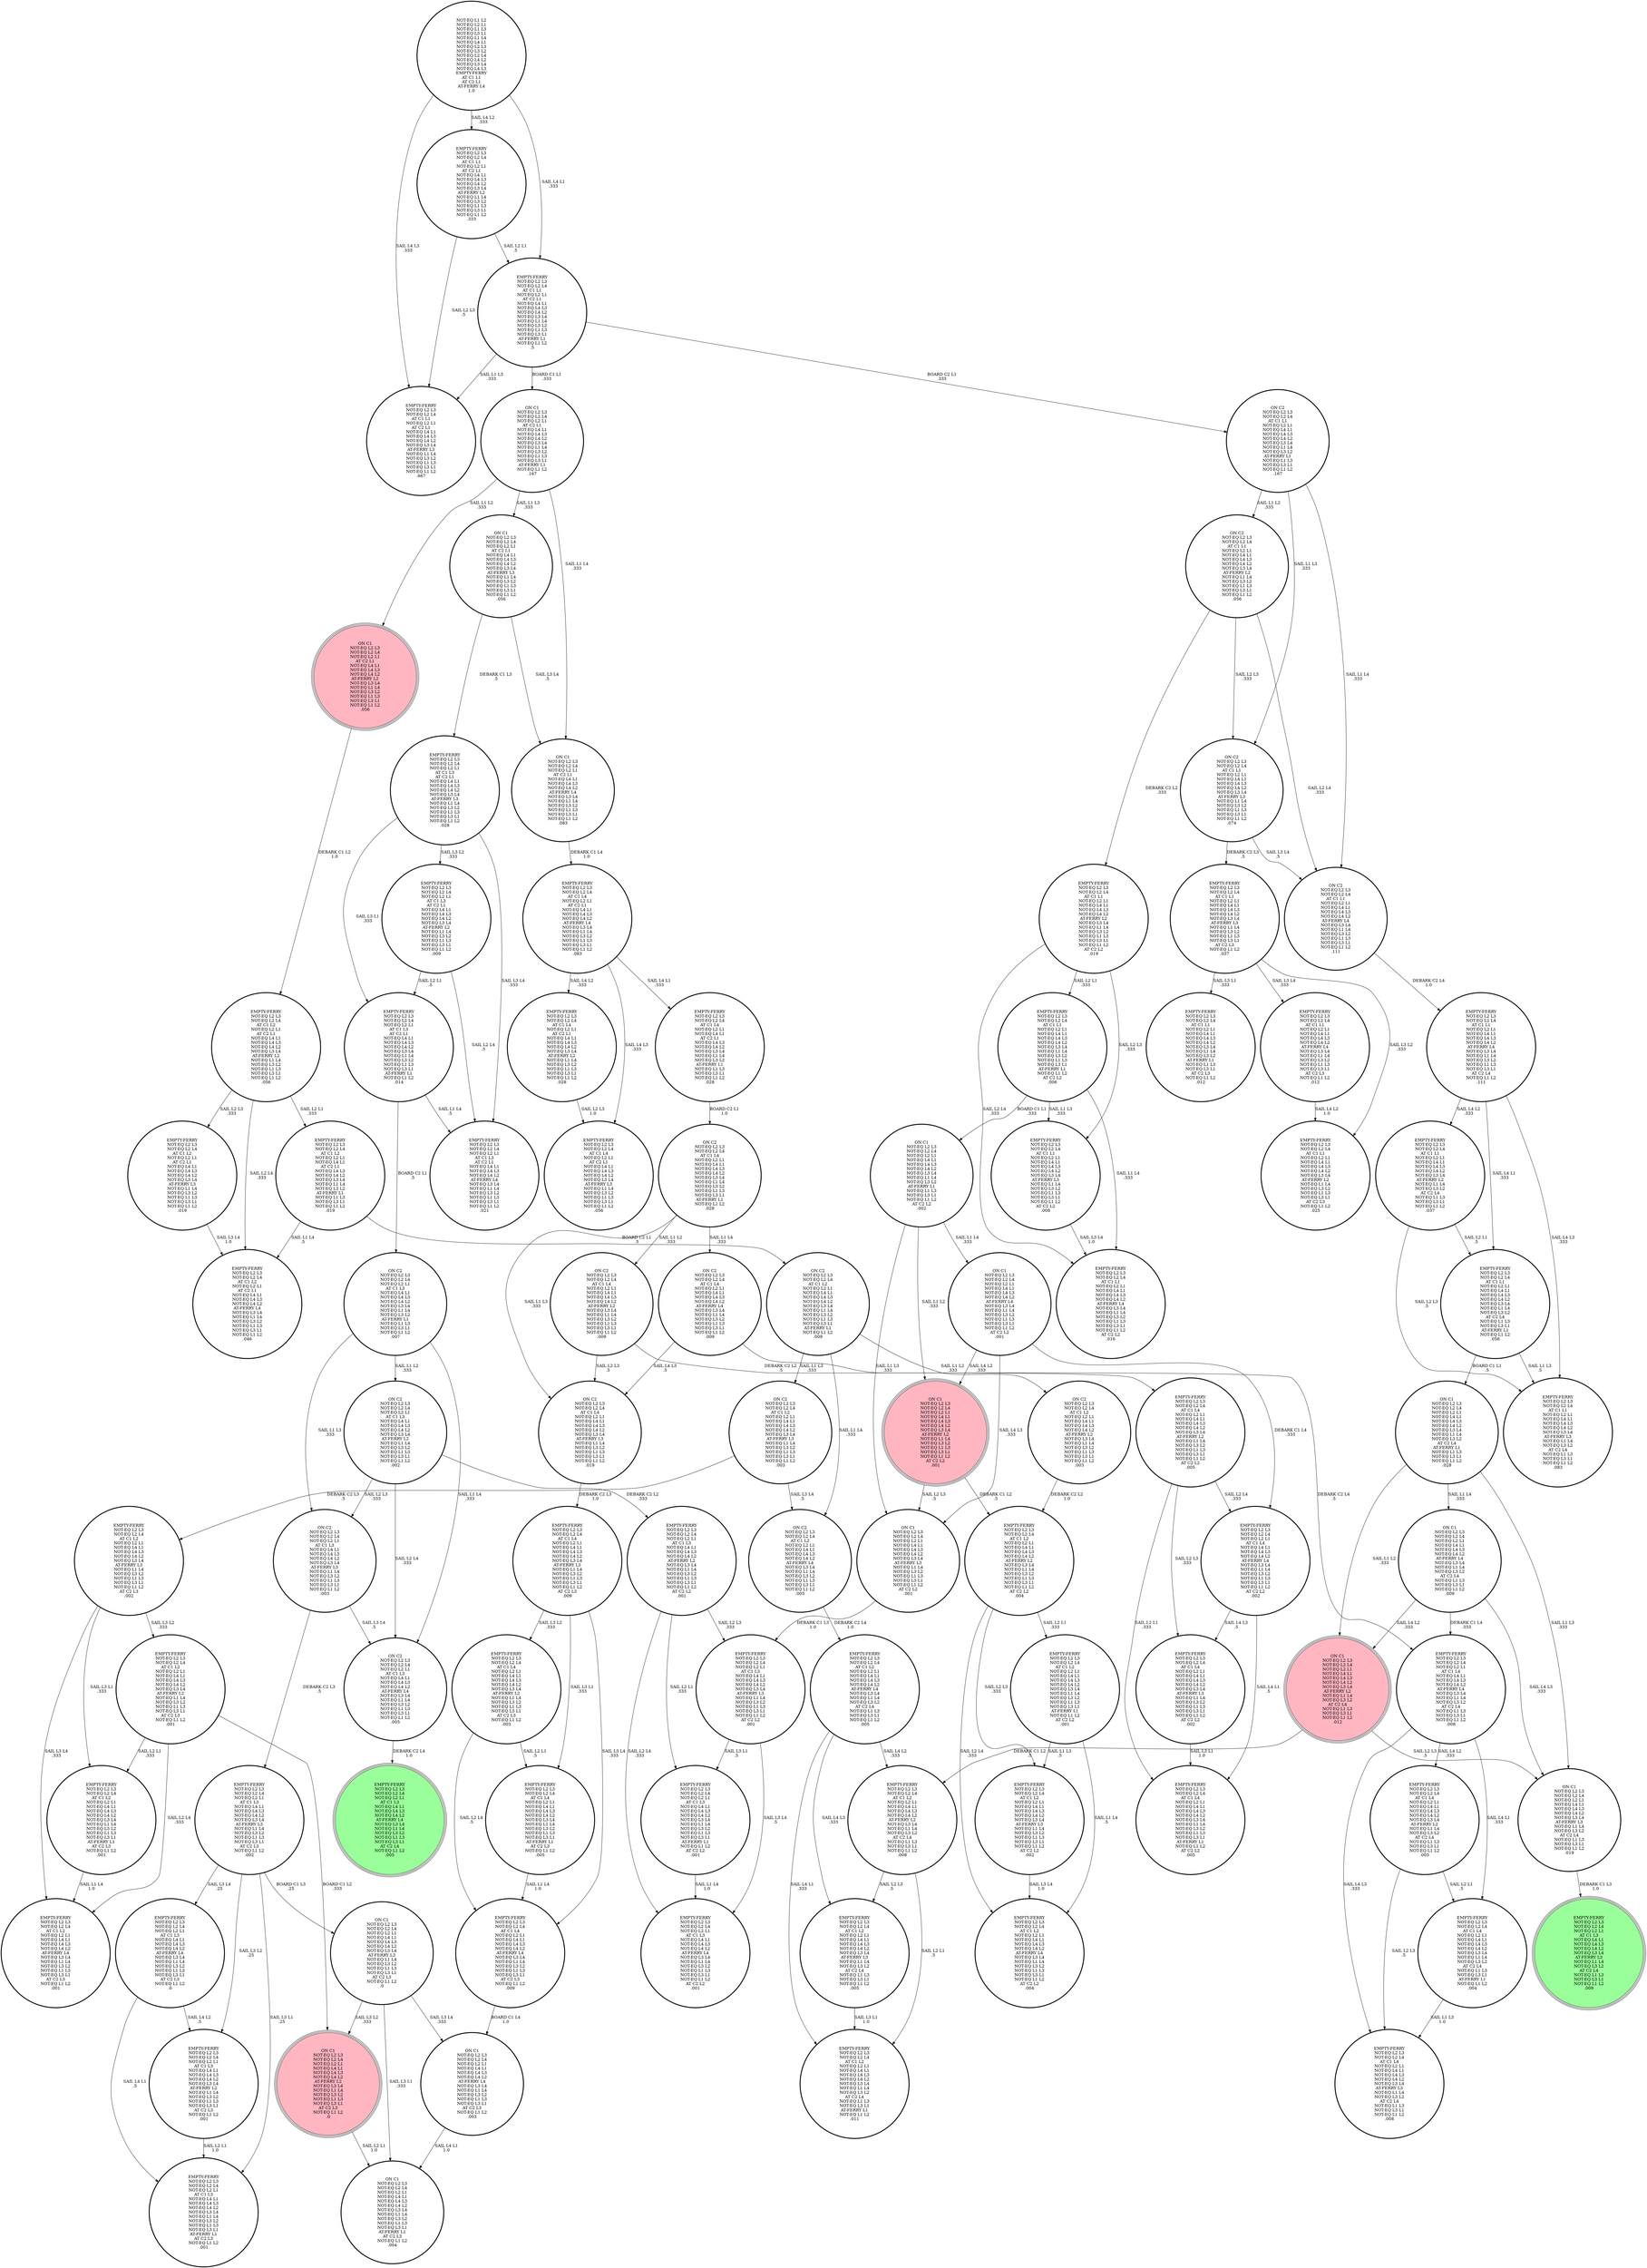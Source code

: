 digraph {
"EMPTY-FERRY\nNOT-EQ L2 L3\nNOT-EQ L2 L4\nAT C1 L2\nNOT-EQ L2 L1\nAT C2 L1\nNOT-EQ L4 L1\nNOT-EQ L4 L3\nNOT-EQ L4 L2\nNOT-EQ L3 L4\nAT-FERRY L2\nNOT-EQ L1 L4\nNOT-EQ L3 L2\nNOT-EQ L1 L3\nNOT-EQ L3 L1\nNOT-EQ L1 L2\n.056\n" -> "EMPTY-FERRY\nNOT-EQ L2 L3\nNOT-EQ L2 L4\nAT C1 L2\nNOT-EQ L2 L1\nAT C2 L1\nNOT-EQ L4 L1\nNOT-EQ L4 L3\nNOT-EQ L4 L2\nNOT-EQ L3 L4\nAT-FERRY L3\nNOT-EQ L1 L4\nNOT-EQ L3 L2\nNOT-EQ L1 L3\nNOT-EQ L3 L1\nNOT-EQ L1 L2\n.019\n"[label="SAIL L2 L3\n.333\n"];
"EMPTY-FERRY\nNOT-EQ L2 L3\nNOT-EQ L2 L4\nAT C1 L2\nNOT-EQ L2 L1\nAT C2 L1\nNOT-EQ L4 L1\nNOT-EQ L4 L3\nNOT-EQ L4 L2\nNOT-EQ L3 L4\nAT-FERRY L2\nNOT-EQ L1 L4\nNOT-EQ L3 L2\nNOT-EQ L1 L3\nNOT-EQ L3 L1\nNOT-EQ L1 L2\n.056\n" -> "EMPTY-FERRY\nNOT-EQ L2 L3\nNOT-EQ L2 L4\nAT C1 L2\nNOT-EQ L2 L1\nNOT-EQ L4 L1\nAT C2 L1\nNOT-EQ L4 L3\nNOT-EQ L4 L2\nNOT-EQ L3 L4\nNOT-EQ L1 L4\nNOT-EQ L3 L2\nAT-FERRY L1\nNOT-EQ L1 L3\nNOT-EQ L3 L1\nNOT-EQ L1 L2\n.019\n"[label="SAIL L2 L1\n.333\n"];
"EMPTY-FERRY\nNOT-EQ L2 L3\nNOT-EQ L2 L4\nAT C1 L2\nNOT-EQ L2 L1\nAT C2 L1\nNOT-EQ L4 L1\nNOT-EQ L4 L3\nNOT-EQ L4 L2\nNOT-EQ L3 L4\nAT-FERRY L2\nNOT-EQ L1 L4\nNOT-EQ L3 L2\nNOT-EQ L1 L3\nNOT-EQ L3 L1\nNOT-EQ L1 L2\n.056\n" -> "EMPTY-FERRY\nNOT-EQ L2 L3\nNOT-EQ L2 L4\nAT C1 L2\nNOT-EQ L2 L1\nAT C2 L1\nNOT-EQ L4 L1\nNOT-EQ L4 L3\nNOT-EQ L4 L2\nAT-FERRY L4\nNOT-EQ L3 L4\nNOT-EQ L1 L4\nNOT-EQ L3 L2\nNOT-EQ L1 L3\nNOT-EQ L3 L1\nNOT-EQ L1 L2\n.046\n"[label="SAIL L2 L4\n.333\n"];
"EMPTY-FERRY\nNOT-EQ L2 L3\nNOT-EQ L2 L4\nNOT-EQ L2 L1\nAT C1 L3\nNOT-EQ L4 L1\nNOT-EQ L4 L3\nNOT-EQ L4 L2\nNOT-EQ L3 L4\nNOT-EQ L1 L4\nNOT-EQ L3 L2\nNOT-EQ L1 L3\nNOT-EQ L3 L1\nAT-FERRY L1\nNOT-EQ L1 L2\nAT C2 L2\n.001\n" -> "EMPTY-FERRY\nNOT-EQ L2 L3\nNOT-EQ L2 L4\nNOT-EQ L2 L1\nAT C1 L3\nNOT-EQ L4 L1\nNOT-EQ L4 L3\nNOT-EQ L4 L2\nAT-FERRY L4\nNOT-EQ L3 L4\nNOT-EQ L1 L4\nNOT-EQ L3 L2\nNOT-EQ L1 L3\nNOT-EQ L3 L1\nNOT-EQ L1 L2\nAT C2 L2\n.001\n"[label="SAIL L1 L4\n1.0\n"];
"EMPTY-FERRY\nNOT-EQ L2 L3\nNOT-EQ L2 L4\nAT C1 L4\nNOT-EQ L2 L1\nNOT-EQ L4 L1\nNOT-EQ L4 L3\nNOT-EQ L4 L2\nNOT-EQ L3 L4\nNOT-EQ L1 L4\nNOT-EQ L3 L2\nAT C2 L4\nNOT-EQ L1 L3\nNOT-EQ L3 L1\nAT-FERRY L1\nNOT-EQ L1 L2\n.004\n" -> "EMPTY-FERRY\nNOT-EQ L2 L3\nNOT-EQ L2 L4\nAT C1 L4\nNOT-EQ L2 L1\nNOT-EQ L4 L1\nNOT-EQ L4 L3\nNOT-EQ L4 L2\nNOT-EQ L3 L4\nAT-FERRY L3\nNOT-EQ L1 L4\nNOT-EQ L3 L2\nAT C2 L4\nNOT-EQ L1 L3\nNOT-EQ L3 L1\nNOT-EQ L1 L2\n.008\n"[label="SAIL L1 L3\n1.0\n"];
"EMPTY-FERRY\nNOT-EQ L2 L3\nNOT-EQ L2 L4\nAT C1 L4\nNOT-EQ L2 L1\nAT C2 L1\nNOT-EQ L4 L1\nNOT-EQ L4 L3\nNOT-EQ L4 L2\nNOT-EQ L3 L4\nAT-FERRY L2\nNOT-EQ L1 L4\nNOT-EQ L3 L2\nNOT-EQ L1 L3\nNOT-EQ L3 L1\nNOT-EQ L1 L2\n.028\n" -> "EMPTY-FERRY\nNOT-EQ L2 L3\nNOT-EQ L2 L4\nAT C1 L4\nNOT-EQ L2 L1\nAT C2 L1\nNOT-EQ L4 L1\nNOT-EQ L4 L3\nNOT-EQ L4 L2\nNOT-EQ L3 L4\nAT-FERRY L3\nNOT-EQ L1 L4\nNOT-EQ L3 L2\nNOT-EQ L1 L3\nNOT-EQ L3 L1\nNOT-EQ L1 L2\n.056\n"[label="SAIL L2 L3\n1.0\n"];
"EMPTY-FERRY\nNOT-EQ L2 L3\nNOT-EQ L2 L4\nAT C1 L1\nNOT-EQ L2 L1\nNOT-EQ L4 L1\nNOT-EQ L4 L3\nNOT-EQ L4 L2\nAT-FERRY L4\nNOT-EQ L3 L4\nNOT-EQ L1 L4\nNOT-EQ L3 L2\nNOT-EQ L1 L3\nNOT-EQ L3 L1\nAT C2 L4\nNOT-EQ L1 L2\n.111\n" -> "EMPTY-FERRY\nNOT-EQ L2 L3\nNOT-EQ L2 L4\nAT C1 L1\nNOT-EQ L2 L1\nNOT-EQ L4 L1\nNOT-EQ L4 L3\nNOT-EQ L4 L2\nNOT-EQ L3 L4\nAT-FERRY L2\nNOT-EQ L1 L4\nNOT-EQ L3 L2\nAT C2 L4\nNOT-EQ L1 L3\nNOT-EQ L3 L1\nNOT-EQ L1 L2\n.037\n"[label="SAIL L4 L2\n.333\n"];
"EMPTY-FERRY\nNOT-EQ L2 L3\nNOT-EQ L2 L4\nAT C1 L1\nNOT-EQ L2 L1\nNOT-EQ L4 L1\nNOT-EQ L4 L3\nNOT-EQ L4 L2\nAT-FERRY L4\nNOT-EQ L3 L4\nNOT-EQ L1 L4\nNOT-EQ L3 L2\nNOT-EQ L1 L3\nNOT-EQ L3 L1\nAT C2 L4\nNOT-EQ L1 L2\n.111\n" -> "EMPTY-FERRY\nNOT-EQ L2 L3\nNOT-EQ L2 L4\nAT C1 L1\nNOT-EQ L2 L1\nNOT-EQ L4 L1\nNOT-EQ L4 L3\nNOT-EQ L4 L2\nNOT-EQ L3 L4\nNOT-EQ L1 L4\nNOT-EQ L3 L2\nAT C2 L4\nNOT-EQ L1 L3\nNOT-EQ L3 L1\nAT-FERRY L1\nNOT-EQ L1 L2\n.056\n"[label="SAIL L4 L1\n.333\n"];
"EMPTY-FERRY\nNOT-EQ L2 L3\nNOT-EQ L2 L4\nAT C1 L1\nNOT-EQ L2 L1\nNOT-EQ L4 L1\nNOT-EQ L4 L3\nNOT-EQ L4 L2\nAT-FERRY L4\nNOT-EQ L3 L4\nNOT-EQ L1 L4\nNOT-EQ L3 L2\nNOT-EQ L1 L3\nNOT-EQ L3 L1\nAT C2 L4\nNOT-EQ L1 L2\n.111\n" -> "EMPTY-FERRY\nNOT-EQ L2 L3\nNOT-EQ L2 L4\nAT C1 L1\nNOT-EQ L2 L1\nNOT-EQ L4 L1\nNOT-EQ L4 L3\nNOT-EQ L4 L2\nNOT-EQ L3 L4\nAT-FERRY L3\nNOT-EQ L1 L4\nNOT-EQ L3 L2\nAT C2 L4\nNOT-EQ L1 L3\nNOT-EQ L3 L1\nNOT-EQ L1 L2\n.083\n"[label="SAIL L4 L3\n.333\n"];
"EMPTY-FERRY\nNOT-EQ L2 L3\nNOT-EQ L2 L4\nAT C1 L4\nNOT-EQ L2 L1\nNOT-EQ L4 L1\nNOT-EQ L4 L3\nNOT-EQ L4 L2\nNOT-EQ L3 L4\nAT-FERRY L3\nNOT-EQ L1 L4\nNOT-EQ L3 L2\nNOT-EQ L1 L3\nNOT-EQ L3 L1\nNOT-EQ L1 L2\nAT C2 L3\n.009\n" -> "EMPTY-FERRY\nNOT-EQ L2 L3\nNOT-EQ L2 L4\nAT C1 L4\nNOT-EQ L2 L1\nNOT-EQ L4 L1\nNOT-EQ L4 L3\nNOT-EQ L4 L2\nAT-FERRY L4\nNOT-EQ L3 L4\nNOT-EQ L1 L4\nNOT-EQ L3 L2\nNOT-EQ L1 L3\nNOT-EQ L3 L1\nAT C2 L3\nNOT-EQ L1 L2\n.009\n"[label="SAIL L3 L4\n.333\n"];
"EMPTY-FERRY\nNOT-EQ L2 L3\nNOT-EQ L2 L4\nAT C1 L4\nNOT-EQ L2 L1\nNOT-EQ L4 L1\nNOT-EQ L4 L3\nNOT-EQ L4 L2\nNOT-EQ L3 L4\nAT-FERRY L3\nNOT-EQ L1 L4\nNOT-EQ L3 L2\nNOT-EQ L1 L3\nNOT-EQ L3 L1\nNOT-EQ L1 L2\nAT C2 L3\n.009\n" -> "EMPTY-FERRY\nNOT-EQ L2 L3\nNOT-EQ L2 L4\nAT C1 L4\nNOT-EQ L2 L1\nNOT-EQ L4 L1\nNOT-EQ L4 L3\nNOT-EQ L4 L2\nNOT-EQ L3 L4\nAT-FERRY L2\nNOT-EQ L1 L4\nNOT-EQ L3 L2\nNOT-EQ L1 L3\nNOT-EQ L3 L1\nAT C2 L3\nNOT-EQ L1 L2\n.003\n"[label="SAIL L3 L2\n.333\n"];
"EMPTY-FERRY\nNOT-EQ L2 L3\nNOT-EQ L2 L4\nAT C1 L4\nNOT-EQ L2 L1\nNOT-EQ L4 L1\nNOT-EQ L4 L3\nNOT-EQ L4 L2\nNOT-EQ L3 L4\nAT-FERRY L3\nNOT-EQ L1 L4\nNOT-EQ L3 L2\nNOT-EQ L1 L3\nNOT-EQ L3 L1\nNOT-EQ L1 L2\nAT C2 L3\n.009\n" -> "EMPTY-FERRY\nNOT-EQ L2 L3\nNOT-EQ L2 L4\nAT C1 L4\nNOT-EQ L2 L1\nNOT-EQ L4 L1\nNOT-EQ L4 L3\nNOT-EQ L4 L2\nNOT-EQ L3 L4\nNOT-EQ L1 L4\nNOT-EQ L3 L2\nNOT-EQ L1 L3\nNOT-EQ L3 L1\nAT-FERRY L1\nAT C2 L3\nNOT-EQ L1 L2\n.005\n"[label="SAIL L3 L1\n.333\n"];
"ON C1\nNOT-EQ L2 L3\nNOT-EQ L2 L4\nNOT-EQ L2 L1\nNOT-EQ L4 L1\nNOT-EQ L4 L3\nNOT-EQ L4 L2\nAT-FERRY L4\nNOT-EQ L3 L4\nNOT-EQ L1 L4\nNOT-EQ L3 L2\nNOT-EQ L1 L3\nNOT-EQ L3 L1\nAT C2 L3\nNOT-EQ L1 L2\n.003\n" -> "ON C1\nNOT-EQ L2 L3\nNOT-EQ L2 L4\nNOT-EQ L2 L1\nNOT-EQ L4 L1\nNOT-EQ L4 L3\nNOT-EQ L4 L2\nNOT-EQ L3 L4\nNOT-EQ L1 L4\nNOT-EQ L3 L2\nNOT-EQ L1 L3\nNOT-EQ L3 L1\nAT-FERRY L1\nAT C2 L3\nNOT-EQ L1 L2\n.004\n"[label="SAIL L4 L1\n1.0\n"];
"ON C1\nNOT-EQ L2 L3\nNOT-EQ L2 L4\nNOT-EQ L2 L1\nAT C2 L1\nNOT-EQ L4 L1\nNOT-EQ L4 L3\nNOT-EQ L4 L2\nAT-FERRY L4\nNOT-EQ L3 L4\nNOT-EQ L1 L4\nNOT-EQ L3 L2\nNOT-EQ L1 L3\nNOT-EQ L3 L1\nNOT-EQ L1 L2\n.083\n" -> "EMPTY-FERRY\nNOT-EQ L2 L3\nNOT-EQ L2 L4\nAT C1 L4\nNOT-EQ L2 L1\nAT C2 L1\nNOT-EQ L4 L1\nNOT-EQ L4 L3\nNOT-EQ L4 L2\nAT-FERRY L4\nNOT-EQ L3 L4\nNOT-EQ L1 L4\nNOT-EQ L3 L2\nNOT-EQ L1 L3\nNOT-EQ L3 L1\nNOT-EQ L1 L2\n.083\n"[label="DEBARK C1 L4\n1.0\n"];
"ON C1\nNOT-EQ L2 L3\nNOT-EQ L2 L4\nNOT-EQ L2 L1\nAT C2 L1\nNOT-EQ L4 L1\nNOT-EQ L4 L3\nNOT-EQ L4 L2\nAT-FERRY L2\nNOT-EQ L3 L4\nNOT-EQ L1 L4\nNOT-EQ L3 L2\nNOT-EQ L1 L3\nNOT-EQ L3 L1\nNOT-EQ L1 L2\n.056\n" -> "EMPTY-FERRY\nNOT-EQ L2 L3\nNOT-EQ L2 L4\nAT C1 L2\nNOT-EQ L2 L1\nAT C2 L1\nNOT-EQ L4 L1\nNOT-EQ L4 L3\nNOT-EQ L4 L2\nNOT-EQ L3 L4\nAT-FERRY L2\nNOT-EQ L1 L4\nNOT-EQ L3 L2\nNOT-EQ L1 L3\nNOT-EQ L3 L1\nNOT-EQ L1 L2\n.056\n"[label="DEBARK C1 L2\n1.0\n"];
"ON C2\nNOT-EQ L2 L3\nNOT-EQ L2 L4\nAT C1 L1\nNOT-EQ L2 L1\nNOT-EQ L4 L1\nNOT-EQ L4 L3\nNOT-EQ L4 L2\nNOT-EQ L3 L4\nAT-FERRY L2\nNOT-EQ L1 L4\nNOT-EQ L3 L2\nNOT-EQ L1 L3\nNOT-EQ L3 L1\nNOT-EQ L1 L2\n.056\n" -> "ON C2\nNOT-EQ L2 L3\nNOT-EQ L2 L4\nAT C1 L1\nNOT-EQ L2 L1\nNOT-EQ L4 L1\nNOT-EQ L4 L3\nNOT-EQ L4 L2\nNOT-EQ L3 L4\nAT-FERRY L3\nNOT-EQ L1 L4\nNOT-EQ L3 L2\nNOT-EQ L1 L3\nNOT-EQ L3 L1\nNOT-EQ L1 L2\n.074\n"[label="SAIL L2 L3\n.333\n"];
"ON C2\nNOT-EQ L2 L3\nNOT-EQ L2 L4\nAT C1 L1\nNOT-EQ L2 L1\nNOT-EQ L4 L1\nNOT-EQ L4 L3\nNOT-EQ L4 L2\nNOT-EQ L3 L4\nAT-FERRY L2\nNOT-EQ L1 L4\nNOT-EQ L3 L2\nNOT-EQ L1 L3\nNOT-EQ L3 L1\nNOT-EQ L1 L2\n.056\n" -> "ON C2\nNOT-EQ L2 L3\nNOT-EQ L2 L4\nAT C1 L1\nNOT-EQ L2 L1\nNOT-EQ L4 L1\nNOT-EQ L4 L3\nNOT-EQ L4 L2\nAT-FERRY L4\nNOT-EQ L3 L4\nNOT-EQ L1 L4\nNOT-EQ L3 L2\nNOT-EQ L1 L3\nNOT-EQ L3 L1\nNOT-EQ L1 L2\n.111\n"[label="SAIL L2 L4\n.333\n"];
"ON C2\nNOT-EQ L2 L3\nNOT-EQ L2 L4\nAT C1 L1\nNOT-EQ L2 L1\nNOT-EQ L4 L1\nNOT-EQ L4 L3\nNOT-EQ L4 L2\nNOT-EQ L3 L4\nAT-FERRY L2\nNOT-EQ L1 L4\nNOT-EQ L3 L2\nNOT-EQ L1 L3\nNOT-EQ L3 L1\nNOT-EQ L1 L2\n.056\n" -> "EMPTY-FERRY\nNOT-EQ L2 L3\nNOT-EQ L2 L4\nAT C1 L1\nNOT-EQ L2 L1\nNOT-EQ L4 L1\nNOT-EQ L4 L3\nNOT-EQ L4 L2\nAT-FERRY L2\nNOT-EQ L3 L4\nNOT-EQ L1 L4\nNOT-EQ L3 L2\nNOT-EQ L1 L3\nNOT-EQ L3 L1\nNOT-EQ L1 L2\nAT C2 L2\n.019\n"[label="DEBARK C2 L2\n.333\n"];
"EMPTY-FERRY\nNOT-EQ L2 L3\nNOT-EQ L2 L4\nAT C1 L1\nNOT-EQ L2 L1\nAT C2 L1\nNOT-EQ L4 L1\nNOT-EQ L4 L3\nNOT-EQ L4 L2\nNOT-EQ L3 L4\nNOT-EQ L1 L4\nNOT-EQ L3 L2\nNOT-EQ L1 L3\nNOT-EQ L3 L1\nAT-FERRY L1\nNOT-EQ L1 L2\n.5\n" -> "EMPTY-FERRY\nNOT-EQ L2 L3\nNOT-EQ L2 L4\nAT C1 L1\nNOT-EQ L2 L1\nAT C2 L1\nNOT-EQ L4 L1\nNOT-EQ L4 L3\nNOT-EQ L4 L2\nNOT-EQ L3 L4\nAT-FERRY L3\nNOT-EQ L1 L4\nNOT-EQ L3 L2\nNOT-EQ L1 L3\nNOT-EQ L3 L1\nNOT-EQ L1 L2\n.667\n"[label="SAIL L1 L3\n.333\n"];
"EMPTY-FERRY\nNOT-EQ L2 L3\nNOT-EQ L2 L4\nAT C1 L1\nNOT-EQ L2 L1\nAT C2 L1\nNOT-EQ L4 L1\nNOT-EQ L4 L3\nNOT-EQ L4 L2\nNOT-EQ L3 L4\nNOT-EQ L1 L4\nNOT-EQ L3 L2\nNOT-EQ L1 L3\nNOT-EQ L3 L1\nAT-FERRY L1\nNOT-EQ L1 L2\n.5\n" -> "ON C1\nNOT-EQ L2 L3\nNOT-EQ L2 L4\nNOT-EQ L2 L1\nAT C2 L1\nNOT-EQ L4 L1\nNOT-EQ L4 L3\nNOT-EQ L4 L2\nNOT-EQ L3 L4\nNOT-EQ L1 L4\nNOT-EQ L3 L2\nNOT-EQ L1 L3\nNOT-EQ L3 L1\nAT-FERRY L1\nNOT-EQ L1 L2\n.167\n"[label="BOARD C1 L1\n.333\n"];
"EMPTY-FERRY\nNOT-EQ L2 L3\nNOT-EQ L2 L4\nAT C1 L1\nNOT-EQ L2 L1\nAT C2 L1\nNOT-EQ L4 L1\nNOT-EQ L4 L3\nNOT-EQ L4 L2\nNOT-EQ L3 L4\nNOT-EQ L1 L4\nNOT-EQ L3 L2\nNOT-EQ L1 L3\nNOT-EQ L3 L1\nAT-FERRY L1\nNOT-EQ L1 L2\n.5\n" -> "ON C2\nNOT-EQ L2 L3\nNOT-EQ L2 L4\nAT C1 L1\nNOT-EQ L2 L1\nNOT-EQ L4 L1\nNOT-EQ L4 L3\nNOT-EQ L4 L2\nNOT-EQ L3 L4\nNOT-EQ L1 L4\nNOT-EQ L3 L2\nAT-FERRY L1\nNOT-EQ L1 L3\nNOT-EQ L3 L1\nNOT-EQ L1 L2\n.167\n"[label="BOARD C2 L1\n.333\n"];
"ON C2\nNOT-EQ L2 L3\nNOT-EQ L2 L4\nAT C1 L1\nNOT-EQ L2 L1\nNOT-EQ L4 L1\nNOT-EQ L4 L3\nNOT-EQ L4 L2\nNOT-EQ L3 L4\nNOT-EQ L1 L4\nNOT-EQ L3 L2\nAT-FERRY L1\nNOT-EQ L1 L3\nNOT-EQ L3 L1\nNOT-EQ L1 L2\n.167\n" -> "ON C2\nNOT-EQ L2 L3\nNOT-EQ L2 L4\nAT C1 L1\nNOT-EQ L2 L1\nNOT-EQ L4 L1\nNOT-EQ L4 L3\nNOT-EQ L4 L2\nNOT-EQ L3 L4\nAT-FERRY L2\nNOT-EQ L1 L4\nNOT-EQ L3 L2\nNOT-EQ L1 L3\nNOT-EQ L3 L1\nNOT-EQ L1 L2\n.056\n"[label="SAIL L1 L2\n.333\n"];
"ON C2\nNOT-EQ L2 L3\nNOT-EQ L2 L4\nAT C1 L1\nNOT-EQ L2 L1\nNOT-EQ L4 L1\nNOT-EQ L4 L3\nNOT-EQ L4 L2\nNOT-EQ L3 L4\nNOT-EQ L1 L4\nNOT-EQ L3 L2\nAT-FERRY L1\nNOT-EQ L1 L3\nNOT-EQ L3 L1\nNOT-EQ L1 L2\n.167\n" -> "ON C2\nNOT-EQ L2 L3\nNOT-EQ L2 L4\nAT C1 L1\nNOT-EQ L2 L1\nNOT-EQ L4 L1\nNOT-EQ L4 L3\nNOT-EQ L4 L2\nNOT-EQ L3 L4\nAT-FERRY L3\nNOT-EQ L1 L4\nNOT-EQ L3 L2\nNOT-EQ L1 L3\nNOT-EQ L3 L1\nNOT-EQ L1 L2\n.074\n"[label="SAIL L1 L3\n.333\n"];
"ON C2\nNOT-EQ L2 L3\nNOT-EQ L2 L4\nAT C1 L1\nNOT-EQ L2 L1\nNOT-EQ L4 L1\nNOT-EQ L4 L3\nNOT-EQ L4 L2\nNOT-EQ L3 L4\nNOT-EQ L1 L4\nNOT-EQ L3 L2\nAT-FERRY L1\nNOT-EQ L1 L3\nNOT-EQ L3 L1\nNOT-EQ L1 L2\n.167\n" -> "ON C2\nNOT-EQ L2 L3\nNOT-EQ L2 L4\nAT C1 L1\nNOT-EQ L2 L1\nNOT-EQ L4 L1\nNOT-EQ L4 L3\nNOT-EQ L4 L2\nAT-FERRY L4\nNOT-EQ L3 L4\nNOT-EQ L1 L4\nNOT-EQ L3 L2\nNOT-EQ L1 L3\nNOT-EQ L3 L1\nNOT-EQ L1 L2\n.111\n"[label="SAIL L1 L4\n.333\n"];
"EMPTY-FERRY\nNOT-EQ L2 L3\nNOT-EQ L2 L4\nNOT-EQ L2 L1\nAT C1 L3\nAT C2 L1\nNOT-EQ L4 L1\nNOT-EQ L4 L3\nNOT-EQ L4 L2\nNOT-EQ L3 L4\nAT-FERRY L3\nNOT-EQ L1 L4\nNOT-EQ L3 L2\nNOT-EQ L1 L3\nNOT-EQ L3 L1\nNOT-EQ L1 L2\n.028\n" -> "EMPTY-FERRY\nNOT-EQ L2 L3\nNOT-EQ L2 L4\nNOT-EQ L2 L1\nAT C1 L3\nAT C2 L1\nNOT-EQ L4 L1\nNOT-EQ L4 L3\nNOT-EQ L4 L2\nNOT-EQ L3 L4\nAT-FERRY L2\nNOT-EQ L1 L4\nNOT-EQ L3 L2\nNOT-EQ L1 L3\nNOT-EQ L3 L1\nNOT-EQ L1 L2\n.009\n"[label="SAIL L3 L2\n.333\n"];
"EMPTY-FERRY\nNOT-EQ L2 L3\nNOT-EQ L2 L4\nNOT-EQ L2 L1\nAT C1 L3\nAT C2 L1\nNOT-EQ L4 L1\nNOT-EQ L4 L3\nNOT-EQ L4 L2\nNOT-EQ L3 L4\nAT-FERRY L3\nNOT-EQ L1 L4\nNOT-EQ L3 L2\nNOT-EQ L1 L3\nNOT-EQ L3 L1\nNOT-EQ L1 L2\n.028\n" -> "EMPTY-FERRY\nNOT-EQ L2 L3\nNOT-EQ L2 L4\nNOT-EQ L2 L1\nAT C1 L3\nAT C2 L1\nNOT-EQ L4 L1\nNOT-EQ L4 L3\nNOT-EQ L4 L2\nNOT-EQ L3 L4\nNOT-EQ L1 L4\nNOT-EQ L3 L2\nNOT-EQ L1 L3\nNOT-EQ L3 L1\nAT-FERRY L1\nNOT-EQ L1 L2\n.014\n"[label="SAIL L3 L1\n.333\n"];
"EMPTY-FERRY\nNOT-EQ L2 L3\nNOT-EQ L2 L4\nNOT-EQ L2 L1\nAT C1 L3\nAT C2 L1\nNOT-EQ L4 L1\nNOT-EQ L4 L3\nNOT-EQ L4 L2\nNOT-EQ L3 L4\nAT-FERRY L3\nNOT-EQ L1 L4\nNOT-EQ L3 L2\nNOT-EQ L1 L3\nNOT-EQ L3 L1\nNOT-EQ L1 L2\n.028\n" -> "EMPTY-FERRY\nNOT-EQ L2 L3\nNOT-EQ L2 L4\nNOT-EQ L2 L1\nAT C1 L3\nAT C2 L1\nNOT-EQ L4 L1\nNOT-EQ L4 L3\nNOT-EQ L4 L2\nAT-FERRY L4\nNOT-EQ L3 L4\nNOT-EQ L1 L4\nNOT-EQ L3 L2\nNOT-EQ L1 L3\nNOT-EQ L3 L1\nNOT-EQ L1 L2\n.021\n"[label="SAIL L3 L4\n.333\n"];
"ON C1\nNOT-EQ L2 L3\nNOT-EQ L2 L4\nNOT-EQ L2 L1\nNOT-EQ L4 L1\nNOT-EQ L4 L3\nNOT-EQ L4 L2\nAT-FERRY L2\nNOT-EQ L3 L4\nNOT-EQ L1 L4\nNOT-EQ L3 L2\nNOT-EQ L1 L3\nNOT-EQ L3 L1\nAT C2 L3\nNOT-EQ L1 L2\n.0\n" -> "ON C1\nNOT-EQ L2 L3\nNOT-EQ L2 L4\nNOT-EQ L2 L1\nNOT-EQ L4 L1\nNOT-EQ L4 L3\nNOT-EQ L4 L2\nNOT-EQ L3 L4\nNOT-EQ L1 L4\nNOT-EQ L3 L2\nNOT-EQ L1 L3\nNOT-EQ L3 L1\nAT-FERRY L1\nAT C2 L3\nNOT-EQ L1 L2\n.004\n"[label="SAIL L2 L1\n1.0\n"];
"ON C2\nNOT-EQ L2 L3\nNOT-EQ L2 L4\nAT C1 L4\nNOT-EQ L2 L1\nNOT-EQ L4 L1\nNOT-EQ L4 L3\nNOT-EQ L4 L2\nAT-FERRY L2\nNOT-EQ L3 L4\nNOT-EQ L1 L4\nNOT-EQ L3 L2\nNOT-EQ L1 L3\nNOT-EQ L3 L1\nNOT-EQ L1 L2\n.009\n" -> "EMPTY-FERRY\nNOT-EQ L2 L3\nNOT-EQ L2 L4\nAT C1 L4\nNOT-EQ L2 L1\nNOT-EQ L4 L1\nNOT-EQ L4 L3\nNOT-EQ L4 L2\nNOT-EQ L3 L4\nAT-FERRY L2\nNOT-EQ L1 L4\nNOT-EQ L3 L2\nNOT-EQ L1 L3\nNOT-EQ L3 L1\nNOT-EQ L1 L2\nAT C2 L2\n.005\n"[label="DEBARK C2 L2\n.5\n"];
"ON C2\nNOT-EQ L2 L3\nNOT-EQ L2 L4\nAT C1 L4\nNOT-EQ L2 L1\nNOT-EQ L4 L1\nNOT-EQ L4 L3\nNOT-EQ L4 L2\nAT-FERRY L2\nNOT-EQ L3 L4\nNOT-EQ L1 L4\nNOT-EQ L3 L2\nNOT-EQ L1 L3\nNOT-EQ L3 L1\nNOT-EQ L1 L2\n.009\n" -> "ON C2\nNOT-EQ L2 L3\nNOT-EQ L2 L4\nAT C1 L4\nNOT-EQ L2 L1\nNOT-EQ L4 L1\nNOT-EQ L4 L3\nNOT-EQ L4 L2\nNOT-EQ L3 L4\nAT-FERRY L3\nNOT-EQ L1 L4\nNOT-EQ L3 L2\nNOT-EQ L1 L3\nNOT-EQ L3 L1\nNOT-EQ L1 L2\n.019\n"[label="SAIL L2 L3\n.5\n"];
"ON C2\nNOT-EQ L2 L3\nNOT-EQ L2 L4\nAT C1 L4\nNOT-EQ L2 L1\nNOT-EQ L4 L1\nNOT-EQ L4 L3\nNOT-EQ L4 L2\nAT-FERRY L4\nNOT-EQ L3 L4\nNOT-EQ L1 L4\nNOT-EQ L3 L2\nNOT-EQ L1 L3\nNOT-EQ L3 L1\nNOT-EQ L1 L2\n.009\n" -> "ON C2\nNOT-EQ L2 L3\nNOT-EQ L2 L4\nAT C1 L4\nNOT-EQ L2 L1\nNOT-EQ L4 L1\nNOT-EQ L4 L3\nNOT-EQ L4 L2\nNOT-EQ L3 L4\nAT-FERRY L3\nNOT-EQ L1 L4\nNOT-EQ L3 L2\nNOT-EQ L1 L3\nNOT-EQ L3 L1\nNOT-EQ L1 L2\n.019\n"[label="SAIL L4 L3\n.5\n"];
"ON C2\nNOT-EQ L2 L3\nNOT-EQ L2 L4\nAT C1 L4\nNOT-EQ L2 L1\nNOT-EQ L4 L1\nNOT-EQ L4 L3\nNOT-EQ L4 L2\nAT-FERRY L4\nNOT-EQ L3 L4\nNOT-EQ L1 L4\nNOT-EQ L3 L2\nNOT-EQ L1 L3\nNOT-EQ L3 L1\nNOT-EQ L1 L2\n.009\n" -> "EMPTY-FERRY\nNOT-EQ L2 L3\nNOT-EQ L2 L4\nNOT-EQ L2 L1\nAT C1 L4\nNOT-EQ L4 L1\nNOT-EQ L4 L3\nNOT-EQ L4 L2\nAT-FERRY L4\nNOT-EQ L3 L4\nNOT-EQ L1 L4\nNOT-EQ L3 L2\nAT C2 L4\nNOT-EQ L1 L3\nNOT-EQ L3 L1\nNOT-EQ L1 L2\n.008\n"[label="DEBARK C2 L4\n.5\n"];
"ON C2\nNOT-EQ L2 L3\nNOT-EQ L2 L4\nAT C1 L2\nNOT-EQ L2 L1\nNOT-EQ L4 L1\nNOT-EQ L4 L3\nNOT-EQ L4 L2\nAT-FERRY L4\nNOT-EQ L3 L4\nNOT-EQ L1 L4\nNOT-EQ L3 L2\nNOT-EQ L1 L3\nNOT-EQ L3 L1\nNOT-EQ L1 L2\n.005\n" -> "EMPTY-FERRY\nNOT-EQ L2 L3\nNOT-EQ L2 L4\nAT C1 L2\nNOT-EQ L2 L1\nNOT-EQ L4 L1\nNOT-EQ L4 L3\nNOT-EQ L4 L2\nAT-FERRY L4\nNOT-EQ L3 L4\nNOT-EQ L1 L4\nNOT-EQ L3 L2\nAT C2 L4\nNOT-EQ L1 L3\nNOT-EQ L3 L1\nNOT-EQ L1 L2\n.005\n"[label="DEBARK C2 L4\n1.0\n"];
"EMPTY-FERRY\nNOT-EQ L2 L3\nNOT-EQ L2 L4\nAT C1 L2\nNOT-EQ L2 L1\nNOT-EQ L4 L1\nNOT-EQ L4 L3\nNOT-EQ L4 L2\nNOT-EQ L3 L4\nNOT-EQ L1 L4\nNOT-EQ L3 L2\nNOT-EQ L1 L3\nNOT-EQ L3 L1\nAT-FERRY L1\nNOT-EQ L1 L2\nAT C2 L2\n.001\n" -> "EMPTY-FERRY\nNOT-EQ L2 L3\nNOT-EQ L2 L4\nAT C1 L2\nNOT-EQ L2 L1\nNOT-EQ L4 L1\nNOT-EQ L4 L3\nNOT-EQ L4 L2\nNOT-EQ L3 L4\nAT-FERRY L3\nNOT-EQ L1 L4\nNOT-EQ L3 L2\nNOT-EQ L1 L3\nNOT-EQ L3 L1\nNOT-EQ L1 L2\nAT C2 L2\n.002\n"[label="SAIL L1 L3\n.5\n"];
"EMPTY-FERRY\nNOT-EQ L2 L3\nNOT-EQ L2 L4\nAT C1 L2\nNOT-EQ L2 L1\nNOT-EQ L4 L1\nNOT-EQ L4 L3\nNOT-EQ L4 L2\nNOT-EQ L3 L4\nNOT-EQ L1 L4\nNOT-EQ L3 L2\nNOT-EQ L1 L3\nNOT-EQ L3 L1\nAT-FERRY L1\nNOT-EQ L1 L2\nAT C2 L2\n.001\n" -> "EMPTY-FERRY\nNOT-EQ L2 L3\nNOT-EQ L2 L4\nAT C1 L2\nNOT-EQ L2 L1\nNOT-EQ L4 L1\nNOT-EQ L4 L3\nNOT-EQ L4 L2\nAT-FERRY L4\nNOT-EQ L3 L4\nNOT-EQ L1 L4\nNOT-EQ L3 L2\nNOT-EQ L1 L3\nNOT-EQ L3 L1\nNOT-EQ L1 L2\nAT C2 L2\n.004\n"[label="SAIL L1 L4\n.5\n"];
"ON C2\nNOT-EQ L2 L3\nNOT-EQ L2 L4\nAT C1 L1\nNOT-EQ L2 L1\nNOT-EQ L4 L1\nNOT-EQ L4 L3\nNOT-EQ L4 L2\nAT-FERRY L4\nNOT-EQ L3 L4\nNOT-EQ L1 L4\nNOT-EQ L3 L2\nNOT-EQ L1 L3\nNOT-EQ L3 L1\nNOT-EQ L1 L2\n.111\n" -> "EMPTY-FERRY\nNOT-EQ L2 L3\nNOT-EQ L2 L4\nAT C1 L1\nNOT-EQ L2 L1\nNOT-EQ L4 L1\nNOT-EQ L4 L3\nNOT-EQ L4 L2\nAT-FERRY L4\nNOT-EQ L3 L4\nNOT-EQ L1 L4\nNOT-EQ L3 L2\nNOT-EQ L1 L3\nNOT-EQ L3 L1\nAT C2 L4\nNOT-EQ L1 L2\n.111\n"[label="DEBARK C2 L4\n1.0\n"];
"EMPTY-FERRY\nNOT-EQ L2 L3\nNOT-EQ L2 L4\nAT C1 L1\nNOT-EQ L2 L1\nNOT-EQ L4 L1\nNOT-EQ L4 L3\nNOT-EQ L4 L2\nNOT-EQ L3 L4\nAT-FERRY L3\nNOT-EQ L1 L4\nNOT-EQ L3 L2\nNOT-EQ L1 L3\nNOT-EQ L3 L1\nAT C2 L3\nNOT-EQ L1 L2\n.037\n" -> "EMPTY-FERRY\nNOT-EQ L2 L3\nNOT-EQ L2 L4\nAT C1 L1\nNOT-EQ L2 L1\nNOT-EQ L4 L1\nNOT-EQ L4 L3\nNOT-EQ L4 L2\nNOT-EQ L3 L4\nNOT-EQ L1 L4\nNOT-EQ L3 L2\nAT-FERRY L1\nNOT-EQ L1 L3\nNOT-EQ L3 L1\nAT C2 L3\nNOT-EQ L1 L2\n.012\n"[label="SAIL L3 L1\n.333\n"];
"EMPTY-FERRY\nNOT-EQ L2 L3\nNOT-EQ L2 L4\nAT C1 L1\nNOT-EQ L2 L1\nNOT-EQ L4 L1\nNOT-EQ L4 L3\nNOT-EQ L4 L2\nNOT-EQ L3 L4\nAT-FERRY L3\nNOT-EQ L1 L4\nNOT-EQ L3 L2\nNOT-EQ L1 L3\nNOT-EQ L3 L1\nAT C2 L3\nNOT-EQ L1 L2\n.037\n" -> "EMPTY-FERRY\nNOT-EQ L2 L3\nNOT-EQ L2 L4\nAT C1 L1\nNOT-EQ L2 L1\nNOT-EQ L4 L1\nNOT-EQ L4 L3\nNOT-EQ L4 L2\nAT-FERRY L4\nNOT-EQ L3 L4\nNOT-EQ L1 L4\nNOT-EQ L3 L2\nNOT-EQ L1 L3\nNOT-EQ L3 L1\nAT C2 L3\nNOT-EQ L1 L2\n.012\n"[label="SAIL L3 L4\n.333\n"];
"EMPTY-FERRY\nNOT-EQ L2 L3\nNOT-EQ L2 L4\nAT C1 L1\nNOT-EQ L2 L1\nNOT-EQ L4 L1\nNOT-EQ L4 L3\nNOT-EQ L4 L2\nNOT-EQ L3 L4\nAT-FERRY L3\nNOT-EQ L1 L4\nNOT-EQ L3 L2\nNOT-EQ L1 L3\nNOT-EQ L3 L1\nAT C2 L3\nNOT-EQ L1 L2\n.037\n" -> "EMPTY-FERRY\nNOT-EQ L2 L3\nNOT-EQ L2 L4\nAT C1 L1\nNOT-EQ L2 L1\nNOT-EQ L4 L1\nNOT-EQ L4 L3\nNOT-EQ L4 L2\nNOT-EQ L3 L4\nAT-FERRY L2\nNOT-EQ L1 L4\nNOT-EQ L3 L2\nNOT-EQ L1 L3\nNOT-EQ L3 L1\nAT C2 L3\nNOT-EQ L1 L2\n.025\n"[label="SAIL L3 L2\n.333\n"];
"EMPTY-FERRY\nNOT-EQ L2 L3\nNOT-EQ L2 L4\nNOT-EQ L2 L1\nAT C1 L4\nNOT-EQ L4 L1\nNOT-EQ L4 L3\nNOT-EQ L4 L2\nAT-FERRY L4\nNOT-EQ L3 L4\nNOT-EQ L1 L4\nNOT-EQ L3 L2\nAT C2 L4\nNOT-EQ L1 L3\nNOT-EQ L3 L1\nNOT-EQ L1 L2\n.008\n" -> "EMPTY-FERRY\nNOT-EQ L2 L3\nNOT-EQ L2 L4\nAT C1 L4\nNOT-EQ L2 L1\nNOT-EQ L4 L1\nNOT-EQ L4 L3\nNOT-EQ L4 L2\nNOT-EQ L3 L4\nAT-FERRY L2\nNOT-EQ L1 L4\nNOT-EQ L3 L2\nAT C2 L4\nNOT-EQ L1 L3\nNOT-EQ L3 L1\nNOT-EQ L1 L2\n.003\n"[label="SAIL L4 L2\n.333\n"];
"EMPTY-FERRY\nNOT-EQ L2 L3\nNOT-EQ L2 L4\nNOT-EQ L2 L1\nAT C1 L4\nNOT-EQ L4 L1\nNOT-EQ L4 L3\nNOT-EQ L4 L2\nAT-FERRY L4\nNOT-EQ L3 L4\nNOT-EQ L1 L4\nNOT-EQ L3 L2\nAT C2 L4\nNOT-EQ L1 L3\nNOT-EQ L3 L1\nNOT-EQ L1 L2\n.008\n" -> "EMPTY-FERRY\nNOT-EQ L2 L3\nNOT-EQ L2 L4\nAT C1 L4\nNOT-EQ L2 L1\nNOT-EQ L4 L1\nNOT-EQ L4 L3\nNOT-EQ L4 L2\nNOT-EQ L3 L4\nNOT-EQ L1 L4\nNOT-EQ L3 L2\nAT C2 L4\nNOT-EQ L1 L3\nNOT-EQ L3 L1\nAT-FERRY L1\nNOT-EQ L1 L2\n.004\n"[label="SAIL L4 L1\n.333\n"];
"EMPTY-FERRY\nNOT-EQ L2 L3\nNOT-EQ L2 L4\nNOT-EQ L2 L1\nAT C1 L4\nNOT-EQ L4 L1\nNOT-EQ L4 L3\nNOT-EQ L4 L2\nAT-FERRY L4\nNOT-EQ L3 L4\nNOT-EQ L1 L4\nNOT-EQ L3 L2\nAT C2 L4\nNOT-EQ L1 L3\nNOT-EQ L3 L1\nNOT-EQ L1 L2\n.008\n" -> "EMPTY-FERRY\nNOT-EQ L2 L3\nNOT-EQ L2 L4\nAT C1 L4\nNOT-EQ L2 L1\nNOT-EQ L4 L1\nNOT-EQ L4 L3\nNOT-EQ L4 L2\nNOT-EQ L3 L4\nAT-FERRY L3\nNOT-EQ L1 L4\nNOT-EQ L3 L2\nAT C2 L4\nNOT-EQ L1 L3\nNOT-EQ L3 L1\nNOT-EQ L1 L2\n.008\n"[label="SAIL L4 L3\n.333\n"];
"ON C2\nNOT-EQ L2 L3\nNOT-EQ L2 L4\nAT C1 L2\nNOT-EQ L2 L1\nNOT-EQ L4 L1\nNOT-EQ L4 L3\nNOT-EQ L4 L2\nAT-FERRY L2\nNOT-EQ L3 L4\nNOT-EQ L1 L4\nNOT-EQ L3 L2\nNOT-EQ L1 L3\nNOT-EQ L3 L1\nNOT-EQ L1 L2\n.003\n" -> "EMPTY-FERRY\nNOT-EQ L2 L3\nNOT-EQ L2 L4\nAT C1 L2\nNOT-EQ L2 L1\nNOT-EQ L4 L1\nNOT-EQ L4 L3\nNOT-EQ L4 L2\nAT-FERRY L2\nNOT-EQ L3 L4\nNOT-EQ L1 L4\nNOT-EQ L3 L2\nNOT-EQ L1 L3\nNOT-EQ L3 L1\nNOT-EQ L1 L2\nAT C2 L2\n.004\n"[label="DEBARK C2 L2\n1.0\n"];
"EMPTY-FERRY\nNOT-EQ L2 L3\nNOT-EQ L2 L4\nAT C1 L2\nNOT-EQ L2 L1\nNOT-EQ L4 L1\nNOT-EQ L4 L3\nNOT-EQ L4 L2\nNOT-EQ L3 L4\nAT-FERRY L3\nNOT-EQ L1 L4\nNOT-EQ L3 L2\nAT C2 L4\nNOT-EQ L1 L3\nNOT-EQ L3 L1\nNOT-EQ L1 L2\n.005\n" -> "EMPTY-FERRY\nNOT-EQ L2 L3\nNOT-EQ L2 L4\nAT C1 L2\nNOT-EQ L2 L1\nNOT-EQ L4 L1\nNOT-EQ L4 L3\nNOT-EQ L4 L2\nNOT-EQ L3 L4\nNOT-EQ L1 L4\nNOT-EQ L3 L2\nAT C2 L4\nNOT-EQ L1 L3\nNOT-EQ L3 L1\nAT-FERRY L1\nNOT-EQ L1 L2\n.011\n"[label="SAIL L3 L1\n1.0\n"];
"EMPTY-FERRY\nNOT-EQ L2 L3\nNOT-EQ L2 L4\nNOT-EQ L2 L1\nAT C1 L3\nNOT-EQ L4 L1\nNOT-EQ L4 L3\nNOT-EQ L4 L2\nNOT-EQ L3 L4\nAT-FERRY L3\nNOT-EQ L1 L4\nNOT-EQ L3 L2\nNOT-EQ L1 L3\nNOT-EQ L3 L1\nNOT-EQ L1 L2\nAT C2 L2\n.001\n" -> "EMPTY-FERRY\nNOT-EQ L2 L3\nNOT-EQ L2 L4\nNOT-EQ L2 L1\nAT C1 L3\nNOT-EQ L4 L1\nNOT-EQ L4 L3\nNOT-EQ L4 L2\nNOT-EQ L3 L4\nNOT-EQ L1 L4\nNOT-EQ L3 L2\nNOT-EQ L1 L3\nNOT-EQ L3 L1\nAT-FERRY L1\nNOT-EQ L1 L2\nAT C2 L2\n.001\n"[label="SAIL L3 L1\n.5\n"];
"EMPTY-FERRY\nNOT-EQ L2 L3\nNOT-EQ L2 L4\nNOT-EQ L2 L1\nAT C1 L3\nNOT-EQ L4 L1\nNOT-EQ L4 L3\nNOT-EQ L4 L2\nNOT-EQ L3 L4\nAT-FERRY L3\nNOT-EQ L1 L4\nNOT-EQ L3 L2\nNOT-EQ L1 L3\nNOT-EQ L3 L1\nNOT-EQ L1 L2\nAT C2 L2\n.001\n" -> "EMPTY-FERRY\nNOT-EQ L2 L3\nNOT-EQ L2 L4\nNOT-EQ L2 L1\nAT C1 L3\nNOT-EQ L4 L1\nNOT-EQ L4 L3\nNOT-EQ L4 L2\nAT-FERRY L4\nNOT-EQ L3 L4\nNOT-EQ L1 L4\nNOT-EQ L3 L2\nNOT-EQ L1 L3\nNOT-EQ L3 L1\nNOT-EQ L1 L2\nAT C2 L2\n.001\n"[label="SAIL L3 L4\n.5\n"];
"EMPTY-FERRY\nNOT-EQ L2 L3\nNOT-EQ L2 L4\nAT C1 L1\nNOT-EQ L2 L1\nNOT-EQ L4 L1\nNOT-EQ L4 L3\nNOT-EQ L4 L2\nNOT-EQ L3 L4\nAT-FERRY L3\nNOT-EQ L1 L4\nNOT-EQ L3 L2\nNOT-EQ L1 L3\nNOT-EQ L3 L1\nNOT-EQ L1 L2\nAT C2 L2\n.008\n" -> "EMPTY-FERRY\nNOT-EQ L2 L3\nNOT-EQ L2 L4\nAT C1 L1\nNOT-EQ L2 L1\nNOT-EQ L4 L1\nNOT-EQ L4 L3\nNOT-EQ L4 L2\nAT-FERRY L4\nNOT-EQ L3 L4\nNOT-EQ L1 L4\nNOT-EQ L3 L2\nNOT-EQ L1 L3\nNOT-EQ L3 L1\nNOT-EQ L1 L2\nAT C2 L2\n.016\n"[label="SAIL L3 L4\n1.0\n"];
"ON C1\nNOT-EQ L2 L3\nNOT-EQ L2 L4\nNOT-EQ L2 L1\nNOT-EQ L4 L1\nNOT-EQ L4 L3\nNOT-EQ L4 L2\nNOT-EQ L3 L4\nAT-FERRY L3\nNOT-EQ L1 L4\nNOT-EQ L3 L2\nAT C2 L4\nNOT-EQ L1 L3\nNOT-EQ L3 L1\nNOT-EQ L1 L2\n.019\n" -> "EMPTY-FERRY\nNOT-EQ L2 L3\nNOT-EQ L2 L4\nNOT-EQ L2 L1\nAT C1 L3\nNOT-EQ L4 L1\nNOT-EQ L4 L3\nNOT-EQ L4 L2\nNOT-EQ L3 L4\nAT-FERRY L3\nNOT-EQ L1 L4\nNOT-EQ L3 L2\nAT C2 L4\nNOT-EQ L1 L3\nNOT-EQ L3 L1\nNOT-EQ L1 L2\n.009\n"[label="DEBARK C1 L3\n1.0\n"];
"ON C1\nNOT-EQ L2 L3\nNOT-EQ L2 L4\nNOT-EQ L2 L1\nNOT-EQ L4 L1\nNOT-EQ L4 L3\nNOT-EQ L4 L2\nNOT-EQ L3 L4\nAT-FERRY L3\nNOT-EQ L1 L4\nNOT-EQ L3 L2\nNOT-EQ L1 L3\nNOT-EQ L3 L1\nNOT-EQ L1 L2\nAT C2 L2\n.001\n" -> "EMPTY-FERRY\nNOT-EQ L2 L3\nNOT-EQ L2 L4\nNOT-EQ L2 L1\nAT C1 L3\nNOT-EQ L4 L1\nNOT-EQ L4 L3\nNOT-EQ L4 L2\nNOT-EQ L3 L4\nAT-FERRY L3\nNOT-EQ L1 L4\nNOT-EQ L3 L2\nNOT-EQ L1 L3\nNOT-EQ L3 L1\nNOT-EQ L1 L2\nAT C2 L2\n.001\n"[label="DEBARK C1 L3\n1.0\n"];
"EMPTY-FERRY\nNOT-EQ L2 L3\nNOT-EQ L2 L4\nAT C1 L1\nNOT-EQ L2 L1\nNOT-EQ L4 L1\nNOT-EQ L4 L3\nNOT-EQ L4 L2\nNOT-EQ L3 L4\nNOT-EQ L1 L4\nNOT-EQ L3 L2\nNOT-EQ L1 L3\nNOT-EQ L3 L1\nAT-FERRY L1\nNOT-EQ L1 L2\nAT C2 L2\n.006\n" -> "ON C1\nNOT-EQ L2 L3\nNOT-EQ L2 L4\nNOT-EQ L2 L1\nNOT-EQ L4 L1\nNOT-EQ L4 L3\nNOT-EQ L4 L2\nNOT-EQ L3 L4\nNOT-EQ L1 L4\nNOT-EQ L3 L2\nAT-FERRY L1\nNOT-EQ L1 L3\nNOT-EQ L3 L1\nNOT-EQ L1 L2\nAT C2 L2\n.002\n"[label="BOARD C1 L1\n.333\n"];
"EMPTY-FERRY\nNOT-EQ L2 L3\nNOT-EQ L2 L4\nAT C1 L1\nNOT-EQ L2 L1\nNOT-EQ L4 L1\nNOT-EQ L4 L3\nNOT-EQ L4 L2\nNOT-EQ L3 L4\nNOT-EQ L1 L4\nNOT-EQ L3 L2\nNOT-EQ L1 L3\nNOT-EQ L3 L1\nAT-FERRY L1\nNOT-EQ L1 L2\nAT C2 L2\n.006\n" -> "EMPTY-FERRY\nNOT-EQ L2 L3\nNOT-EQ L2 L4\nAT C1 L1\nNOT-EQ L2 L1\nNOT-EQ L4 L1\nNOT-EQ L4 L3\nNOT-EQ L4 L2\nNOT-EQ L3 L4\nAT-FERRY L3\nNOT-EQ L1 L4\nNOT-EQ L3 L2\nNOT-EQ L1 L3\nNOT-EQ L3 L1\nNOT-EQ L1 L2\nAT C2 L2\n.008\n"[label="SAIL L1 L3\n.333\n"];
"EMPTY-FERRY\nNOT-EQ L2 L3\nNOT-EQ L2 L4\nAT C1 L1\nNOT-EQ L2 L1\nNOT-EQ L4 L1\nNOT-EQ L4 L3\nNOT-EQ L4 L2\nNOT-EQ L3 L4\nNOT-EQ L1 L4\nNOT-EQ L3 L2\nNOT-EQ L1 L3\nNOT-EQ L3 L1\nAT-FERRY L1\nNOT-EQ L1 L2\nAT C2 L2\n.006\n" -> "EMPTY-FERRY\nNOT-EQ L2 L3\nNOT-EQ L2 L4\nAT C1 L1\nNOT-EQ L2 L1\nNOT-EQ L4 L1\nNOT-EQ L4 L3\nNOT-EQ L4 L2\nAT-FERRY L4\nNOT-EQ L3 L4\nNOT-EQ L1 L4\nNOT-EQ L3 L2\nNOT-EQ L1 L3\nNOT-EQ L3 L1\nNOT-EQ L1 L2\nAT C2 L2\n.016\n"[label="SAIL L1 L4\n.333\n"];
"EMPTY-FERRY\nNOT-EQ L2 L3\nNOT-EQ L2 L4\nAT C1 L2\nNOT-EQ L2 L1\nNOT-EQ L4 L1\nAT C2 L1\nNOT-EQ L4 L3\nNOT-EQ L4 L2\nNOT-EQ L3 L4\nNOT-EQ L1 L4\nNOT-EQ L3 L2\nAT-FERRY L1\nNOT-EQ L1 L3\nNOT-EQ L3 L1\nNOT-EQ L1 L2\n.019\n" -> "EMPTY-FERRY\nNOT-EQ L2 L3\nNOT-EQ L2 L4\nAT C1 L2\nNOT-EQ L2 L1\nAT C2 L1\nNOT-EQ L4 L1\nNOT-EQ L4 L3\nNOT-EQ L4 L2\nAT-FERRY L4\nNOT-EQ L3 L4\nNOT-EQ L1 L4\nNOT-EQ L3 L2\nNOT-EQ L1 L3\nNOT-EQ L3 L1\nNOT-EQ L1 L2\n.046\n"[label="SAIL L1 L4\n.5\n"];
"EMPTY-FERRY\nNOT-EQ L2 L3\nNOT-EQ L2 L4\nAT C1 L2\nNOT-EQ L2 L1\nNOT-EQ L4 L1\nAT C2 L1\nNOT-EQ L4 L3\nNOT-EQ L4 L2\nNOT-EQ L3 L4\nNOT-EQ L1 L4\nNOT-EQ L3 L2\nAT-FERRY L1\nNOT-EQ L1 L3\nNOT-EQ L3 L1\nNOT-EQ L1 L2\n.019\n" -> "ON C2\nNOT-EQ L2 L3\nNOT-EQ L2 L4\nAT C1 L2\nNOT-EQ L2 L1\nNOT-EQ L4 L1\nNOT-EQ L4 L3\nNOT-EQ L4 L2\nNOT-EQ L3 L4\nNOT-EQ L1 L4\nNOT-EQ L3 L2\nNOT-EQ L1 L3\nNOT-EQ L3 L1\nAT-FERRY L1\nNOT-EQ L1 L2\n.009\n"[label="BOARD C2 L1\n.5\n"];
"EMPTY-FERRY\nNOT-EQ L2 L3\nNOT-EQ L2 L4\nAT C1 L4\nNOT-EQ L2 L1\nNOT-EQ L4 L1\nNOT-EQ L4 L3\nNOT-EQ L4 L2\nNOT-EQ L3 L4\nAT-FERRY L3\nNOT-EQ L1 L4\nNOT-EQ L3 L2\nNOT-EQ L1 L3\nNOT-EQ L3 L1\nNOT-EQ L1 L2\nAT C2 L2\n.002\n" -> "EMPTY-FERRY\nNOT-EQ L2 L3\nNOT-EQ L2 L4\nAT C1 L4\nNOT-EQ L2 L1\nNOT-EQ L4 L1\nNOT-EQ L4 L3\nNOT-EQ L4 L2\nNOT-EQ L3 L4\nNOT-EQ L1 L4\nNOT-EQ L3 L2\nNOT-EQ L1 L3\nNOT-EQ L3 L1\nAT-FERRY L1\nNOT-EQ L1 L2\nAT C2 L2\n.005\n"[label="SAIL L3 L1\n1.0\n"];
"ON C1\nNOT-EQ L2 L3\nNOT-EQ L2 L4\nNOT-EQ L2 L1\nNOT-EQ L4 L1\nNOT-EQ L4 L3\nNOT-EQ L4 L2\nNOT-EQ L3 L4\nNOT-EQ L1 L4\nNOT-EQ L3 L2\nAT-FERRY L1\nNOT-EQ L1 L3\nNOT-EQ L3 L1\nNOT-EQ L1 L2\nAT C2 L2\n.002\n" -> "ON C1\nNOT-EQ L2 L3\nNOT-EQ L2 L4\nNOT-EQ L2 L1\nNOT-EQ L4 L1\nNOT-EQ L4 L3\nNOT-EQ L4 L2\nNOT-EQ L3 L4\nAT-FERRY L3\nNOT-EQ L1 L4\nNOT-EQ L3 L2\nNOT-EQ L1 L3\nNOT-EQ L3 L1\nNOT-EQ L1 L2\nAT C2 L2\n.001\n"[label="SAIL L1 L3\n.333\n"];
"ON C1\nNOT-EQ L2 L3\nNOT-EQ L2 L4\nNOT-EQ L2 L1\nNOT-EQ L4 L1\nNOT-EQ L4 L3\nNOT-EQ L4 L2\nNOT-EQ L3 L4\nNOT-EQ L1 L4\nNOT-EQ L3 L2\nAT-FERRY L1\nNOT-EQ L1 L3\nNOT-EQ L3 L1\nNOT-EQ L1 L2\nAT C2 L2\n.002\n" -> "ON C1\nNOT-EQ L2 L3\nNOT-EQ L2 L4\nNOT-EQ L2 L1\nNOT-EQ L4 L1\nNOT-EQ L4 L3\nNOT-EQ L4 L2\nAT-FERRY L4\nNOT-EQ L3 L4\nNOT-EQ L1 L4\nNOT-EQ L3 L2\nNOT-EQ L1 L3\nNOT-EQ L3 L1\nNOT-EQ L1 L2\nAT C2 L2\n.001\n"[label="SAIL L1 L4\n.333\n"];
"ON C1\nNOT-EQ L2 L3\nNOT-EQ L2 L4\nNOT-EQ L2 L1\nNOT-EQ L4 L1\nNOT-EQ L4 L3\nNOT-EQ L4 L2\nNOT-EQ L3 L4\nNOT-EQ L1 L4\nNOT-EQ L3 L2\nAT-FERRY L1\nNOT-EQ L1 L3\nNOT-EQ L3 L1\nNOT-EQ L1 L2\nAT C2 L2\n.002\n" -> "ON C1\nNOT-EQ L2 L3\nNOT-EQ L2 L4\nNOT-EQ L2 L1\nNOT-EQ L4 L1\nNOT-EQ L4 L3\nNOT-EQ L4 L2\nNOT-EQ L3 L4\nAT-FERRY L2\nNOT-EQ L1 L4\nNOT-EQ L3 L2\nNOT-EQ L1 L3\nNOT-EQ L3 L1\nNOT-EQ L1 L2\nAT C2 L2\n.001\n"[label="SAIL L1 L2\n.333\n"];
"ON C1\nNOT-EQ L2 L3\nNOT-EQ L2 L4\nNOT-EQ L2 L1\nAT C2 L1\nNOT-EQ L4 L1\nNOT-EQ L4 L3\nNOT-EQ L4 L2\nNOT-EQ L3 L4\nAT-FERRY L3\nNOT-EQ L1 L4\nNOT-EQ L3 L2\nNOT-EQ L1 L3\nNOT-EQ L3 L1\nNOT-EQ L1 L2\n.056\n" -> "ON C1\nNOT-EQ L2 L3\nNOT-EQ L2 L4\nNOT-EQ L2 L1\nAT C2 L1\nNOT-EQ L4 L1\nNOT-EQ L4 L3\nNOT-EQ L4 L2\nAT-FERRY L4\nNOT-EQ L3 L4\nNOT-EQ L1 L4\nNOT-EQ L3 L2\nNOT-EQ L1 L3\nNOT-EQ L3 L1\nNOT-EQ L1 L2\n.083\n"[label="SAIL L3 L4\n.5\n"];
"ON C1\nNOT-EQ L2 L3\nNOT-EQ L2 L4\nNOT-EQ L2 L1\nAT C2 L1\nNOT-EQ L4 L1\nNOT-EQ L4 L3\nNOT-EQ L4 L2\nNOT-EQ L3 L4\nAT-FERRY L3\nNOT-EQ L1 L4\nNOT-EQ L3 L2\nNOT-EQ L1 L3\nNOT-EQ L3 L1\nNOT-EQ L1 L2\n.056\n" -> "EMPTY-FERRY\nNOT-EQ L2 L3\nNOT-EQ L2 L4\nNOT-EQ L2 L1\nAT C1 L3\nAT C2 L1\nNOT-EQ L4 L1\nNOT-EQ L4 L3\nNOT-EQ L4 L2\nNOT-EQ L3 L4\nAT-FERRY L3\nNOT-EQ L1 L4\nNOT-EQ L3 L2\nNOT-EQ L1 L3\nNOT-EQ L3 L1\nNOT-EQ L1 L2\n.028\n"[label="DEBARK C1 L3\n.5\n"];
"EMPTY-FERRY\nNOT-EQ L2 L3\nNOT-EQ L2 L4\nAT C1 L2\nNOT-EQ L2 L1\nNOT-EQ L4 L1\nNOT-EQ L4 L3\nNOT-EQ L4 L2\nAT-FERRY L4\nNOT-EQ L3 L4\nNOT-EQ L1 L4\nNOT-EQ L3 L2\nAT C2 L4\nNOT-EQ L1 L3\nNOT-EQ L3 L1\nNOT-EQ L1 L2\n.005\n" -> "EMPTY-FERRY\nNOT-EQ L2 L3\nNOT-EQ L2 L4\nAT C1 L2\nNOT-EQ L2 L1\nNOT-EQ L4 L1\nNOT-EQ L4 L3\nNOT-EQ L4 L2\nNOT-EQ L3 L4\nNOT-EQ L1 L4\nNOT-EQ L3 L2\nAT C2 L4\nNOT-EQ L1 L3\nNOT-EQ L3 L1\nAT-FERRY L1\nNOT-EQ L1 L2\n.011\n"[label="SAIL L4 L1\n.333\n"];
"EMPTY-FERRY\nNOT-EQ L2 L3\nNOT-EQ L2 L4\nAT C1 L2\nNOT-EQ L2 L1\nNOT-EQ L4 L1\nNOT-EQ L4 L3\nNOT-EQ L4 L2\nAT-FERRY L4\nNOT-EQ L3 L4\nNOT-EQ L1 L4\nNOT-EQ L3 L2\nAT C2 L4\nNOT-EQ L1 L3\nNOT-EQ L3 L1\nNOT-EQ L1 L2\n.005\n" -> "EMPTY-FERRY\nNOT-EQ L2 L3\nNOT-EQ L2 L4\nAT C1 L2\nNOT-EQ L2 L1\nNOT-EQ L4 L1\nNOT-EQ L4 L3\nNOT-EQ L4 L2\nNOT-EQ L3 L4\nAT-FERRY L3\nNOT-EQ L1 L4\nNOT-EQ L3 L2\nAT C2 L4\nNOT-EQ L1 L3\nNOT-EQ L3 L1\nNOT-EQ L1 L2\n.005\n"[label="SAIL L4 L3\n.333\n"];
"EMPTY-FERRY\nNOT-EQ L2 L3\nNOT-EQ L2 L4\nAT C1 L2\nNOT-EQ L2 L1\nNOT-EQ L4 L1\nNOT-EQ L4 L3\nNOT-EQ L4 L2\nAT-FERRY L4\nNOT-EQ L3 L4\nNOT-EQ L1 L4\nNOT-EQ L3 L2\nAT C2 L4\nNOT-EQ L1 L3\nNOT-EQ L3 L1\nNOT-EQ L1 L2\n.005\n" -> "EMPTY-FERRY\nNOT-EQ L2 L3\nNOT-EQ L2 L4\nAT C1 L2\nNOT-EQ L2 L1\nNOT-EQ L4 L1\nNOT-EQ L4 L3\nNOT-EQ L4 L2\nAT-FERRY L2\nNOT-EQ L3 L4\nNOT-EQ L1 L4\nNOT-EQ L3 L2\nAT C2 L4\nNOT-EQ L1 L3\nNOT-EQ L3 L1\nNOT-EQ L1 L2\n.008\n"[label="SAIL L4 L2\n.333\n"];
"EMPTY-FERRY\nNOT-EQ L2 L3\nNOT-EQ L2 L4\nNOT-EQ L2 L1\nAT C1 L3\nNOT-EQ L4 L1\nNOT-EQ L4 L3\nNOT-EQ L4 L2\nAT-FERRY L4\nNOT-EQ L3 L4\nNOT-EQ L1 L4\nNOT-EQ L3 L2\nNOT-EQ L1 L3\nNOT-EQ L3 L1\nAT C2 L3\nNOT-EQ L1 L2\n.0\n" -> "EMPTY-FERRY\nNOT-EQ L2 L3\nNOT-EQ L2 L4\nNOT-EQ L2 L1\nAT C1 L3\nNOT-EQ L4 L1\nNOT-EQ L4 L3\nNOT-EQ L4 L2\nNOT-EQ L3 L4\nAT-FERRY L2\nNOT-EQ L1 L4\nNOT-EQ L3 L2\nNOT-EQ L1 L3\nNOT-EQ L3 L1\nAT C2 L3\nNOT-EQ L1 L2\n.001\n"[label="SAIL L4 L2\n.5\n"];
"EMPTY-FERRY\nNOT-EQ L2 L3\nNOT-EQ L2 L4\nNOT-EQ L2 L1\nAT C1 L3\nNOT-EQ L4 L1\nNOT-EQ L4 L3\nNOT-EQ L4 L2\nAT-FERRY L4\nNOT-EQ L3 L4\nNOT-EQ L1 L4\nNOT-EQ L3 L2\nNOT-EQ L1 L3\nNOT-EQ L3 L1\nAT C2 L3\nNOT-EQ L1 L2\n.0\n" -> "EMPTY-FERRY\nNOT-EQ L2 L3\nNOT-EQ L2 L4\nNOT-EQ L2 L1\nAT C1 L3\nNOT-EQ L4 L1\nNOT-EQ L4 L3\nNOT-EQ L4 L2\nNOT-EQ L3 L4\nNOT-EQ L1 L4\nNOT-EQ L3 L2\nNOT-EQ L1 L3\nNOT-EQ L3 L1\nAT-FERRY L1\nAT C2 L3\nNOT-EQ L1 L2\n.001\n"[label="SAIL L4 L1\n.5\n"];
"EMPTY-FERRY\nNOT-EQ L2 L3\nNOT-EQ L2 L4\nAT C1 L1\nNOT-EQ L2 L1\nNOT-EQ L4 L1\nNOT-EQ L4 L3\nNOT-EQ L4 L2\nAT-FERRY L2\nNOT-EQ L3 L4\nNOT-EQ L1 L4\nNOT-EQ L3 L2\nNOT-EQ L1 L3\nNOT-EQ L3 L1\nNOT-EQ L1 L2\nAT C2 L2\n.019\n" -> "EMPTY-FERRY\nNOT-EQ L2 L3\nNOT-EQ L2 L4\nAT C1 L1\nNOT-EQ L2 L1\nNOT-EQ L4 L1\nNOT-EQ L4 L3\nNOT-EQ L4 L2\nNOT-EQ L3 L4\nNOT-EQ L1 L4\nNOT-EQ L3 L2\nNOT-EQ L1 L3\nNOT-EQ L3 L1\nAT-FERRY L1\nNOT-EQ L1 L2\nAT C2 L2\n.006\n"[label="SAIL L2 L1\n.333\n"];
"EMPTY-FERRY\nNOT-EQ L2 L3\nNOT-EQ L2 L4\nAT C1 L1\nNOT-EQ L2 L1\nNOT-EQ L4 L1\nNOT-EQ L4 L3\nNOT-EQ L4 L2\nAT-FERRY L2\nNOT-EQ L3 L4\nNOT-EQ L1 L4\nNOT-EQ L3 L2\nNOT-EQ L1 L3\nNOT-EQ L3 L1\nNOT-EQ L1 L2\nAT C2 L2\n.019\n" -> "EMPTY-FERRY\nNOT-EQ L2 L3\nNOT-EQ L2 L4\nAT C1 L1\nNOT-EQ L2 L1\nNOT-EQ L4 L1\nNOT-EQ L4 L3\nNOT-EQ L4 L2\nNOT-EQ L3 L4\nAT-FERRY L3\nNOT-EQ L1 L4\nNOT-EQ L3 L2\nNOT-EQ L1 L3\nNOT-EQ L3 L1\nNOT-EQ L1 L2\nAT C2 L2\n.008\n"[label="SAIL L2 L3\n.333\n"];
"EMPTY-FERRY\nNOT-EQ L2 L3\nNOT-EQ L2 L4\nAT C1 L1\nNOT-EQ L2 L1\nNOT-EQ L4 L1\nNOT-EQ L4 L3\nNOT-EQ L4 L2\nAT-FERRY L2\nNOT-EQ L3 L4\nNOT-EQ L1 L4\nNOT-EQ L3 L2\nNOT-EQ L1 L3\nNOT-EQ L3 L1\nNOT-EQ L1 L2\nAT C2 L2\n.019\n" -> "EMPTY-FERRY\nNOT-EQ L2 L3\nNOT-EQ L2 L4\nAT C1 L1\nNOT-EQ L2 L1\nNOT-EQ L4 L1\nNOT-EQ L4 L3\nNOT-EQ L4 L2\nAT-FERRY L4\nNOT-EQ L3 L4\nNOT-EQ L1 L4\nNOT-EQ L3 L2\nNOT-EQ L1 L3\nNOT-EQ L3 L1\nNOT-EQ L1 L2\nAT C2 L2\n.016\n"[label="SAIL L2 L4\n.333\n"];
"ON C2\nNOT-EQ L2 L3\nNOT-EQ L2 L4\nNOT-EQ L2 L1\nAT C1 L3\nNOT-EQ L4 L1\nNOT-EQ L4 L3\nNOT-EQ L4 L2\nNOT-EQ L3 L4\nAT-FERRY L3\nNOT-EQ L1 L4\nNOT-EQ L3 L2\nNOT-EQ L1 L3\nNOT-EQ L3 L1\nNOT-EQ L1 L2\n.003\n" -> "ON C2\nNOT-EQ L2 L3\nNOT-EQ L2 L4\nNOT-EQ L2 L1\nAT C1 L3\nNOT-EQ L4 L1\nNOT-EQ L4 L3\nNOT-EQ L4 L2\nAT-FERRY L4\nNOT-EQ L3 L4\nNOT-EQ L1 L4\nNOT-EQ L3 L2\nNOT-EQ L1 L3\nNOT-EQ L3 L1\nNOT-EQ L1 L2\n.005\n"[label="SAIL L3 L4\n.5\n"];
"ON C2\nNOT-EQ L2 L3\nNOT-EQ L2 L4\nNOT-EQ L2 L1\nAT C1 L3\nNOT-EQ L4 L1\nNOT-EQ L4 L3\nNOT-EQ L4 L2\nNOT-EQ L3 L4\nAT-FERRY L3\nNOT-EQ L1 L4\nNOT-EQ L3 L2\nNOT-EQ L1 L3\nNOT-EQ L3 L1\nNOT-EQ L1 L2\n.003\n" -> "EMPTY-FERRY\nNOT-EQ L2 L3\nNOT-EQ L2 L4\nNOT-EQ L2 L1\nAT C1 L3\nNOT-EQ L4 L1\nNOT-EQ L4 L3\nNOT-EQ L4 L2\nNOT-EQ L3 L4\nAT-FERRY L3\nNOT-EQ L1 L4\nNOT-EQ L3 L2\nNOT-EQ L1 L3\nNOT-EQ L3 L1\nAT C2 L3\nNOT-EQ L1 L2\n.002\n"[label="DEBARK C2 L3\n.5\n"];
"EMPTY-FERRY\nNOT-EQ L2 L3\nNOT-EQ L2 L4\nAT C1 L4\nNOT-EQ L2 L1\nAT C2 L1\nNOT-EQ L4 L1\nNOT-EQ L4 L3\nNOT-EQ L4 L2\nAT-FERRY L4\nNOT-EQ L3 L4\nNOT-EQ L1 L4\nNOT-EQ L3 L2\nNOT-EQ L1 L3\nNOT-EQ L3 L1\nNOT-EQ L1 L2\n.083\n" -> "EMPTY-FERRY\nNOT-EQ L2 L3\nNOT-EQ L2 L4\nAT C1 L4\nNOT-EQ L2 L1\nAT C2 L1\nNOT-EQ L4 L1\nNOT-EQ L4 L3\nNOT-EQ L4 L2\nNOT-EQ L3 L4\nAT-FERRY L2\nNOT-EQ L1 L4\nNOT-EQ L3 L2\nNOT-EQ L1 L3\nNOT-EQ L3 L1\nNOT-EQ L1 L2\n.028\n"[label="SAIL L4 L2\n.333\n"];
"EMPTY-FERRY\nNOT-EQ L2 L3\nNOT-EQ L2 L4\nAT C1 L4\nNOT-EQ L2 L1\nAT C2 L1\nNOT-EQ L4 L1\nNOT-EQ L4 L3\nNOT-EQ L4 L2\nAT-FERRY L4\nNOT-EQ L3 L4\nNOT-EQ L1 L4\nNOT-EQ L3 L2\nNOT-EQ L1 L3\nNOT-EQ L3 L1\nNOT-EQ L1 L2\n.083\n" -> "EMPTY-FERRY\nNOT-EQ L2 L3\nNOT-EQ L2 L4\nAT C1 L4\nNOT-EQ L2 L1\nAT C2 L1\nNOT-EQ L4 L1\nNOT-EQ L4 L3\nNOT-EQ L4 L2\nNOT-EQ L3 L4\nAT-FERRY L3\nNOT-EQ L1 L4\nNOT-EQ L3 L2\nNOT-EQ L1 L3\nNOT-EQ L3 L1\nNOT-EQ L1 L2\n.056\n"[label="SAIL L4 L3\n.333\n"];
"EMPTY-FERRY\nNOT-EQ L2 L3\nNOT-EQ L2 L4\nAT C1 L4\nNOT-EQ L2 L1\nAT C2 L1\nNOT-EQ L4 L1\nNOT-EQ L4 L3\nNOT-EQ L4 L2\nAT-FERRY L4\nNOT-EQ L3 L4\nNOT-EQ L1 L4\nNOT-EQ L3 L2\nNOT-EQ L1 L3\nNOT-EQ L3 L1\nNOT-EQ L1 L2\n.083\n" -> "EMPTY-FERRY\nNOT-EQ L2 L3\nNOT-EQ L2 L4\nAT C1 L4\nNOT-EQ L2 L1\nNOT-EQ L4 L1\nAT C2 L1\nNOT-EQ L4 L3\nNOT-EQ L4 L2\nNOT-EQ L3 L4\nNOT-EQ L1 L4\nNOT-EQ L3 L2\nAT-FERRY L1\nNOT-EQ L1 L3\nNOT-EQ L3 L1\nNOT-EQ L1 L2\n.028\n"[label="SAIL L4 L1\n.333\n"];
"EMPTY-FERRY\nNOT-EQ L2 L3\nNOT-EQ L2 L4\nAT C1 L4\nNOT-EQ L2 L1\nNOT-EQ L4 L1\nAT C2 L1\nNOT-EQ L4 L3\nNOT-EQ L4 L2\nNOT-EQ L3 L4\nNOT-EQ L1 L4\nNOT-EQ L3 L2\nAT-FERRY L1\nNOT-EQ L1 L3\nNOT-EQ L3 L1\nNOT-EQ L1 L2\n.028\n" -> "ON C2\nNOT-EQ L2 L3\nNOT-EQ L2 L4\nAT C1 L4\nNOT-EQ L2 L1\nNOT-EQ L4 L1\nNOT-EQ L4 L3\nNOT-EQ L4 L2\nNOT-EQ L3 L4\nNOT-EQ L1 L4\nNOT-EQ L3 L2\nNOT-EQ L1 L3\nNOT-EQ L3 L1\nAT-FERRY L1\nNOT-EQ L1 L2\n.028\n"[label="BOARD C2 L1\n1.0\n"];
"ON C2\nNOT-EQ L2 L3\nNOT-EQ L2 L4\nNOT-EQ L2 L1\nAT C1 L3\nNOT-EQ L4 L1\nNOT-EQ L4 L3\nNOT-EQ L4 L2\nNOT-EQ L3 L4\nNOT-EQ L1 L4\nNOT-EQ L3 L2\nAT-FERRY L1\nNOT-EQ L1 L3\nNOT-EQ L3 L1\nNOT-EQ L1 L2\n.007\n" -> "ON C2\nNOT-EQ L2 L3\nNOT-EQ L2 L4\nNOT-EQ L2 L1\nAT C1 L3\nNOT-EQ L4 L1\nNOT-EQ L4 L3\nNOT-EQ L4 L2\nNOT-EQ L3 L4\nAT-FERRY L2\nNOT-EQ L1 L4\nNOT-EQ L3 L2\nNOT-EQ L1 L3\nNOT-EQ L3 L1\nNOT-EQ L1 L2\n.002\n"[label="SAIL L1 L2\n.333\n"];
"ON C2\nNOT-EQ L2 L3\nNOT-EQ L2 L4\nNOT-EQ L2 L1\nAT C1 L3\nNOT-EQ L4 L1\nNOT-EQ L4 L3\nNOT-EQ L4 L2\nNOT-EQ L3 L4\nNOT-EQ L1 L4\nNOT-EQ L3 L2\nAT-FERRY L1\nNOT-EQ L1 L3\nNOT-EQ L3 L1\nNOT-EQ L1 L2\n.007\n" -> "ON C2\nNOT-EQ L2 L3\nNOT-EQ L2 L4\nNOT-EQ L2 L1\nAT C1 L3\nNOT-EQ L4 L1\nNOT-EQ L4 L3\nNOT-EQ L4 L2\nNOT-EQ L3 L4\nAT-FERRY L3\nNOT-EQ L1 L4\nNOT-EQ L3 L2\nNOT-EQ L1 L3\nNOT-EQ L3 L1\nNOT-EQ L1 L2\n.003\n"[label="SAIL L1 L3\n.333\n"];
"ON C2\nNOT-EQ L2 L3\nNOT-EQ L2 L4\nNOT-EQ L2 L1\nAT C1 L3\nNOT-EQ L4 L1\nNOT-EQ L4 L3\nNOT-EQ L4 L2\nNOT-EQ L3 L4\nNOT-EQ L1 L4\nNOT-EQ L3 L2\nAT-FERRY L1\nNOT-EQ L1 L3\nNOT-EQ L3 L1\nNOT-EQ L1 L2\n.007\n" -> "ON C2\nNOT-EQ L2 L3\nNOT-EQ L2 L4\nNOT-EQ L2 L1\nAT C1 L3\nNOT-EQ L4 L1\nNOT-EQ L4 L3\nNOT-EQ L4 L2\nAT-FERRY L4\nNOT-EQ L3 L4\nNOT-EQ L1 L4\nNOT-EQ L3 L2\nNOT-EQ L1 L3\nNOT-EQ L3 L1\nNOT-EQ L1 L2\n.005\n"[label="SAIL L1 L4\n.333\n"];
"EMPTY-FERRY\nNOT-EQ L2 L3\nNOT-EQ L2 L4\nAT C1 L2\nNOT-EQ L2 L1\nNOT-EQ L4 L1\nNOT-EQ L4 L3\nNOT-EQ L4 L2\nAT-FERRY L2\nNOT-EQ L3 L4\nNOT-EQ L1 L4\nNOT-EQ L3 L2\nAT C2 L4\nNOT-EQ L1 L3\nNOT-EQ L3 L1\nNOT-EQ L1 L2\n.008\n" -> "EMPTY-FERRY\nNOT-EQ L2 L3\nNOT-EQ L2 L4\nAT C1 L2\nNOT-EQ L2 L1\nNOT-EQ L4 L1\nNOT-EQ L4 L3\nNOT-EQ L4 L2\nNOT-EQ L3 L4\nNOT-EQ L1 L4\nNOT-EQ L3 L2\nAT C2 L4\nNOT-EQ L1 L3\nNOT-EQ L3 L1\nAT-FERRY L1\nNOT-EQ L1 L2\n.011\n"[label="SAIL L2 L1\n.5\n"];
"EMPTY-FERRY\nNOT-EQ L2 L3\nNOT-EQ L2 L4\nAT C1 L2\nNOT-EQ L2 L1\nNOT-EQ L4 L1\nNOT-EQ L4 L3\nNOT-EQ L4 L2\nAT-FERRY L2\nNOT-EQ L3 L4\nNOT-EQ L1 L4\nNOT-EQ L3 L2\nAT C2 L4\nNOT-EQ L1 L3\nNOT-EQ L3 L1\nNOT-EQ L1 L2\n.008\n" -> "EMPTY-FERRY\nNOT-EQ L2 L3\nNOT-EQ L2 L4\nAT C1 L2\nNOT-EQ L2 L1\nNOT-EQ L4 L1\nNOT-EQ L4 L3\nNOT-EQ L4 L2\nNOT-EQ L3 L4\nAT-FERRY L3\nNOT-EQ L1 L4\nNOT-EQ L3 L2\nAT C2 L4\nNOT-EQ L1 L3\nNOT-EQ L3 L1\nNOT-EQ L1 L2\n.005\n"[label="SAIL L2 L3\n.5\n"];
"EMPTY-FERRY\nNOT-EQ L2 L3\nNOT-EQ L2 L4\nAT C1 L2\nNOT-EQ L2 L1\nNOT-EQ L4 L1\nNOT-EQ L4 L3\nNOT-EQ L4 L2\nAT-FERRY L2\nNOT-EQ L3 L4\nNOT-EQ L1 L4\nNOT-EQ L3 L2\nNOT-EQ L1 L3\nNOT-EQ L3 L1\nNOT-EQ L1 L2\nAT C2 L2\n.004\n" -> "EMPTY-FERRY\nNOT-EQ L2 L3\nNOT-EQ L2 L4\nAT C1 L2\nNOT-EQ L2 L1\nNOT-EQ L4 L1\nNOT-EQ L4 L3\nNOT-EQ L4 L2\nNOT-EQ L3 L4\nNOT-EQ L1 L4\nNOT-EQ L3 L2\nNOT-EQ L1 L3\nNOT-EQ L3 L1\nAT-FERRY L1\nNOT-EQ L1 L2\nAT C2 L2\n.001\n"[label="SAIL L2 L1\n.333\n"];
"EMPTY-FERRY\nNOT-EQ L2 L3\nNOT-EQ L2 L4\nAT C1 L2\nNOT-EQ L2 L1\nNOT-EQ L4 L1\nNOT-EQ L4 L3\nNOT-EQ L4 L2\nAT-FERRY L2\nNOT-EQ L3 L4\nNOT-EQ L1 L4\nNOT-EQ L3 L2\nNOT-EQ L1 L3\nNOT-EQ L3 L1\nNOT-EQ L1 L2\nAT C2 L2\n.004\n" -> "EMPTY-FERRY\nNOT-EQ L2 L3\nNOT-EQ L2 L4\nAT C1 L2\nNOT-EQ L2 L1\nNOT-EQ L4 L1\nNOT-EQ L4 L3\nNOT-EQ L4 L2\nNOT-EQ L3 L4\nAT-FERRY L3\nNOT-EQ L1 L4\nNOT-EQ L3 L2\nNOT-EQ L1 L3\nNOT-EQ L3 L1\nNOT-EQ L1 L2\nAT C2 L2\n.002\n"[label="SAIL L2 L3\n.333\n"];
"EMPTY-FERRY\nNOT-EQ L2 L3\nNOT-EQ L2 L4\nAT C1 L2\nNOT-EQ L2 L1\nNOT-EQ L4 L1\nNOT-EQ L4 L3\nNOT-EQ L4 L2\nAT-FERRY L2\nNOT-EQ L3 L4\nNOT-EQ L1 L4\nNOT-EQ L3 L2\nNOT-EQ L1 L3\nNOT-EQ L3 L1\nNOT-EQ L1 L2\nAT C2 L2\n.004\n" -> "EMPTY-FERRY\nNOT-EQ L2 L3\nNOT-EQ L2 L4\nAT C1 L2\nNOT-EQ L2 L1\nNOT-EQ L4 L1\nNOT-EQ L4 L3\nNOT-EQ L4 L2\nAT-FERRY L4\nNOT-EQ L3 L4\nNOT-EQ L1 L4\nNOT-EQ L3 L2\nNOT-EQ L1 L3\nNOT-EQ L3 L1\nNOT-EQ L1 L2\nAT C2 L2\n.004\n"[label="SAIL L2 L4\n.333\n"];
"ON C1\nNOT-EQ L2 L3\nNOT-EQ L2 L4\nNOT-EQ L2 L1\nNOT-EQ L4 L1\nNOT-EQ L4 L3\nNOT-EQ L4 L2\nAT-FERRY L4\nNOT-EQ L3 L4\nNOT-EQ L1 L4\nNOT-EQ L3 L2\nNOT-EQ L1 L3\nNOT-EQ L3 L1\nNOT-EQ L1 L2\nAT C2 L2\n.001\n" -> "ON C1\nNOT-EQ L2 L3\nNOT-EQ L2 L4\nNOT-EQ L2 L1\nNOT-EQ L4 L1\nNOT-EQ L4 L3\nNOT-EQ L4 L2\nNOT-EQ L3 L4\nAT-FERRY L2\nNOT-EQ L1 L4\nNOT-EQ L3 L2\nNOT-EQ L1 L3\nNOT-EQ L3 L1\nNOT-EQ L1 L2\nAT C2 L2\n.001\n"[label="SAIL L4 L2\n.333\n"];
"ON C1\nNOT-EQ L2 L3\nNOT-EQ L2 L4\nNOT-EQ L2 L1\nNOT-EQ L4 L1\nNOT-EQ L4 L3\nNOT-EQ L4 L2\nAT-FERRY L4\nNOT-EQ L3 L4\nNOT-EQ L1 L4\nNOT-EQ L3 L2\nNOT-EQ L1 L3\nNOT-EQ L3 L1\nNOT-EQ L1 L2\nAT C2 L2\n.001\n" -> "ON C1\nNOT-EQ L2 L3\nNOT-EQ L2 L4\nNOT-EQ L2 L1\nNOT-EQ L4 L1\nNOT-EQ L4 L3\nNOT-EQ L4 L2\nNOT-EQ L3 L4\nAT-FERRY L3\nNOT-EQ L1 L4\nNOT-EQ L3 L2\nNOT-EQ L1 L3\nNOT-EQ L3 L1\nNOT-EQ L1 L2\nAT C2 L2\n.001\n"[label="SAIL L4 L3\n.333\n"];
"ON C1\nNOT-EQ L2 L3\nNOT-EQ L2 L4\nNOT-EQ L2 L1\nNOT-EQ L4 L1\nNOT-EQ L4 L3\nNOT-EQ L4 L2\nAT-FERRY L4\nNOT-EQ L3 L4\nNOT-EQ L1 L4\nNOT-EQ L3 L2\nNOT-EQ L1 L3\nNOT-EQ L3 L1\nNOT-EQ L1 L2\nAT C2 L2\n.001\n" -> "EMPTY-FERRY\nNOT-EQ L2 L3\nNOT-EQ L2 L4\nNOT-EQ L2 L1\nAT C1 L4\nNOT-EQ L4 L1\nNOT-EQ L4 L3\nNOT-EQ L4 L2\nAT-FERRY L4\nNOT-EQ L3 L4\nNOT-EQ L1 L4\nNOT-EQ L3 L2\nNOT-EQ L1 L3\nNOT-EQ L3 L1\nNOT-EQ L1 L2\nAT C2 L2\n.002\n"[label="DEBARK C1 L4\n.333\n"];
"ON C1\nNOT-EQ L2 L3\nNOT-EQ L2 L4\nNOT-EQ L2 L1\nNOT-EQ L4 L1\nNOT-EQ L4 L3\nNOT-EQ L4 L2\nAT-FERRY L4\nNOT-EQ L3 L4\nNOT-EQ L1 L4\nNOT-EQ L3 L2\nAT C2 L4\nNOT-EQ L1 L3\nNOT-EQ L3 L1\nNOT-EQ L1 L2\n.009\n" -> "ON C1\nNOT-EQ L2 L3\nNOT-EQ L2 L4\nNOT-EQ L2 L1\nNOT-EQ L4 L1\nNOT-EQ L4 L3\nNOT-EQ L4 L2\nNOT-EQ L3 L4\nAT-FERRY L2\nNOT-EQ L1 L4\nNOT-EQ L3 L2\nAT C2 L4\nNOT-EQ L1 L3\nNOT-EQ L3 L1\nNOT-EQ L1 L2\n.012\n"[label="SAIL L4 L2\n.333\n"];
"ON C1\nNOT-EQ L2 L3\nNOT-EQ L2 L4\nNOT-EQ L2 L1\nNOT-EQ L4 L1\nNOT-EQ L4 L3\nNOT-EQ L4 L2\nAT-FERRY L4\nNOT-EQ L3 L4\nNOT-EQ L1 L4\nNOT-EQ L3 L2\nAT C2 L4\nNOT-EQ L1 L3\nNOT-EQ L3 L1\nNOT-EQ L1 L2\n.009\n" -> "ON C1\nNOT-EQ L2 L3\nNOT-EQ L2 L4\nNOT-EQ L2 L1\nNOT-EQ L4 L1\nNOT-EQ L4 L3\nNOT-EQ L4 L2\nNOT-EQ L3 L4\nAT-FERRY L3\nNOT-EQ L1 L4\nNOT-EQ L3 L2\nAT C2 L4\nNOT-EQ L1 L3\nNOT-EQ L3 L1\nNOT-EQ L1 L2\n.019\n"[label="SAIL L4 L3\n.333\n"];
"ON C1\nNOT-EQ L2 L3\nNOT-EQ L2 L4\nNOT-EQ L2 L1\nNOT-EQ L4 L1\nNOT-EQ L4 L3\nNOT-EQ L4 L2\nAT-FERRY L4\nNOT-EQ L3 L4\nNOT-EQ L1 L4\nNOT-EQ L3 L2\nAT C2 L4\nNOT-EQ L1 L3\nNOT-EQ L3 L1\nNOT-EQ L1 L2\n.009\n" -> "EMPTY-FERRY\nNOT-EQ L2 L3\nNOT-EQ L2 L4\nNOT-EQ L2 L1\nAT C1 L4\nNOT-EQ L4 L1\nNOT-EQ L4 L3\nNOT-EQ L4 L2\nAT-FERRY L4\nNOT-EQ L3 L4\nNOT-EQ L1 L4\nNOT-EQ L3 L2\nAT C2 L4\nNOT-EQ L1 L3\nNOT-EQ L3 L1\nNOT-EQ L1 L2\n.008\n"[label="DEBARK C1 L4\n.333\n"];
"ON C1\nNOT-EQ L2 L3\nNOT-EQ L2 L4\nNOT-EQ L2 L1\nNOT-EQ L4 L1\nNOT-EQ L4 L3\nNOT-EQ L4 L2\nNOT-EQ L3 L4\nAT-FERRY L3\nNOT-EQ L1 L4\nNOT-EQ L3 L2\nNOT-EQ L1 L3\nNOT-EQ L3 L1\nAT C2 L3\nNOT-EQ L1 L2\n.0\n" -> "ON C1\nNOT-EQ L2 L3\nNOT-EQ L2 L4\nNOT-EQ L2 L1\nNOT-EQ L4 L1\nNOT-EQ L4 L3\nNOT-EQ L4 L2\nNOT-EQ L3 L4\nNOT-EQ L1 L4\nNOT-EQ L3 L2\nNOT-EQ L1 L3\nNOT-EQ L3 L1\nAT-FERRY L1\nAT C2 L3\nNOT-EQ L1 L2\n.004\n"[label="SAIL L3 L1\n.333\n"];
"ON C1\nNOT-EQ L2 L3\nNOT-EQ L2 L4\nNOT-EQ L2 L1\nNOT-EQ L4 L1\nNOT-EQ L4 L3\nNOT-EQ L4 L2\nNOT-EQ L3 L4\nAT-FERRY L3\nNOT-EQ L1 L4\nNOT-EQ L3 L2\nNOT-EQ L1 L3\nNOT-EQ L3 L1\nAT C2 L3\nNOT-EQ L1 L2\n.0\n" -> "ON C1\nNOT-EQ L2 L3\nNOT-EQ L2 L4\nNOT-EQ L2 L1\nNOT-EQ L4 L1\nNOT-EQ L4 L3\nNOT-EQ L4 L2\nAT-FERRY L2\nNOT-EQ L3 L4\nNOT-EQ L1 L4\nNOT-EQ L3 L2\nNOT-EQ L1 L3\nNOT-EQ L3 L1\nAT C2 L3\nNOT-EQ L1 L2\n.0\n"[label="SAIL L3 L2\n.333\n"];
"ON C1\nNOT-EQ L2 L3\nNOT-EQ L2 L4\nNOT-EQ L2 L1\nNOT-EQ L4 L1\nNOT-EQ L4 L3\nNOT-EQ L4 L2\nNOT-EQ L3 L4\nAT-FERRY L3\nNOT-EQ L1 L4\nNOT-EQ L3 L2\nNOT-EQ L1 L3\nNOT-EQ L3 L1\nAT C2 L3\nNOT-EQ L1 L2\n.0\n" -> "ON C1\nNOT-EQ L2 L3\nNOT-EQ L2 L4\nNOT-EQ L2 L1\nNOT-EQ L4 L1\nNOT-EQ L4 L3\nNOT-EQ L4 L2\nAT-FERRY L4\nNOT-EQ L3 L4\nNOT-EQ L1 L4\nNOT-EQ L3 L2\nNOT-EQ L1 L3\nNOT-EQ L3 L1\nAT C2 L3\nNOT-EQ L1 L2\n.003\n"[label="SAIL L3 L4\n.333\n"];
"EMPTY-FERRY\nNOT-EQ L2 L3\nNOT-EQ L2 L4\nAT C1 L4\nNOT-EQ L2 L1\nNOT-EQ L4 L1\nNOT-EQ L4 L3\nNOT-EQ L4 L2\nAT-FERRY L4\nNOT-EQ L3 L4\nNOT-EQ L1 L4\nNOT-EQ L3 L2\nNOT-EQ L1 L3\nNOT-EQ L3 L1\nAT C2 L3\nNOT-EQ L1 L2\n.009\n" -> "ON C1\nNOT-EQ L2 L3\nNOT-EQ L2 L4\nNOT-EQ L2 L1\nNOT-EQ L4 L1\nNOT-EQ L4 L3\nNOT-EQ L4 L2\nAT-FERRY L4\nNOT-EQ L3 L4\nNOT-EQ L1 L4\nNOT-EQ L3 L2\nNOT-EQ L1 L3\nNOT-EQ L3 L1\nAT C2 L3\nNOT-EQ L1 L2\n.003\n"[label="BOARD C1 L4\n1.0\n"];
"EMPTY-FERRY\nNOT-EQ L2 L3\nNOT-EQ L2 L4\nNOT-EQ L2 L1\nAT C1 L3\nAT C2 L1\nNOT-EQ L4 L1\nNOT-EQ L4 L3\nNOT-EQ L4 L2\nNOT-EQ L3 L4\nAT-FERRY L2\nNOT-EQ L1 L4\nNOT-EQ L3 L2\nNOT-EQ L1 L3\nNOT-EQ L3 L1\nNOT-EQ L1 L2\n.009\n" -> "EMPTY-FERRY\nNOT-EQ L2 L3\nNOT-EQ L2 L4\nNOT-EQ L2 L1\nAT C1 L3\nAT C2 L1\nNOT-EQ L4 L1\nNOT-EQ L4 L3\nNOT-EQ L4 L2\nNOT-EQ L3 L4\nNOT-EQ L1 L4\nNOT-EQ L3 L2\nNOT-EQ L1 L3\nNOT-EQ L3 L1\nAT-FERRY L1\nNOT-EQ L1 L2\n.014\n"[label="SAIL L2 L1\n.5\n"];
"EMPTY-FERRY\nNOT-EQ L2 L3\nNOT-EQ L2 L4\nNOT-EQ L2 L1\nAT C1 L3\nAT C2 L1\nNOT-EQ L4 L1\nNOT-EQ L4 L3\nNOT-EQ L4 L2\nNOT-EQ L3 L4\nAT-FERRY L2\nNOT-EQ L1 L4\nNOT-EQ L3 L2\nNOT-EQ L1 L3\nNOT-EQ L3 L1\nNOT-EQ L1 L2\n.009\n" -> "EMPTY-FERRY\nNOT-EQ L2 L3\nNOT-EQ L2 L4\nNOT-EQ L2 L1\nAT C1 L3\nAT C2 L1\nNOT-EQ L4 L1\nNOT-EQ L4 L3\nNOT-EQ L4 L2\nAT-FERRY L4\nNOT-EQ L3 L4\nNOT-EQ L1 L4\nNOT-EQ L3 L2\nNOT-EQ L1 L3\nNOT-EQ L3 L1\nNOT-EQ L1 L2\n.021\n"[label="SAIL L2 L4\n.5\n"];
"EMPTY-FERRY\nNOT-EQ L2 L3\nNOT-EQ L2 L4\nAT C1 L1\nNOT-EQ L2 L1\nAT C2 L1\nNOT-EQ L4 L1\nNOT-EQ L4 L3\nNOT-EQ L4 L2\nNOT-EQ L3 L4\nAT-FERRY L2\nNOT-EQ L1 L4\nNOT-EQ L3 L2\nNOT-EQ L1 L3\nNOT-EQ L3 L1\nNOT-EQ L1 L2\n.333\n" -> "EMPTY-FERRY\nNOT-EQ L2 L3\nNOT-EQ L2 L4\nAT C1 L1\nNOT-EQ L2 L1\nAT C2 L1\nNOT-EQ L4 L1\nNOT-EQ L4 L3\nNOT-EQ L4 L2\nNOT-EQ L3 L4\nNOT-EQ L1 L4\nNOT-EQ L3 L2\nNOT-EQ L1 L3\nNOT-EQ L3 L1\nAT-FERRY L1\nNOT-EQ L1 L2\n.5\n"[label="SAIL L2 L1\n.5\n"];
"EMPTY-FERRY\nNOT-EQ L2 L3\nNOT-EQ L2 L4\nAT C1 L1\nNOT-EQ L2 L1\nAT C2 L1\nNOT-EQ L4 L1\nNOT-EQ L4 L3\nNOT-EQ L4 L2\nNOT-EQ L3 L4\nAT-FERRY L2\nNOT-EQ L1 L4\nNOT-EQ L3 L2\nNOT-EQ L1 L3\nNOT-EQ L3 L1\nNOT-EQ L1 L2\n.333\n" -> "EMPTY-FERRY\nNOT-EQ L2 L3\nNOT-EQ L2 L4\nAT C1 L1\nNOT-EQ L2 L1\nAT C2 L1\nNOT-EQ L4 L1\nNOT-EQ L4 L3\nNOT-EQ L4 L2\nNOT-EQ L3 L4\nAT-FERRY L3\nNOT-EQ L1 L4\nNOT-EQ L3 L2\nNOT-EQ L1 L3\nNOT-EQ L3 L1\nNOT-EQ L1 L2\n.667\n"[label="SAIL L2 L3\n.5\n"];
"EMPTY-FERRY\nNOT-EQ L2 L3\nNOT-EQ L2 L4\nNOT-EQ L2 L1\nAT C1 L3\nNOT-EQ L4 L1\nNOT-EQ L4 L3\nNOT-EQ L4 L2\nNOT-EQ L3 L4\nAT-FERRY L3\nNOT-EQ L1 L4\nNOT-EQ L3 L2\nNOT-EQ L1 L3\nNOT-EQ L3 L1\nAT C2 L3\nNOT-EQ L1 L2\n.002\n" -> "EMPTY-FERRY\nNOT-EQ L2 L3\nNOT-EQ L2 L4\nNOT-EQ L2 L1\nAT C1 L3\nNOT-EQ L4 L1\nNOT-EQ L4 L3\nNOT-EQ L4 L2\nNOT-EQ L3 L4\nNOT-EQ L1 L4\nNOT-EQ L3 L2\nNOT-EQ L1 L3\nNOT-EQ L3 L1\nAT-FERRY L1\nAT C2 L3\nNOT-EQ L1 L2\n.001\n"[label="SAIL L3 L1\n.25\n"];
"EMPTY-FERRY\nNOT-EQ L2 L3\nNOT-EQ L2 L4\nNOT-EQ L2 L1\nAT C1 L3\nNOT-EQ L4 L1\nNOT-EQ L4 L3\nNOT-EQ L4 L2\nNOT-EQ L3 L4\nAT-FERRY L3\nNOT-EQ L1 L4\nNOT-EQ L3 L2\nNOT-EQ L1 L3\nNOT-EQ L3 L1\nAT C2 L3\nNOT-EQ L1 L2\n.002\n" -> "ON C1\nNOT-EQ L2 L3\nNOT-EQ L2 L4\nNOT-EQ L2 L1\nNOT-EQ L4 L1\nNOT-EQ L4 L3\nNOT-EQ L4 L2\nNOT-EQ L3 L4\nAT-FERRY L3\nNOT-EQ L1 L4\nNOT-EQ L3 L2\nNOT-EQ L1 L3\nNOT-EQ L3 L1\nAT C2 L3\nNOT-EQ L1 L2\n.0\n"[label="BOARD C1 L3\n.25\n"];
"EMPTY-FERRY\nNOT-EQ L2 L3\nNOT-EQ L2 L4\nNOT-EQ L2 L1\nAT C1 L3\nNOT-EQ L4 L1\nNOT-EQ L4 L3\nNOT-EQ L4 L2\nNOT-EQ L3 L4\nAT-FERRY L3\nNOT-EQ L1 L4\nNOT-EQ L3 L2\nNOT-EQ L1 L3\nNOT-EQ L3 L1\nAT C2 L3\nNOT-EQ L1 L2\n.002\n" -> "EMPTY-FERRY\nNOT-EQ L2 L3\nNOT-EQ L2 L4\nNOT-EQ L2 L1\nAT C1 L3\nNOT-EQ L4 L1\nNOT-EQ L4 L3\nNOT-EQ L4 L2\nAT-FERRY L4\nNOT-EQ L3 L4\nNOT-EQ L1 L4\nNOT-EQ L3 L2\nNOT-EQ L1 L3\nNOT-EQ L3 L1\nAT C2 L3\nNOT-EQ L1 L2\n.0\n"[label="SAIL L3 L4\n.25\n"];
"EMPTY-FERRY\nNOT-EQ L2 L3\nNOT-EQ L2 L4\nNOT-EQ L2 L1\nAT C1 L3\nNOT-EQ L4 L1\nNOT-EQ L4 L3\nNOT-EQ L4 L2\nNOT-EQ L3 L4\nAT-FERRY L3\nNOT-EQ L1 L4\nNOT-EQ L3 L2\nNOT-EQ L1 L3\nNOT-EQ L3 L1\nAT C2 L3\nNOT-EQ L1 L2\n.002\n" -> "EMPTY-FERRY\nNOT-EQ L2 L3\nNOT-EQ L2 L4\nNOT-EQ L2 L1\nAT C1 L3\nNOT-EQ L4 L1\nNOT-EQ L4 L3\nNOT-EQ L4 L2\nNOT-EQ L3 L4\nAT-FERRY L2\nNOT-EQ L1 L4\nNOT-EQ L3 L2\nNOT-EQ L1 L3\nNOT-EQ L3 L1\nAT C2 L3\nNOT-EQ L1 L2\n.001\n"[label="SAIL L3 L2\n.25\n"];
"EMPTY-FERRY\nNOT-EQ L2 L3\nNOT-EQ L2 L4\nAT C1 L2\nNOT-EQ L2 L1\nNOT-EQ L4 L1\nNOT-EQ L4 L3\nNOT-EQ L4 L2\nNOT-EQ L3 L4\nNOT-EQ L1 L4\nNOT-EQ L3 L2\nNOT-EQ L1 L3\nNOT-EQ L3 L1\nAT-FERRY L1\nAT C2 L3\nNOT-EQ L1 L2\n.001\n" -> "EMPTY-FERRY\nNOT-EQ L2 L3\nNOT-EQ L2 L4\nAT C1 L2\nNOT-EQ L2 L1\nNOT-EQ L4 L1\nNOT-EQ L4 L3\nNOT-EQ L4 L2\nAT-FERRY L4\nNOT-EQ L3 L4\nNOT-EQ L1 L4\nNOT-EQ L3 L2\nNOT-EQ L1 L3\nNOT-EQ L3 L1\nAT C2 L3\nNOT-EQ L1 L2\n.001\n"[label="SAIL L1 L4\n1.0\n"];
"EMPTY-FERRY\nNOT-EQ L2 L3\nNOT-EQ L2 L4\nAT C1 L4\nNOT-EQ L2 L1\nNOT-EQ L4 L1\nNOT-EQ L4 L3\nNOT-EQ L4 L2\nNOT-EQ L3 L4\nNOT-EQ L1 L4\nNOT-EQ L3 L2\nNOT-EQ L1 L3\nNOT-EQ L3 L1\nAT-FERRY L1\nAT C2 L3\nNOT-EQ L1 L2\n.005\n" -> "EMPTY-FERRY\nNOT-EQ L2 L3\nNOT-EQ L2 L4\nAT C1 L4\nNOT-EQ L2 L1\nNOT-EQ L4 L1\nNOT-EQ L4 L3\nNOT-EQ L4 L2\nAT-FERRY L4\nNOT-EQ L3 L4\nNOT-EQ L1 L4\nNOT-EQ L3 L2\nNOT-EQ L1 L3\nNOT-EQ L3 L1\nAT C2 L3\nNOT-EQ L1 L2\n.009\n"[label="SAIL L1 L4\n1.0\n"];
"EMPTY-FERRY\nNOT-EQ L2 L3\nNOT-EQ L2 L4\nAT C1 L1\nNOT-EQ L2 L1\nNOT-EQ L4 L1\nNOT-EQ L4 L3\nNOT-EQ L4 L2\nNOT-EQ L3 L4\nNOT-EQ L1 L4\nNOT-EQ L3 L2\nAT C2 L4\nNOT-EQ L1 L3\nNOT-EQ L3 L1\nAT-FERRY L1\nNOT-EQ L1 L2\n.056\n" -> "EMPTY-FERRY\nNOT-EQ L2 L3\nNOT-EQ L2 L4\nAT C1 L1\nNOT-EQ L2 L1\nNOT-EQ L4 L1\nNOT-EQ L4 L3\nNOT-EQ L4 L2\nNOT-EQ L3 L4\nAT-FERRY L3\nNOT-EQ L1 L4\nNOT-EQ L3 L2\nAT C2 L4\nNOT-EQ L1 L3\nNOT-EQ L3 L1\nNOT-EQ L1 L2\n.083\n"[label="SAIL L1 L3\n.5\n"];
"EMPTY-FERRY\nNOT-EQ L2 L3\nNOT-EQ L2 L4\nAT C1 L1\nNOT-EQ L2 L1\nNOT-EQ L4 L1\nNOT-EQ L4 L3\nNOT-EQ L4 L2\nNOT-EQ L3 L4\nNOT-EQ L1 L4\nNOT-EQ L3 L2\nAT C2 L4\nNOT-EQ L1 L3\nNOT-EQ L3 L1\nAT-FERRY L1\nNOT-EQ L1 L2\n.056\n" -> "ON C1\nNOT-EQ L2 L3\nNOT-EQ L2 L4\nNOT-EQ L2 L1\nNOT-EQ L4 L1\nNOT-EQ L4 L3\nNOT-EQ L4 L2\nNOT-EQ L3 L4\nNOT-EQ L1 L4\nNOT-EQ L3 L2\nAT C2 L4\nAT-FERRY L1\nNOT-EQ L1 L3\nNOT-EQ L3 L1\nNOT-EQ L1 L2\n.028\n"[label="BOARD C1 L1\n.5\n"];
"ON C2\nNOT-EQ L2 L3\nNOT-EQ L2 L4\nAT C1 L4\nNOT-EQ L2 L1\nNOT-EQ L4 L1\nNOT-EQ L4 L3\nNOT-EQ L4 L2\nNOT-EQ L3 L4\nNOT-EQ L1 L4\nNOT-EQ L3 L2\nNOT-EQ L1 L3\nNOT-EQ L3 L1\nAT-FERRY L1\nNOT-EQ L1 L2\n.028\n" -> "ON C2\nNOT-EQ L2 L3\nNOT-EQ L2 L4\nAT C1 L4\nNOT-EQ L2 L1\nNOT-EQ L4 L1\nNOT-EQ L4 L3\nNOT-EQ L4 L2\nNOT-EQ L3 L4\nAT-FERRY L3\nNOT-EQ L1 L4\nNOT-EQ L3 L2\nNOT-EQ L1 L3\nNOT-EQ L3 L1\nNOT-EQ L1 L2\n.019\n"[label="SAIL L1 L3\n.333\n"];
"ON C2\nNOT-EQ L2 L3\nNOT-EQ L2 L4\nAT C1 L4\nNOT-EQ L2 L1\nNOT-EQ L4 L1\nNOT-EQ L4 L3\nNOT-EQ L4 L2\nNOT-EQ L3 L4\nNOT-EQ L1 L4\nNOT-EQ L3 L2\nNOT-EQ L1 L3\nNOT-EQ L3 L1\nAT-FERRY L1\nNOT-EQ L1 L2\n.028\n" -> "ON C2\nNOT-EQ L2 L3\nNOT-EQ L2 L4\nAT C1 L4\nNOT-EQ L2 L1\nNOT-EQ L4 L1\nNOT-EQ L4 L3\nNOT-EQ L4 L2\nAT-FERRY L4\nNOT-EQ L3 L4\nNOT-EQ L1 L4\nNOT-EQ L3 L2\nNOT-EQ L1 L3\nNOT-EQ L3 L1\nNOT-EQ L1 L2\n.009\n"[label="SAIL L1 L4\n.333\n"];
"ON C2\nNOT-EQ L2 L3\nNOT-EQ L2 L4\nAT C1 L4\nNOT-EQ L2 L1\nNOT-EQ L4 L1\nNOT-EQ L4 L3\nNOT-EQ L4 L2\nNOT-EQ L3 L4\nNOT-EQ L1 L4\nNOT-EQ L3 L2\nNOT-EQ L1 L3\nNOT-EQ L3 L1\nAT-FERRY L1\nNOT-EQ L1 L2\n.028\n" -> "ON C2\nNOT-EQ L2 L3\nNOT-EQ L2 L4\nAT C1 L4\nNOT-EQ L2 L1\nNOT-EQ L4 L1\nNOT-EQ L4 L3\nNOT-EQ L4 L2\nAT-FERRY L2\nNOT-EQ L3 L4\nNOT-EQ L1 L4\nNOT-EQ L3 L2\nNOT-EQ L1 L3\nNOT-EQ L3 L1\nNOT-EQ L1 L2\n.009\n"[label="SAIL L1 L2\n.333\n"];
"EMPTY-FERRY\nNOT-EQ L2 L3\nNOT-EQ L2 L4\nNOT-EQ L2 L1\nAT C1 L3\nNOT-EQ L4 L1\nNOT-EQ L4 L3\nNOT-EQ L4 L2\nAT-FERRY L2\nNOT-EQ L3 L4\nNOT-EQ L1 L4\nNOT-EQ L3 L2\nNOT-EQ L1 L3\nNOT-EQ L3 L1\nNOT-EQ L1 L2\nAT C2 L2\n.001\n" -> "EMPTY-FERRY\nNOT-EQ L2 L3\nNOT-EQ L2 L4\nNOT-EQ L2 L1\nAT C1 L3\nNOT-EQ L4 L1\nNOT-EQ L4 L3\nNOT-EQ L4 L2\nNOT-EQ L3 L4\nNOT-EQ L1 L4\nNOT-EQ L3 L2\nNOT-EQ L1 L3\nNOT-EQ L3 L1\nAT-FERRY L1\nNOT-EQ L1 L2\nAT C2 L2\n.001\n"[label="SAIL L2 L1\n.333\n"];
"EMPTY-FERRY\nNOT-EQ L2 L3\nNOT-EQ L2 L4\nNOT-EQ L2 L1\nAT C1 L3\nNOT-EQ L4 L1\nNOT-EQ L4 L3\nNOT-EQ L4 L2\nAT-FERRY L2\nNOT-EQ L3 L4\nNOT-EQ L1 L4\nNOT-EQ L3 L2\nNOT-EQ L1 L3\nNOT-EQ L3 L1\nNOT-EQ L1 L2\nAT C2 L2\n.001\n" -> "EMPTY-FERRY\nNOT-EQ L2 L3\nNOT-EQ L2 L4\nNOT-EQ L2 L1\nAT C1 L3\nNOT-EQ L4 L1\nNOT-EQ L4 L3\nNOT-EQ L4 L2\nNOT-EQ L3 L4\nAT-FERRY L3\nNOT-EQ L1 L4\nNOT-EQ L3 L2\nNOT-EQ L1 L3\nNOT-EQ L3 L1\nNOT-EQ L1 L2\nAT C2 L2\n.001\n"[label="SAIL L2 L3\n.333\n"];
"EMPTY-FERRY\nNOT-EQ L2 L3\nNOT-EQ L2 L4\nNOT-EQ L2 L1\nAT C1 L3\nNOT-EQ L4 L1\nNOT-EQ L4 L3\nNOT-EQ L4 L2\nAT-FERRY L2\nNOT-EQ L3 L4\nNOT-EQ L1 L4\nNOT-EQ L3 L2\nNOT-EQ L1 L3\nNOT-EQ L3 L1\nNOT-EQ L1 L2\nAT C2 L2\n.001\n" -> "EMPTY-FERRY\nNOT-EQ L2 L3\nNOT-EQ L2 L4\nNOT-EQ L2 L1\nAT C1 L3\nNOT-EQ L4 L1\nNOT-EQ L4 L3\nNOT-EQ L4 L2\nAT-FERRY L4\nNOT-EQ L3 L4\nNOT-EQ L1 L4\nNOT-EQ L3 L2\nNOT-EQ L1 L3\nNOT-EQ L3 L1\nNOT-EQ L1 L2\nAT C2 L2\n.001\n"[label="SAIL L2 L4\n.333\n"];
"EMPTY-FERRY\nNOT-EQ L2 L3\nNOT-EQ L2 L4\nNOT-EQ L2 L1\nAT C1 L3\nNOT-EQ L4 L1\nNOT-EQ L4 L3\nNOT-EQ L4 L2\nNOT-EQ L3 L4\nAT-FERRY L2\nNOT-EQ L1 L4\nNOT-EQ L3 L2\nNOT-EQ L1 L3\nNOT-EQ L3 L1\nAT C2 L3\nNOT-EQ L1 L2\n.001\n" -> "EMPTY-FERRY\nNOT-EQ L2 L3\nNOT-EQ L2 L4\nNOT-EQ L2 L1\nAT C1 L3\nNOT-EQ L4 L1\nNOT-EQ L4 L3\nNOT-EQ L4 L2\nNOT-EQ L3 L4\nNOT-EQ L1 L4\nNOT-EQ L3 L2\nNOT-EQ L1 L3\nNOT-EQ L3 L1\nAT-FERRY L1\nAT C2 L3\nNOT-EQ L1 L2\n.001\n"[label="SAIL L2 L1\n1.0\n"];
"NOT-EQ L1 L2\nNOT-EQ L2 L1\nNOT-EQ L1 L3\nNOT-EQ L3 L1\nNOT-EQ L1 L4\nNOT-EQ L4 L1\nNOT-EQ L2 L3\nNOT-EQ L3 L2\nNOT-EQ L2 L4\nNOT-EQ L4 L2\nNOT-EQ L3 L4\nNOT-EQ L4 L3\nEMPTY-FERRY\nAT C1 L1\nAT C2 L1\nAT-FERRY L4\n1.0\n" -> "EMPTY-FERRY\nNOT-EQ L2 L3\nNOT-EQ L2 L4\nAT C1 L1\nNOT-EQ L2 L1\nAT C2 L1\nNOT-EQ L4 L1\nNOT-EQ L4 L3\nNOT-EQ L4 L2\nNOT-EQ L3 L4\nAT-FERRY L2\nNOT-EQ L1 L4\nNOT-EQ L3 L2\nNOT-EQ L1 L3\nNOT-EQ L3 L1\nNOT-EQ L1 L2\n.333\n"[label="SAIL L4 L2\n.333\n"];
"NOT-EQ L1 L2\nNOT-EQ L2 L1\nNOT-EQ L1 L3\nNOT-EQ L3 L1\nNOT-EQ L1 L4\nNOT-EQ L4 L1\nNOT-EQ L2 L3\nNOT-EQ L3 L2\nNOT-EQ L2 L4\nNOT-EQ L4 L2\nNOT-EQ L3 L4\nNOT-EQ L4 L3\nEMPTY-FERRY\nAT C1 L1\nAT C2 L1\nAT-FERRY L4\n1.0\n" -> "EMPTY-FERRY\nNOT-EQ L2 L3\nNOT-EQ L2 L4\nAT C1 L1\nNOT-EQ L2 L1\nAT C2 L1\nNOT-EQ L4 L1\nNOT-EQ L4 L3\nNOT-EQ L4 L2\nNOT-EQ L3 L4\nNOT-EQ L1 L4\nNOT-EQ L3 L2\nNOT-EQ L1 L3\nNOT-EQ L3 L1\nAT-FERRY L1\nNOT-EQ L1 L2\n.5\n"[label="SAIL L4 L1\n.333\n"];
"NOT-EQ L1 L2\nNOT-EQ L2 L1\nNOT-EQ L1 L3\nNOT-EQ L3 L1\nNOT-EQ L1 L4\nNOT-EQ L4 L1\nNOT-EQ L2 L3\nNOT-EQ L3 L2\nNOT-EQ L2 L4\nNOT-EQ L4 L2\nNOT-EQ L3 L4\nNOT-EQ L4 L3\nEMPTY-FERRY\nAT C1 L1\nAT C2 L1\nAT-FERRY L4\n1.0\n" -> "EMPTY-FERRY\nNOT-EQ L2 L3\nNOT-EQ L2 L4\nAT C1 L1\nNOT-EQ L2 L1\nAT C2 L1\nNOT-EQ L4 L1\nNOT-EQ L4 L3\nNOT-EQ L4 L2\nNOT-EQ L3 L4\nAT-FERRY L3\nNOT-EQ L1 L4\nNOT-EQ L3 L2\nNOT-EQ L1 L3\nNOT-EQ L3 L1\nNOT-EQ L1 L2\n.667\n"[label="SAIL L4 L3\n.333\n"];
"EMPTY-FERRY\nNOT-EQ L2 L3\nNOT-EQ L2 L4\nNOT-EQ L2 L1\nAT C1 L4\nNOT-EQ L4 L1\nNOT-EQ L4 L3\nNOT-EQ L4 L2\nAT-FERRY L4\nNOT-EQ L3 L4\nNOT-EQ L1 L4\nNOT-EQ L3 L2\nNOT-EQ L1 L3\nNOT-EQ L3 L1\nNOT-EQ L1 L2\nAT C2 L2\n.002\n" -> "EMPTY-FERRY\nNOT-EQ L2 L3\nNOT-EQ L2 L4\nAT C1 L4\nNOT-EQ L2 L1\nNOT-EQ L4 L1\nNOT-EQ L4 L3\nNOT-EQ L4 L2\nNOT-EQ L3 L4\nNOT-EQ L1 L4\nNOT-EQ L3 L2\nNOT-EQ L1 L3\nNOT-EQ L3 L1\nAT-FERRY L1\nNOT-EQ L1 L2\nAT C2 L2\n.005\n"[label="SAIL L4 L1\n.5\n"];
"EMPTY-FERRY\nNOT-EQ L2 L3\nNOT-EQ L2 L4\nNOT-EQ L2 L1\nAT C1 L4\nNOT-EQ L4 L1\nNOT-EQ L4 L3\nNOT-EQ L4 L2\nAT-FERRY L4\nNOT-EQ L3 L4\nNOT-EQ L1 L4\nNOT-EQ L3 L2\nNOT-EQ L1 L3\nNOT-EQ L3 L1\nNOT-EQ L1 L2\nAT C2 L2\n.002\n" -> "EMPTY-FERRY\nNOT-EQ L2 L3\nNOT-EQ L2 L4\nAT C1 L4\nNOT-EQ L2 L1\nNOT-EQ L4 L1\nNOT-EQ L4 L3\nNOT-EQ L4 L2\nNOT-EQ L3 L4\nAT-FERRY L3\nNOT-EQ L1 L4\nNOT-EQ L3 L2\nNOT-EQ L1 L3\nNOT-EQ L3 L1\nNOT-EQ L1 L2\nAT C2 L2\n.002\n"[label="SAIL L4 L3\n.5\n"];
"ON C2\nNOT-EQ L2 L3\nNOT-EQ L2 L4\nNOT-EQ L2 L1\nAT C1 L3\nNOT-EQ L4 L1\nNOT-EQ L4 L3\nNOT-EQ L4 L2\nAT-FERRY L4\nNOT-EQ L3 L4\nNOT-EQ L1 L4\nNOT-EQ L3 L2\nNOT-EQ L1 L3\nNOT-EQ L3 L1\nNOT-EQ L1 L2\n.005\n" -> "EMPTY-FERRY\nNOT-EQ L2 L3\nNOT-EQ L2 L4\nNOT-EQ L2 L1\nAT C1 L3\nNOT-EQ L4 L1\nNOT-EQ L4 L3\nNOT-EQ L4 L2\nAT-FERRY L4\nNOT-EQ L3 L4\nNOT-EQ L1 L4\nNOT-EQ L3 L2\nNOT-EQ L1 L3\nNOT-EQ L3 L1\nAT C2 L4\nNOT-EQ L1 L2\n.005\n"[label="DEBARK C2 L4\n1.0\n"];
"EMPTY-FERRY\nNOT-EQ L2 L3\nNOT-EQ L2 L4\nAT C1 L1\nNOT-EQ L2 L1\nNOT-EQ L4 L1\nNOT-EQ L4 L3\nNOT-EQ L4 L2\nAT-FERRY L4\nNOT-EQ L3 L4\nNOT-EQ L1 L4\nNOT-EQ L3 L2\nNOT-EQ L1 L3\nNOT-EQ L3 L1\nAT C2 L3\nNOT-EQ L1 L2\n.012\n" -> "EMPTY-FERRY\nNOT-EQ L2 L3\nNOT-EQ L2 L4\nAT C1 L1\nNOT-EQ L2 L1\nNOT-EQ L4 L1\nNOT-EQ L4 L3\nNOT-EQ L4 L2\nNOT-EQ L3 L4\nAT-FERRY L2\nNOT-EQ L1 L4\nNOT-EQ L3 L2\nNOT-EQ L1 L3\nNOT-EQ L3 L1\nAT C2 L3\nNOT-EQ L1 L2\n.025\n"[label="SAIL L4 L2\n1.0\n"];
"ON C1\nNOT-EQ L2 L3\nNOT-EQ L2 L4\nNOT-EQ L2 L1\nNOT-EQ L4 L1\nNOT-EQ L4 L3\nNOT-EQ L4 L2\nNOT-EQ L3 L4\nNOT-EQ L1 L4\nNOT-EQ L3 L2\nAT C2 L4\nAT-FERRY L1\nNOT-EQ L1 L3\nNOT-EQ L3 L1\nNOT-EQ L1 L2\n.028\n" -> "ON C1\nNOT-EQ L2 L3\nNOT-EQ L2 L4\nNOT-EQ L2 L1\nNOT-EQ L4 L1\nNOT-EQ L4 L3\nNOT-EQ L4 L2\nNOT-EQ L3 L4\nAT-FERRY L3\nNOT-EQ L1 L4\nNOT-EQ L3 L2\nAT C2 L4\nNOT-EQ L1 L3\nNOT-EQ L3 L1\nNOT-EQ L1 L2\n.019\n"[label="SAIL L1 L3\n.333\n"];
"ON C1\nNOT-EQ L2 L3\nNOT-EQ L2 L4\nNOT-EQ L2 L1\nNOT-EQ L4 L1\nNOT-EQ L4 L3\nNOT-EQ L4 L2\nNOT-EQ L3 L4\nNOT-EQ L1 L4\nNOT-EQ L3 L2\nAT C2 L4\nAT-FERRY L1\nNOT-EQ L1 L3\nNOT-EQ L3 L1\nNOT-EQ L1 L2\n.028\n" -> "ON C1\nNOT-EQ L2 L3\nNOT-EQ L2 L4\nNOT-EQ L2 L1\nNOT-EQ L4 L1\nNOT-EQ L4 L3\nNOT-EQ L4 L2\nAT-FERRY L4\nNOT-EQ L3 L4\nNOT-EQ L1 L4\nNOT-EQ L3 L2\nAT C2 L4\nNOT-EQ L1 L3\nNOT-EQ L3 L1\nNOT-EQ L1 L2\n.009\n"[label="SAIL L1 L4\n.333\n"];
"ON C1\nNOT-EQ L2 L3\nNOT-EQ L2 L4\nNOT-EQ L2 L1\nNOT-EQ L4 L1\nNOT-EQ L4 L3\nNOT-EQ L4 L2\nNOT-EQ L3 L4\nNOT-EQ L1 L4\nNOT-EQ L3 L2\nAT C2 L4\nAT-FERRY L1\nNOT-EQ L1 L3\nNOT-EQ L3 L1\nNOT-EQ L1 L2\n.028\n" -> "ON C1\nNOT-EQ L2 L3\nNOT-EQ L2 L4\nNOT-EQ L2 L1\nNOT-EQ L4 L1\nNOT-EQ L4 L3\nNOT-EQ L4 L2\nNOT-EQ L3 L4\nAT-FERRY L2\nNOT-EQ L1 L4\nNOT-EQ L3 L2\nAT C2 L4\nNOT-EQ L1 L3\nNOT-EQ L3 L1\nNOT-EQ L1 L2\n.012\n"[label="SAIL L1 L2\n.333\n"];
"EMPTY-FERRY\nNOT-EQ L2 L3\nNOT-EQ L2 L4\nAT C1 L2\nNOT-EQ L2 L1\nNOT-EQ L4 L1\nNOT-EQ L4 L3\nNOT-EQ L4 L2\nNOT-EQ L3 L4\nAT-FERRY L2\nNOT-EQ L1 L4\nNOT-EQ L3 L2\nNOT-EQ L1 L3\nNOT-EQ L3 L1\nAT C2 L3\nNOT-EQ L1 L2\n.001\n" -> "EMPTY-FERRY\nNOT-EQ L2 L3\nNOT-EQ L2 L4\nAT C1 L2\nNOT-EQ L2 L1\nNOT-EQ L4 L1\nNOT-EQ L4 L3\nNOT-EQ L4 L2\nNOT-EQ L3 L4\nNOT-EQ L1 L4\nNOT-EQ L3 L2\nNOT-EQ L1 L3\nNOT-EQ L3 L1\nAT-FERRY L1\nAT C2 L3\nNOT-EQ L1 L2\n.001\n"[label="SAIL L2 L1\n.333\n"];
"EMPTY-FERRY\nNOT-EQ L2 L3\nNOT-EQ L2 L4\nAT C1 L2\nNOT-EQ L2 L1\nNOT-EQ L4 L1\nNOT-EQ L4 L3\nNOT-EQ L4 L2\nNOT-EQ L3 L4\nAT-FERRY L2\nNOT-EQ L1 L4\nNOT-EQ L3 L2\nNOT-EQ L1 L3\nNOT-EQ L3 L1\nAT C2 L3\nNOT-EQ L1 L2\n.001\n" -> "ON C1\nNOT-EQ L2 L3\nNOT-EQ L2 L4\nNOT-EQ L2 L1\nNOT-EQ L4 L1\nNOT-EQ L4 L3\nNOT-EQ L4 L2\nAT-FERRY L2\nNOT-EQ L3 L4\nNOT-EQ L1 L4\nNOT-EQ L3 L2\nNOT-EQ L1 L3\nNOT-EQ L3 L1\nAT C2 L3\nNOT-EQ L1 L2\n.0\n"[label="BOARD C1 L2\n.333\n"];
"EMPTY-FERRY\nNOT-EQ L2 L3\nNOT-EQ L2 L4\nAT C1 L2\nNOT-EQ L2 L1\nNOT-EQ L4 L1\nNOT-EQ L4 L3\nNOT-EQ L4 L2\nNOT-EQ L3 L4\nAT-FERRY L2\nNOT-EQ L1 L4\nNOT-EQ L3 L2\nNOT-EQ L1 L3\nNOT-EQ L3 L1\nAT C2 L3\nNOT-EQ L1 L2\n.001\n" -> "EMPTY-FERRY\nNOT-EQ L2 L3\nNOT-EQ L2 L4\nAT C1 L2\nNOT-EQ L2 L1\nNOT-EQ L4 L1\nNOT-EQ L4 L3\nNOT-EQ L4 L2\nAT-FERRY L4\nNOT-EQ L3 L4\nNOT-EQ L1 L4\nNOT-EQ L3 L2\nNOT-EQ L1 L3\nNOT-EQ L3 L1\nAT C2 L3\nNOT-EQ L1 L2\n.001\n"[label="SAIL L2 L4\n.333\n"];
"EMPTY-FERRY\nNOT-EQ L2 L3\nNOT-EQ L2 L4\nAT C1 L2\nNOT-EQ L2 L1\nNOT-EQ L4 L1\nNOT-EQ L4 L3\nNOT-EQ L4 L2\nNOT-EQ L3 L4\nAT-FERRY L3\nNOT-EQ L1 L4\nNOT-EQ L3 L2\nNOT-EQ L1 L3\nNOT-EQ L3 L1\nNOT-EQ L1 L2\nAT C2 L2\n.002\n" -> "EMPTY-FERRY\nNOT-EQ L2 L3\nNOT-EQ L2 L4\nAT C1 L2\nNOT-EQ L2 L1\nNOT-EQ L4 L1\nNOT-EQ L4 L3\nNOT-EQ L4 L2\nAT-FERRY L4\nNOT-EQ L3 L4\nNOT-EQ L1 L4\nNOT-EQ L3 L2\nNOT-EQ L1 L3\nNOT-EQ L3 L1\nNOT-EQ L1 L2\nAT C2 L2\n.004\n"[label="SAIL L3 L4\n1.0\n"];
"EMPTY-FERRY\nNOT-EQ L2 L3\nNOT-EQ L2 L4\nAT C1 L2\nNOT-EQ L2 L1\nAT C2 L1\nNOT-EQ L4 L1\nNOT-EQ L4 L3\nNOT-EQ L4 L2\nNOT-EQ L3 L4\nAT-FERRY L3\nNOT-EQ L1 L4\nNOT-EQ L3 L2\nNOT-EQ L1 L3\nNOT-EQ L3 L1\nNOT-EQ L1 L2\n.019\n" -> "EMPTY-FERRY\nNOT-EQ L2 L3\nNOT-EQ L2 L4\nAT C1 L2\nNOT-EQ L2 L1\nAT C2 L1\nNOT-EQ L4 L1\nNOT-EQ L4 L3\nNOT-EQ L4 L2\nAT-FERRY L4\nNOT-EQ L3 L4\nNOT-EQ L1 L4\nNOT-EQ L3 L2\nNOT-EQ L1 L3\nNOT-EQ L3 L1\nNOT-EQ L1 L2\n.046\n"[label="SAIL L3 L4\n1.0\n"];
"EMPTY-FERRY\nNOT-EQ L2 L3\nNOT-EQ L2 L4\nAT C1 L1\nNOT-EQ L2 L1\nNOT-EQ L4 L1\nNOT-EQ L4 L3\nNOT-EQ L4 L2\nNOT-EQ L3 L4\nAT-FERRY L2\nNOT-EQ L1 L4\nNOT-EQ L3 L2\nAT C2 L4\nNOT-EQ L1 L3\nNOT-EQ L3 L1\nNOT-EQ L1 L2\n.037\n" -> "EMPTY-FERRY\nNOT-EQ L2 L3\nNOT-EQ L2 L4\nAT C1 L1\nNOT-EQ L2 L1\nNOT-EQ L4 L1\nNOT-EQ L4 L3\nNOT-EQ L4 L2\nNOT-EQ L3 L4\nNOT-EQ L1 L4\nNOT-EQ L3 L2\nAT C2 L4\nNOT-EQ L1 L3\nNOT-EQ L3 L1\nAT-FERRY L1\nNOT-EQ L1 L2\n.056\n"[label="SAIL L2 L1\n.5\n"];
"EMPTY-FERRY\nNOT-EQ L2 L3\nNOT-EQ L2 L4\nAT C1 L1\nNOT-EQ L2 L1\nNOT-EQ L4 L1\nNOT-EQ L4 L3\nNOT-EQ L4 L2\nNOT-EQ L3 L4\nAT-FERRY L2\nNOT-EQ L1 L4\nNOT-EQ L3 L2\nAT C2 L4\nNOT-EQ L1 L3\nNOT-EQ L3 L1\nNOT-EQ L1 L2\n.037\n" -> "EMPTY-FERRY\nNOT-EQ L2 L3\nNOT-EQ L2 L4\nAT C1 L1\nNOT-EQ L2 L1\nNOT-EQ L4 L1\nNOT-EQ L4 L3\nNOT-EQ L4 L2\nNOT-EQ L3 L4\nAT-FERRY L3\nNOT-EQ L1 L4\nNOT-EQ L3 L2\nAT C2 L4\nNOT-EQ L1 L3\nNOT-EQ L3 L1\nNOT-EQ L1 L2\n.083\n"[label="SAIL L2 L3\n.5\n"];
"ON C2\nNOT-EQ L2 L3\nNOT-EQ L2 L4\nAT C1 L2\nNOT-EQ L2 L1\nNOT-EQ L4 L1\nNOT-EQ L4 L3\nNOT-EQ L4 L2\nNOT-EQ L3 L4\nNOT-EQ L1 L4\nNOT-EQ L3 L2\nNOT-EQ L1 L3\nNOT-EQ L3 L1\nAT-FERRY L1\nNOT-EQ L1 L2\n.009\n" -> "ON C2\nNOT-EQ L2 L3\nNOT-EQ L2 L4\nAT C1 L2\nNOT-EQ L2 L1\nNOT-EQ L4 L1\nNOT-EQ L4 L3\nNOT-EQ L4 L2\nNOT-EQ L3 L4\nAT-FERRY L3\nNOT-EQ L1 L4\nNOT-EQ L3 L2\nNOT-EQ L1 L3\nNOT-EQ L3 L1\nNOT-EQ L1 L2\n.003\n"[label="SAIL L1 L3\n.333\n"];
"ON C2\nNOT-EQ L2 L3\nNOT-EQ L2 L4\nAT C1 L2\nNOT-EQ L2 L1\nNOT-EQ L4 L1\nNOT-EQ L4 L3\nNOT-EQ L4 L2\nNOT-EQ L3 L4\nNOT-EQ L1 L4\nNOT-EQ L3 L2\nNOT-EQ L1 L3\nNOT-EQ L3 L1\nAT-FERRY L1\nNOT-EQ L1 L2\n.009\n" -> "ON C2\nNOT-EQ L2 L3\nNOT-EQ L2 L4\nAT C1 L2\nNOT-EQ L2 L1\nNOT-EQ L4 L1\nNOT-EQ L4 L3\nNOT-EQ L4 L2\nAT-FERRY L4\nNOT-EQ L3 L4\nNOT-EQ L1 L4\nNOT-EQ L3 L2\nNOT-EQ L1 L3\nNOT-EQ L3 L1\nNOT-EQ L1 L2\n.005\n"[label="SAIL L1 L4\n.333\n"];
"ON C2\nNOT-EQ L2 L3\nNOT-EQ L2 L4\nAT C1 L2\nNOT-EQ L2 L1\nNOT-EQ L4 L1\nNOT-EQ L4 L3\nNOT-EQ L4 L2\nNOT-EQ L3 L4\nNOT-EQ L1 L4\nNOT-EQ L3 L2\nNOT-EQ L1 L3\nNOT-EQ L3 L1\nAT-FERRY L1\nNOT-EQ L1 L2\n.009\n" -> "ON C2\nNOT-EQ L2 L3\nNOT-EQ L2 L4\nAT C1 L2\nNOT-EQ L2 L1\nNOT-EQ L4 L1\nNOT-EQ L4 L3\nNOT-EQ L4 L2\nAT-FERRY L2\nNOT-EQ L3 L4\nNOT-EQ L1 L4\nNOT-EQ L3 L2\nNOT-EQ L1 L3\nNOT-EQ L3 L1\nNOT-EQ L1 L2\n.003\n"[label="SAIL L1 L2\n.333\n"];
"ON C2\nNOT-EQ L2 L3\nNOT-EQ L2 L4\nNOT-EQ L2 L1\nAT C1 L3\nNOT-EQ L4 L1\nNOT-EQ L4 L3\nNOT-EQ L4 L2\nNOT-EQ L3 L4\nAT-FERRY L2\nNOT-EQ L1 L4\nNOT-EQ L3 L2\nNOT-EQ L1 L3\nNOT-EQ L3 L1\nNOT-EQ L1 L2\n.002\n" -> "ON C2\nNOT-EQ L2 L3\nNOT-EQ L2 L4\nNOT-EQ L2 L1\nAT C1 L3\nNOT-EQ L4 L1\nNOT-EQ L4 L3\nNOT-EQ L4 L2\nNOT-EQ L3 L4\nAT-FERRY L3\nNOT-EQ L1 L4\nNOT-EQ L3 L2\nNOT-EQ L1 L3\nNOT-EQ L3 L1\nNOT-EQ L1 L2\n.003\n"[label="SAIL L2 L3\n.333\n"];
"ON C2\nNOT-EQ L2 L3\nNOT-EQ L2 L4\nNOT-EQ L2 L1\nAT C1 L3\nNOT-EQ L4 L1\nNOT-EQ L4 L3\nNOT-EQ L4 L2\nNOT-EQ L3 L4\nAT-FERRY L2\nNOT-EQ L1 L4\nNOT-EQ L3 L2\nNOT-EQ L1 L3\nNOT-EQ L3 L1\nNOT-EQ L1 L2\n.002\n" -> "EMPTY-FERRY\nNOT-EQ L2 L3\nNOT-EQ L2 L4\nNOT-EQ L2 L1\nAT C1 L3\nNOT-EQ L4 L1\nNOT-EQ L4 L3\nNOT-EQ L4 L2\nAT-FERRY L2\nNOT-EQ L3 L4\nNOT-EQ L1 L4\nNOT-EQ L3 L2\nNOT-EQ L1 L3\nNOT-EQ L3 L1\nNOT-EQ L1 L2\nAT C2 L2\n.001\n"[label="DEBARK C2 L2\n.333\n"];
"ON C2\nNOT-EQ L2 L3\nNOT-EQ L2 L4\nNOT-EQ L2 L1\nAT C1 L3\nNOT-EQ L4 L1\nNOT-EQ L4 L3\nNOT-EQ L4 L2\nNOT-EQ L3 L4\nAT-FERRY L2\nNOT-EQ L1 L4\nNOT-EQ L3 L2\nNOT-EQ L1 L3\nNOT-EQ L3 L1\nNOT-EQ L1 L2\n.002\n" -> "ON C2\nNOT-EQ L2 L3\nNOT-EQ L2 L4\nNOT-EQ L2 L1\nAT C1 L3\nNOT-EQ L4 L1\nNOT-EQ L4 L3\nNOT-EQ L4 L2\nAT-FERRY L4\nNOT-EQ L3 L4\nNOT-EQ L1 L4\nNOT-EQ L3 L2\nNOT-EQ L1 L3\nNOT-EQ L3 L1\nNOT-EQ L1 L2\n.005\n"[label="SAIL L2 L4\n.333\n"];
"ON C1\nNOT-EQ L2 L3\nNOT-EQ L2 L4\nNOT-EQ L2 L1\nAT C2 L1\nNOT-EQ L4 L1\nNOT-EQ L4 L3\nNOT-EQ L4 L2\nNOT-EQ L3 L4\nNOT-EQ L1 L4\nNOT-EQ L3 L2\nNOT-EQ L1 L3\nNOT-EQ L3 L1\nAT-FERRY L1\nNOT-EQ L1 L2\n.167\n" -> "ON C1\nNOT-EQ L2 L3\nNOT-EQ L2 L4\nNOT-EQ L2 L1\nAT C2 L1\nNOT-EQ L4 L1\nNOT-EQ L4 L3\nNOT-EQ L4 L2\nNOT-EQ L3 L4\nAT-FERRY L3\nNOT-EQ L1 L4\nNOT-EQ L3 L2\nNOT-EQ L1 L3\nNOT-EQ L3 L1\nNOT-EQ L1 L2\n.056\n"[label="SAIL L1 L3\n.333\n"];
"ON C1\nNOT-EQ L2 L3\nNOT-EQ L2 L4\nNOT-EQ L2 L1\nAT C2 L1\nNOT-EQ L4 L1\nNOT-EQ L4 L3\nNOT-EQ L4 L2\nNOT-EQ L3 L4\nNOT-EQ L1 L4\nNOT-EQ L3 L2\nNOT-EQ L1 L3\nNOT-EQ L3 L1\nAT-FERRY L1\nNOT-EQ L1 L2\n.167\n" -> "ON C1\nNOT-EQ L2 L3\nNOT-EQ L2 L4\nNOT-EQ L2 L1\nAT C2 L1\nNOT-EQ L4 L1\nNOT-EQ L4 L3\nNOT-EQ L4 L2\nAT-FERRY L4\nNOT-EQ L3 L4\nNOT-EQ L1 L4\nNOT-EQ L3 L2\nNOT-EQ L1 L3\nNOT-EQ L3 L1\nNOT-EQ L1 L2\n.083\n"[label="SAIL L1 L4\n.333\n"];
"ON C1\nNOT-EQ L2 L3\nNOT-EQ L2 L4\nNOT-EQ L2 L1\nAT C2 L1\nNOT-EQ L4 L1\nNOT-EQ L4 L3\nNOT-EQ L4 L2\nNOT-EQ L3 L4\nNOT-EQ L1 L4\nNOT-EQ L3 L2\nNOT-EQ L1 L3\nNOT-EQ L3 L1\nAT-FERRY L1\nNOT-EQ L1 L2\n.167\n" -> "ON C1\nNOT-EQ L2 L3\nNOT-EQ L2 L4\nNOT-EQ L2 L1\nAT C2 L1\nNOT-EQ L4 L1\nNOT-EQ L4 L3\nNOT-EQ L4 L2\nAT-FERRY L2\nNOT-EQ L3 L4\nNOT-EQ L1 L4\nNOT-EQ L3 L2\nNOT-EQ L1 L3\nNOT-EQ L3 L1\nNOT-EQ L1 L2\n.056\n"[label="SAIL L1 L2\n.333\n"];
"ON C2\nNOT-EQ L2 L3\nNOT-EQ L2 L4\nAT C1 L1\nNOT-EQ L2 L1\nNOT-EQ L4 L1\nNOT-EQ L4 L3\nNOT-EQ L4 L2\nNOT-EQ L3 L4\nAT-FERRY L3\nNOT-EQ L1 L4\nNOT-EQ L3 L2\nNOT-EQ L1 L3\nNOT-EQ L3 L1\nNOT-EQ L1 L2\n.074\n" -> "ON C2\nNOT-EQ L2 L3\nNOT-EQ L2 L4\nAT C1 L1\nNOT-EQ L2 L1\nNOT-EQ L4 L1\nNOT-EQ L4 L3\nNOT-EQ L4 L2\nAT-FERRY L4\nNOT-EQ L3 L4\nNOT-EQ L1 L4\nNOT-EQ L3 L2\nNOT-EQ L1 L3\nNOT-EQ L3 L1\nNOT-EQ L1 L2\n.111\n"[label="SAIL L3 L4\n.5\n"];
"ON C2\nNOT-EQ L2 L3\nNOT-EQ L2 L4\nAT C1 L1\nNOT-EQ L2 L1\nNOT-EQ L4 L1\nNOT-EQ L4 L3\nNOT-EQ L4 L2\nNOT-EQ L3 L4\nAT-FERRY L3\nNOT-EQ L1 L4\nNOT-EQ L3 L2\nNOT-EQ L1 L3\nNOT-EQ L3 L1\nNOT-EQ L1 L2\n.074\n" -> "EMPTY-FERRY\nNOT-EQ L2 L3\nNOT-EQ L2 L4\nAT C1 L1\nNOT-EQ L2 L1\nNOT-EQ L4 L1\nNOT-EQ L4 L3\nNOT-EQ L4 L2\nNOT-EQ L3 L4\nAT-FERRY L3\nNOT-EQ L1 L4\nNOT-EQ L3 L2\nNOT-EQ L1 L3\nNOT-EQ L3 L1\nAT C2 L3\nNOT-EQ L1 L2\n.037\n"[label="DEBARK C2 L3\n.5\n"];
"ON C1\nNOT-EQ L2 L3\nNOT-EQ L2 L4\nNOT-EQ L2 L1\nNOT-EQ L4 L1\nNOT-EQ L4 L3\nNOT-EQ L4 L2\nNOT-EQ L3 L4\nAT-FERRY L2\nNOT-EQ L1 L4\nNOT-EQ L3 L2\nAT C2 L4\nNOT-EQ L1 L3\nNOT-EQ L3 L1\nNOT-EQ L1 L2\n.012\n" -> "EMPTY-FERRY\nNOT-EQ L2 L3\nNOT-EQ L2 L4\nAT C1 L2\nNOT-EQ L2 L1\nNOT-EQ L4 L1\nNOT-EQ L4 L3\nNOT-EQ L4 L2\nAT-FERRY L2\nNOT-EQ L3 L4\nNOT-EQ L1 L4\nNOT-EQ L3 L2\nAT C2 L4\nNOT-EQ L1 L3\nNOT-EQ L3 L1\nNOT-EQ L1 L2\n.008\n"[label="DEBARK C1 L2\n.5\n"];
"ON C1\nNOT-EQ L2 L3\nNOT-EQ L2 L4\nNOT-EQ L2 L1\nNOT-EQ L4 L1\nNOT-EQ L4 L3\nNOT-EQ L4 L2\nNOT-EQ L3 L4\nAT-FERRY L2\nNOT-EQ L1 L4\nNOT-EQ L3 L2\nAT C2 L4\nNOT-EQ L1 L3\nNOT-EQ L3 L1\nNOT-EQ L1 L2\n.012\n" -> "ON C1\nNOT-EQ L2 L3\nNOT-EQ L2 L4\nNOT-EQ L2 L1\nNOT-EQ L4 L1\nNOT-EQ L4 L3\nNOT-EQ L4 L2\nNOT-EQ L3 L4\nAT-FERRY L3\nNOT-EQ L1 L4\nNOT-EQ L3 L2\nAT C2 L4\nNOT-EQ L1 L3\nNOT-EQ L3 L1\nNOT-EQ L1 L2\n.019\n"[label="SAIL L2 L3\n.5\n"];
"EMPTY-FERRY\nNOT-EQ L2 L3\nNOT-EQ L2 L4\nAT C1 L4\nNOT-EQ L2 L1\nNOT-EQ L4 L1\nNOT-EQ L4 L3\nNOT-EQ L4 L2\nNOT-EQ L3 L4\nAT-FERRY L2\nNOT-EQ L1 L4\nNOT-EQ L3 L2\nAT C2 L4\nNOT-EQ L1 L3\nNOT-EQ L3 L1\nNOT-EQ L1 L2\n.003\n" -> "EMPTY-FERRY\nNOT-EQ L2 L3\nNOT-EQ L2 L4\nAT C1 L4\nNOT-EQ L2 L1\nNOT-EQ L4 L1\nNOT-EQ L4 L3\nNOT-EQ L4 L2\nNOT-EQ L3 L4\nNOT-EQ L1 L4\nNOT-EQ L3 L2\nAT C2 L4\nNOT-EQ L1 L3\nNOT-EQ L3 L1\nAT-FERRY L1\nNOT-EQ L1 L2\n.004\n"[label="SAIL L2 L1\n.5\n"];
"EMPTY-FERRY\nNOT-EQ L2 L3\nNOT-EQ L2 L4\nAT C1 L4\nNOT-EQ L2 L1\nNOT-EQ L4 L1\nNOT-EQ L4 L3\nNOT-EQ L4 L2\nNOT-EQ L3 L4\nAT-FERRY L2\nNOT-EQ L1 L4\nNOT-EQ L3 L2\nAT C2 L4\nNOT-EQ L1 L3\nNOT-EQ L3 L1\nNOT-EQ L1 L2\n.003\n" -> "EMPTY-FERRY\nNOT-EQ L2 L3\nNOT-EQ L2 L4\nAT C1 L4\nNOT-EQ L2 L1\nNOT-EQ L4 L1\nNOT-EQ L4 L3\nNOT-EQ L4 L2\nNOT-EQ L3 L4\nAT-FERRY L3\nNOT-EQ L1 L4\nNOT-EQ L3 L2\nAT C2 L4\nNOT-EQ L1 L3\nNOT-EQ L3 L1\nNOT-EQ L1 L2\n.008\n"[label="SAIL L2 L3\n.5\n"];
"EMPTY-FERRY\nNOT-EQ L2 L3\nNOT-EQ L2 L4\nAT C1 L4\nNOT-EQ L2 L1\nNOT-EQ L4 L1\nNOT-EQ L4 L3\nNOT-EQ L4 L2\nNOT-EQ L3 L4\nAT-FERRY L2\nNOT-EQ L1 L4\nNOT-EQ L3 L2\nNOT-EQ L1 L3\nNOT-EQ L3 L1\nNOT-EQ L1 L2\nAT C2 L2\n.005\n" -> "EMPTY-FERRY\nNOT-EQ L2 L3\nNOT-EQ L2 L4\nAT C1 L4\nNOT-EQ L2 L1\nNOT-EQ L4 L1\nNOT-EQ L4 L3\nNOT-EQ L4 L2\nNOT-EQ L3 L4\nNOT-EQ L1 L4\nNOT-EQ L3 L2\nNOT-EQ L1 L3\nNOT-EQ L3 L1\nAT-FERRY L1\nNOT-EQ L1 L2\nAT C2 L2\n.005\n"[label="SAIL L2 L1\n.333\n"];
"EMPTY-FERRY\nNOT-EQ L2 L3\nNOT-EQ L2 L4\nAT C1 L4\nNOT-EQ L2 L1\nNOT-EQ L4 L1\nNOT-EQ L4 L3\nNOT-EQ L4 L2\nNOT-EQ L3 L4\nAT-FERRY L2\nNOT-EQ L1 L4\nNOT-EQ L3 L2\nNOT-EQ L1 L3\nNOT-EQ L3 L1\nNOT-EQ L1 L2\nAT C2 L2\n.005\n" -> "EMPTY-FERRY\nNOT-EQ L2 L3\nNOT-EQ L2 L4\nNOT-EQ L2 L1\nAT C1 L4\nNOT-EQ L4 L1\nNOT-EQ L4 L3\nNOT-EQ L4 L2\nAT-FERRY L4\nNOT-EQ L3 L4\nNOT-EQ L1 L4\nNOT-EQ L3 L2\nNOT-EQ L1 L3\nNOT-EQ L3 L1\nNOT-EQ L1 L2\nAT C2 L2\n.002\n"[label="SAIL L2 L4\n.333\n"];
"EMPTY-FERRY\nNOT-EQ L2 L3\nNOT-EQ L2 L4\nAT C1 L4\nNOT-EQ L2 L1\nNOT-EQ L4 L1\nNOT-EQ L4 L3\nNOT-EQ L4 L2\nNOT-EQ L3 L4\nAT-FERRY L2\nNOT-EQ L1 L4\nNOT-EQ L3 L2\nNOT-EQ L1 L3\nNOT-EQ L3 L1\nNOT-EQ L1 L2\nAT C2 L2\n.005\n" -> "EMPTY-FERRY\nNOT-EQ L2 L3\nNOT-EQ L2 L4\nAT C1 L4\nNOT-EQ L2 L1\nNOT-EQ L4 L1\nNOT-EQ L4 L3\nNOT-EQ L4 L2\nNOT-EQ L3 L4\nAT-FERRY L3\nNOT-EQ L1 L4\nNOT-EQ L3 L2\nNOT-EQ L1 L3\nNOT-EQ L3 L1\nNOT-EQ L1 L2\nAT C2 L2\n.002\n"[label="SAIL L2 L3\n.333\n"];
"EMPTY-FERRY\nNOT-EQ L2 L3\nNOT-EQ L2 L4\nNOT-EQ L2 L1\nAT C1 L3\nAT C2 L1\nNOT-EQ L4 L1\nNOT-EQ L4 L3\nNOT-EQ L4 L2\nNOT-EQ L3 L4\nNOT-EQ L1 L4\nNOT-EQ L3 L2\nNOT-EQ L1 L3\nNOT-EQ L3 L1\nAT-FERRY L1\nNOT-EQ L1 L2\n.014\n" -> "EMPTY-FERRY\nNOT-EQ L2 L3\nNOT-EQ L2 L4\nNOT-EQ L2 L1\nAT C1 L3\nAT C2 L1\nNOT-EQ L4 L1\nNOT-EQ L4 L3\nNOT-EQ L4 L2\nAT-FERRY L4\nNOT-EQ L3 L4\nNOT-EQ L1 L4\nNOT-EQ L3 L2\nNOT-EQ L1 L3\nNOT-EQ L3 L1\nNOT-EQ L1 L2\n.021\n"[label="SAIL L1 L4\n.5\n"];
"EMPTY-FERRY\nNOT-EQ L2 L3\nNOT-EQ L2 L4\nNOT-EQ L2 L1\nAT C1 L3\nAT C2 L1\nNOT-EQ L4 L1\nNOT-EQ L4 L3\nNOT-EQ L4 L2\nNOT-EQ L3 L4\nNOT-EQ L1 L4\nNOT-EQ L3 L2\nNOT-EQ L1 L3\nNOT-EQ L3 L1\nAT-FERRY L1\nNOT-EQ L1 L2\n.014\n" -> "ON C2\nNOT-EQ L2 L3\nNOT-EQ L2 L4\nNOT-EQ L2 L1\nAT C1 L3\nNOT-EQ L4 L1\nNOT-EQ L4 L3\nNOT-EQ L4 L2\nNOT-EQ L3 L4\nNOT-EQ L1 L4\nNOT-EQ L3 L2\nAT-FERRY L1\nNOT-EQ L1 L3\nNOT-EQ L3 L1\nNOT-EQ L1 L2\n.007\n"[label="BOARD C2 L1\n.5\n"];
"EMPTY-FERRY\nNOT-EQ L2 L3\nNOT-EQ L2 L4\nAT C1 L4\nNOT-EQ L2 L1\nNOT-EQ L4 L1\nNOT-EQ L4 L3\nNOT-EQ L4 L2\nNOT-EQ L3 L4\nAT-FERRY L2\nNOT-EQ L1 L4\nNOT-EQ L3 L2\nNOT-EQ L1 L3\nNOT-EQ L3 L1\nAT C2 L3\nNOT-EQ L1 L2\n.003\n" -> "EMPTY-FERRY\nNOT-EQ L2 L3\nNOT-EQ L2 L4\nAT C1 L4\nNOT-EQ L2 L1\nNOT-EQ L4 L1\nNOT-EQ L4 L3\nNOT-EQ L4 L2\nNOT-EQ L3 L4\nNOT-EQ L1 L4\nNOT-EQ L3 L2\nNOT-EQ L1 L3\nNOT-EQ L3 L1\nAT-FERRY L1\nAT C2 L3\nNOT-EQ L1 L2\n.005\n"[label="SAIL L2 L1\n.5\n"];
"EMPTY-FERRY\nNOT-EQ L2 L3\nNOT-EQ L2 L4\nAT C1 L4\nNOT-EQ L2 L1\nNOT-EQ L4 L1\nNOT-EQ L4 L3\nNOT-EQ L4 L2\nNOT-EQ L3 L4\nAT-FERRY L2\nNOT-EQ L1 L4\nNOT-EQ L3 L2\nNOT-EQ L1 L3\nNOT-EQ L3 L1\nAT C2 L3\nNOT-EQ L1 L2\n.003\n" -> "EMPTY-FERRY\nNOT-EQ L2 L3\nNOT-EQ L2 L4\nAT C1 L4\nNOT-EQ L2 L1\nNOT-EQ L4 L1\nNOT-EQ L4 L3\nNOT-EQ L4 L2\nAT-FERRY L4\nNOT-EQ L3 L4\nNOT-EQ L1 L4\nNOT-EQ L3 L2\nNOT-EQ L1 L3\nNOT-EQ L3 L1\nAT C2 L3\nNOT-EQ L1 L2\n.009\n"[label="SAIL L2 L4\n.5\n"];
"EMPTY-FERRY\nNOT-EQ L2 L3\nNOT-EQ L2 L4\nAT C1 L2\nNOT-EQ L2 L1\nNOT-EQ L4 L1\nNOT-EQ L4 L3\nNOT-EQ L4 L2\nNOT-EQ L3 L4\nAT-FERRY L3\nNOT-EQ L1 L4\nNOT-EQ L3 L2\nNOT-EQ L1 L3\nNOT-EQ L3 L1\nNOT-EQ L1 L2\nAT C2 L3\n.002\n" -> "EMPTY-FERRY\nNOT-EQ L2 L3\nNOT-EQ L2 L4\nAT C1 L2\nNOT-EQ L2 L1\nNOT-EQ L4 L1\nNOT-EQ L4 L3\nNOT-EQ L4 L2\nAT-FERRY L4\nNOT-EQ L3 L4\nNOT-EQ L1 L4\nNOT-EQ L3 L2\nNOT-EQ L1 L3\nNOT-EQ L3 L1\nAT C2 L3\nNOT-EQ L1 L2\n.001\n"[label="SAIL L3 L4\n.333\n"];
"EMPTY-FERRY\nNOT-EQ L2 L3\nNOT-EQ L2 L4\nAT C1 L2\nNOT-EQ L2 L1\nNOT-EQ L4 L1\nNOT-EQ L4 L3\nNOT-EQ L4 L2\nNOT-EQ L3 L4\nAT-FERRY L3\nNOT-EQ L1 L4\nNOT-EQ L3 L2\nNOT-EQ L1 L3\nNOT-EQ L3 L1\nNOT-EQ L1 L2\nAT C2 L3\n.002\n" -> "EMPTY-FERRY\nNOT-EQ L2 L3\nNOT-EQ L2 L4\nAT C1 L2\nNOT-EQ L2 L1\nNOT-EQ L4 L1\nNOT-EQ L4 L3\nNOT-EQ L4 L2\nNOT-EQ L3 L4\nAT-FERRY L2\nNOT-EQ L1 L4\nNOT-EQ L3 L2\nNOT-EQ L1 L3\nNOT-EQ L3 L1\nAT C2 L3\nNOT-EQ L1 L2\n.001\n"[label="SAIL L3 L2\n.333\n"];
"EMPTY-FERRY\nNOT-EQ L2 L3\nNOT-EQ L2 L4\nAT C1 L2\nNOT-EQ L2 L1\nNOT-EQ L4 L1\nNOT-EQ L4 L3\nNOT-EQ L4 L2\nNOT-EQ L3 L4\nAT-FERRY L3\nNOT-EQ L1 L4\nNOT-EQ L3 L2\nNOT-EQ L1 L3\nNOT-EQ L3 L1\nNOT-EQ L1 L2\nAT C2 L3\n.002\n" -> "EMPTY-FERRY\nNOT-EQ L2 L3\nNOT-EQ L2 L4\nAT C1 L2\nNOT-EQ L2 L1\nNOT-EQ L4 L1\nNOT-EQ L4 L3\nNOT-EQ L4 L2\nNOT-EQ L3 L4\nNOT-EQ L1 L4\nNOT-EQ L3 L2\nNOT-EQ L1 L3\nNOT-EQ L3 L1\nAT-FERRY L1\nAT C2 L3\nNOT-EQ L1 L2\n.001\n"[label="SAIL L3 L1\n.333\n"];
"ON C2\nNOT-EQ L2 L3\nNOT-EQ L2 L4\nAT C1 L2\nNOT-EQ L2 L1\nNOT-EQ L4 L1\nNOT-EQ L4 L3\nNOT-EQ L4 L2\nNOT-EQ L3 L4\nAT-FERRY L3\nNOT-EQ L1 L4\nNOT-EQ L3 L2\nNOT-EQ L1 L3\nNOT-EQ L3 L1\nNOT-EQ L1 L2\n.003\n" -> "ON C2\nNOT-EQ L2 L3\nNOT-EQ L2 L4\nAT C1 L2\nNOT-EQ L2 L1\nNOT-EQ L4 L1\nNOT-EQ L4 L3\nNOT-EQ L4 L2\nAT-FERRY L4\nNOT-EQ L3 L4\nNOT-EQ L1 L4\nNOT-EQ L3 L2\nNOT-EQ L1 L3\nNOT-EQ L3 L1\nNOT-EQ L1 L2\n.005\n"[label="SAIL L3 L4\n.5\n"];
"ON C2\nNOT-EQ L2 L3\nNOT-EQ L2 L4\nAT C1 L2\nNOT-EQ L2 L1\nNOT-EQ L4 L1\nNOT-EQ L4 L3\nNOT-EQ L4 L2\nNOT-EQ L3 L4\nAT-FERRY L3\nNOT-EQ L1 L4\nNOT-EQ L3 L2\nNOT-EQ L1 L3\nNOT-EQ L3 L1\nNOT-EQ L1 L2\n.003\n" -> "EMPTY-FERRY\nNOT-EQ L2 L3\nNOT-EQ L2 L4\nAT C1 L2\nNOT-EQ L2 L1\nNOT-EQ L4 L1\nNOT-EQ L4 L3\nNOT-EQ L4 L2\nNOT-EQ L3 L4\nAT-FERRY L3\nNOT-EQ L1 L4\nNOT-EQ L3 L2\nNOT-EQ L1 L3\nNOT-EQ L3 L1\nNOT-EQ L1 L2\nAT C2 L3\n.002\n"[label="DEBARK C2 L3\n.5\n"];
"ON C1\nNOT-EQ L2 L3\nNOT-EQ L2 L4\nNOT-EQ L2 L1\nNOT-EQ L4 L1\nNOT-EQ L4 L3\nNOT-EQ L4 L2\nNOT-EQ L3 L4\nAT-FERRY L2\nNOT-EQ L1 L4\nNOT-EQ L3 L2\nNOT-EQ L1 L3\nNOT-EQ L3 L1\nNOT-EQ L1 L2\nAT C2 L2\n.001\n" -> "EMPTY-FERRY\nNOT-EQ L2 L3\nNOT-EQ L2 L4\nAT C1 L2\nNOT-EQ L2 L1\nNOT-EQ L4 L1\nNOT-EQ L4 L3\nNOT-EQ L4 L2\nAT-FERRY L2\nNOT-EQ L3 L4\nNOT-EQ L1 L4\nNOT-EQ L3 L2\nNOT-EQ L1 L3\nNOT-EQ L3 L1\nNOT-EQ L1 L2\nAT C2 L2\n.004\n"[label="DEBARK C1 L2\n.5\n"];
"ON C1\nNOT-EQ L2 L3\nNOT-EQ L2 L4\nNOT-EQ L2 L1\nNOT-EQ L4 L1\nNOT-EQ L4 L3\nNOT-EQ L4 L2\nNOT-EQ L3 L4\nAT-FERRY L2\nNOT-EQ L1 L4\nNOT-EQ L3 L2\nNOT-EQ L1 L3\nNOT-EQ L3 L1\nNOT-EQ L1 L2\nAT C2 L2\n.001\n" -> "ON C1\nNOT-EQ L2 L3\nNOT-EQ L2 L4\nNOT-EQ L2 L1\nNOT-EQ L4 L1\nNOT-EQ L4 L3\nNOT-EQ L4 L2\nNOT-EQ L3 L4\nAT-FERRY L3\nNOT-EQ L1 L4\nNOT-EQ L3 L2\nNOT-EQ L1 L3\nNOT-EQ L3 L1\nNOT-EQ L1 L2\nAT C2 L2\n.001\n"[label="SAIL L2 L3\n.5\n"];
"ON C2\nNOT-EQ L2 L3\nNOT-EQ L2 L4\nAT C1 L4\nNOT-EQ L2 L1\nNOT-EQ L4 L1\nNOT-EQ L4 L3\nNOT-EQ L4 L2\nNOT-EQ L3 L4\nAT-FERRY L3\nNOT-EQ L1 L4\nNOT-EQ L3 L2\nNOT-EQ L1 L3\nNOT-EQ L3 L1\nNOT-EQ L1 L2\n.019\n" -> "EMPTY-FERRY\nNOT-EQ L2 L3\nNOT-EQ L2 L4\nAT C1 L4\nNOT-EQ L2 L1\nNOT-EQ L4 L1\nNOT-EQ L4 L3\nNOT-EQ L4 L2\nNOT-EQ L3 L4\nAT-FERRY L3\nNOT-EQ L1 L4\nNOT-EQ L3 L2\nNOT-EQ L1 L3\nNOT-EQ L3 L1\nNOT-EQ L1 L2\nAT C2 L3\n.009\n"[label="DEBARK C2 L3\n1.0\n"];
"EMPTY-FERRY\nNOT-EQ L2 L3\nNOT-EQ L2 L4\nAT C1 L1\nNOT-EQ L2 L1\nNOT-EQ L4 L1\nNOT-EQ L4 L3\nNOT-EQ L4 L2\nNOT-EQ L3 L4\nNOT-EQ L1 L4\nNOT-EQ L3 L2\nAT-FERRY L1\nNOT-EQ L1 L3\nNOT-EQ L3 L1\nAT C2 L3\nNOT-EQ L1 L2\n.012\n" [shape=circle, penwidth=3];
"EMPTY-FERRY\nNOT-EQ L2 L3\nNOT-EQ L2 L4\nAT C1 L2\nNOT-EQ L2 L1\nAT C2 L1\nNOT-EQ L4 L1\nNOT-EQ L4 L3\nNOT-EQ L4 L2\nAT-FERRY L4\nNOT-EQ L3 L4\nNOT-EQ L1 L4\nNOT-EQ L3 L2\nNOT-EQ L1 L3\nNOT-EQ L3 L1\nNOT-EQ L1 L2\n.046\n" [shape=circle, penwidth=3];
"EMPTY-FERRY\nNOT-EQ L2 L3\nNOT-EQ L2 L4\nAT C1 L1\nNOT-EQ L2 L1\nNOT-EQ L4 L1\nNOT-EQ L4 L3\nNOT-EQ L4 L2\nAT-FERRY L4\nNOT-EQ L3 L4\nNOT-EQ L1 L4\nNOT-EQ L3 L2\nNOT-EQ L1 L3\nNOT-EQ L3 L1\nNOT-EQ L1 L2\nAT C2 L2\n.016\n" [shape=circle, penwidth=3];
"EMPTY-FERRY\nNOT-EQ L2 L3\nNOT-EQ L2 L4\nNOT-EQ L2 L1\nAT C1 L3\nAT C2 L1\nNOT-EQ L4 L1\nNOT-EQ L4 L3\nNOT-EQ L4 L2\nAT-FERRY L4\nNOT-EQ L3 L4\nNOT-EQ L1 L4\nNOT-EQ L3 L2\nNOT-EQ L1 L3\nNOT-EQ L3 L1\nNOT-EQ L1 L2\n.021\n" [shape=circle, penwidth=3];
"EMPTY-FERRY\nNOT-EQ L2 L3\nNOT-EQ L2 L4\nAT C1 L2\nNOT-EQ L2 L1\nNOT-EQ L4 L1\nNOT-EQ L4 L3\nNOT-EQ L4 L2\nAT-FERRY L4\nNOT-EQ L3 L4\nNOT-EQ L1 L4\nNOT-EQ L3 L2\nNOT-EQ L1 L3\nNOT-EQ L3 L1\nAT C2 L3\nNOT-EQ L1 L2\n.001\n" [shape=circle, penwidth=3];
"ON C1\nNOT-EQ L2 L3\nNOT-EQ L2 L4\nNOT-EQ L2 L1\nNOT-EQ L4 L1\nNOT-EQ L4 L3\nNOT-EQ L4 L2\nNOT-EQ L3 L4\nNOT-EQ L1 L4\nNOT-EQ L3 L2\nNOT-EQ L1 L3\nNOT-EQ L3 L1\nAT-FERRY L1\nAT C2 L3\nNOT-EQ L1 L2\n.004\n" [shape=circle, penwidth=3];
"EMPTY-FERRY\nNOT-EQ L2 L3\nNOT-EQ L2 L4\nNOT-EQ L2 L1\nAT C1 L3\nNOT-EQ L4 L1\nNOT-EQ L4 L3\nNOT-EQ L4 L2\nAT-FERRY L4\nNOT-EQ L3 L4\nNOT-EQ L1 L4\nNOT-EQ L3 L2\nNOT-EQ L1 L3\nNOT-EQ L3 L1\nAT C2 L4\nNOT-EQ L1 L2\n.005\n" [shape=circle, style=filled, fillcolor=palegreen1, peripheries=3];
"EMPTY-FERRY\nNOT-EQ L2 L3\nNOT-EQ L2 L4\nNOT-EQ L2 L1\nAT C1 L3\nNOT-EQ L4 L1\nNOT-EQ L4 L3\nNOT-EQ L4 L2\nNOT-EQ L3 L4\nNOT-EQ L1 L4\nNOT-EQ L3 L2\nNOT-EQ L1 L3\nNOT-EQ L3 L1\nAT-FERRY L1\nAT C2 L3\nNOT-EQ L1 L2\n.001\n" [shape=circle, penwidth=3];
"EMPTY-FERRY\nNOT-EQ L2 L3\nNOT-EQ L2 L4\nAT C1 L1\nNOT-EQ L2 L1\nAT C2 L1\nNOT-EQ L4 L1\nNOT-EQ L4 L3\nNOT-EQ L4 L2\nNOT-EQ L3 L4\nAT-FERRY L3\nNOT-EQ L1 L4\nNOT-EQ L3 L2\nNOT-EQ L1 L3\nNOT-EQ L3 L1\nNOT-EQ L1 L2\n.667\n" [shape=circle, penwidth=3];
"EMPTY-FERRY\nNOT-EQ L2 L3\nNOT-EQ L2 L4\nNOT-EQ L2 L1\nAT C1 L3\nNOT-EQ L4 L1\nNOT-EQ L4 L3\nNOT-EQ L4 L2\nAT-FERRY L4\nNOT-EQ L3 L4\nNOT-EQ L1 L4\nNOT-EQ L3 L2\nNOT-EQ L1 L3\nNOT-EQ L3 L1\nNOT-EQ L1 L2\nAT C2 L2\n.001\n" [shape=circle, penwidth=3];
"EMPTY-FERRY\nNOT-EQ L2 L3\nNOT-EQ L2 L4\nAT C1 L2\nNOT-EQ L2 L1\nNOT-EQ L4 L1\nNOT-EQ L4 L3\nNOT-EQ L4 L2\nNOT-EQ L3 L4\nNOT-EQ L1 L4\nNOT-EQ L3 L2\nAT C2 L4\nNOT-EQ L1 L3\nNOT-EQ L3 L1\nAT-FERRY L1\nNOT-EQ L1 L2\n.011\n" [shape=circle, penwidth=3];
"EMPTY-FERRY\nNOT-EQ L2 L3\nNOT-EQ L2 L4\nNOT-EQ L2 L1\nAT C1 L3\nNOT-EQ L4 L1\nNOT-EQ L4 L3\nNOT-EQ L4 L2\nNOT-EQ L3 L4\nAT-FERRY L3\nNOT-EQ L1 L4\nNOT-EQ L3 L2\nAT C2 L4\nNOT-EQ L1 L3\nNOT-EQ L3 L1\nNOT-EQ L1 L2\n.009\n" [shape=circle, style=filled, fillcolor=palegreen1, peripheries=3];
"EMPTY-FERRY\nNOT-EQ L2 L3\nNOT-EQ L2 L4\nAT C1 L1\nNOT-EQ L2 L1\nNOT-EQ L4 L1\nNOT-EQ L4 L3\nNOT-EQ L4 L2\nNOT-EQ L3 L4\nAT-FERRY L2\nNOT-EQ L1 L4\nNOT-EQ L3 L2\nNOT-EQ L1 L3\nNOT-EQ L3 L1\nAT C2 L3\nNOT-EQ L1 L2\n.025\n" [shape=circle, penwidth=3];
"EMPTY-FERRY\nNOT-EQ L2 L3\nNOT-EQ L2 L4\nAT C1 L4\nNOT-EQ L2 L1\nAT C2 L1\nNOT-EQ L4 L1\nNOT-EQ L4 L3\nNOT-EQ L4 L2\nNOT-EQ L3 L4\nAT-FERRY L3\nNOT-EQ L1 L4\nNOT-EQ L3 L2\nNOT-EQ L1 L3\nNOT-EQ L3 L1\nNOT-EQ L1 L2\n.056\n" [shape=circle, penwidth=3];
"EMPTY-FERRY\nNOT-EQ L2 L3\nNOT-EQ L2 L4\nAT C1 L1\nNOT-EQ L2 L1\nNOT-EQ L4 L1\nNOT-EQ L4 L3\nNOT-EQ L4 L2\nNOT-EQ L3 L4\nAT-FERRY L3\nNOT-EQ L1 L4\nNOT-EQ L3 L2\nAT C2 L4\nNOT-EQ L1 L3\nNOT-EQ L3 L1\nNOT-EQ L1 L2\n.083\n" [shape=circle, penwidth=3];
"EMPTY-FERRY\nNOT-EQ L2 L3\nNOT-EQ L2 L4\nAT C1 L4\nNOT-EQ L2 L1\nNOT-EQ L4 L1\nNOT-EQ L4 L3\nNOT-EQ L4 L2\nNOT-EQ L3 L4\nNOT-EQ L1 L4\nNOT-EQ L3 L2\nNOT-EQ L1 L3\nNOT-EQ L3 L1\nAT-FERRY L1\nNOT-EQ L1 L2\nAT C2 L2\n.005\n" [shape=circle, penwidth=3];
"EMPTY-FERRY\nNOT-EQ L2 L3\nNOT-EQ L2 L4\nAT C1 L4\nNOT-EQ L2 L1\nNOT-EQ L4 L1\nNOT-EQ L4 L3\nNOT-EQ L4 L2\nNOT-EQ L3 L4\nAT-FERRY L3\nNOT-EQ L1 L4\nNOT-EQ L3 L2\nAT C2 L4\nNOT-EQ L1 L3\nNOT-EQ L3 L1\nNOT-EQ L1 L2\n.008\n" [shape=circle, penwidth=3];
"EMPTY-FERRY\nNOT-EQ L2 L3\nNOT-EQ L2 L4\nAT C1 L2\nNOT-EQ L2 L1\nNOT-EQ L4 L1\nNOT-EQ L4 L3\nNOT-EQ L4 L2\nAT-FERRY L4\nNOT-EQ L3 L4\nNOT-EQ L1 L4\nNOT-EQ L3 L2\nNOT-EQ L1 L3\nNOT-EQ L3 L1\nNOT-EQ L1 L2\nAT C2 L2\n.004\n" [shape=circle, penwidth=3];
"EMPTY-FERRY\nNOT-EQ L2 L3\nNOT-EQ L2 L4\nAT C1 L1\nNOT-EQ L2 L1\nNOT-EQ L4 L1\nNOT-EQ L4 L3\nNOT-EQ L4 L2\nAT-FERRY L4\nNOT-EQ L3 L4\nNOT-EQ L1 L4\nNOT-EQ L3 L2\nNOT-EQ L1 L3\nNOT-EQ L3 L1\nAT C2 L3\nNOT-EQ L1 L2\n.012\n" [shape=circle, penwidth=3];
"EMPTY-FERRY\nNOT-EQ L2 L3\nNOT-EQ L2 L4\nAT C1 L1\nNOT-EQ L2 L1\nNOT-EQ L4 L1\nNOT-EQ L4 L3\nNOT-EQ L4 L2\nNOT-EQ L3 L4\nNOT-EQ L1 L4\nNOT-EQ L3 L2\nAT-FERRY L1\nNOT-EQ L1 L3\nNOT-EQ L3 L1\nAT C2 L3\nNOT-EQ L1 L2\n.012\n" [shape=circle, penwidth=3];
"ON C2\nNOT-EQ L2 L3\nNOT-EQ L2 L4\nNOT-EQ L2 L1\nAT C1 L3\nNOT-EQ L4 L1\nNOT-EQ L4 L3\nNOT-EQ L4 L2\nNOT-EQ L3 L4\nAT-FERRY L3\nNOT-EQ L1 L4\nNOT-EQ L3 L2\nNOT-EQ L1 L3\nNOT-EQ L3 L1\nNOT-EQ L1 L2\n.003\n" [shape=circle, penwidth=3];
"EMPTY-FERRY\nNOT-EQ L2 L3\nNOT-EQ L2 L4\nNOT-EQ L2 L1\nAT C1 L3\nNOT-EQ L4 L1\nNOT-EQ L4 L3\nNOT-EQ L4 L2\nNOT-EQ L3 L4\nAT-FERRY L3\nNOT-EQ L1 L4\nNOT-EQ L3 L2\nNOT-EQ L1 L3\nNOT-EQ L3 L1\nNOT-EQ L1 L2\nAT C2 L2\n.001\n" [shape=circle, penwidth=3];
"ON C2\nNOT-EQ L2 L3\nNOT-EQ L2 L4\nAT C1 L4\nNOT-EQ L2 L1\nNOT-EQ L4 L1\nNOT-EQ L4 L3\nNOT-EQ L4 L2\nAT-FERRY L4\nNOT-EQ L3 L4\nNOT-EQ L1 L4\nNOT-EQ L3 L2\nNOT-EQ L1 L3\nNOT-EQ L3 L1\nNOT-EQ L1 L2\n.009\n" [shape=circle, penwidth=3];
"EMPTY-FERRY\nNOT-EQ L2 L3\nNOT-EQ L2 L4\nAT C1 L4\nNOT-EQ L2 L1\nNOT-EQ L4 L1\nNOT-EQ L4 L3\nNOT-EQ L4 L2\nNOT-EQ L3 L4\nAT-FERRY L2\nNOT-EQ L1 L4\nNOT-EQ L3 L2\nNOT-EQ L1 L3\nNOT-EQ L3 L1\nNOT-EQ L1 L2\nAT C2 L2\n.005\n" [shape=circle, penwidth=3];
"EMPTY-FERRY\nNOT-EQ L2 L3\nNOT-EQ L2 L4\nAT C1 L2\nNOT-EQ L2 L1\nNOT-EQ L4 L1\nNOT-EQ L4 L3\nNOT-EQ L4 L2\nNOT-EQ L3 L4\nAT-FERRY L3\nNOT-EQ L1 L4\nNOT-EQ L3 L2\nAT C2 L4\nNOT-EQ L1 L3\nNOT-EQ L3 L1\nNOT-EQ L1 L2\n.005\n" [shape=circle, penwidth=3];
"EMPTY-FERRY\nNOT-EQ L2 L3\nNOT-EQ L2 L4\nAT C1 L2\nNOT-EQ L2 L1\nNOT-EQ L4 L1\nAT C2 L1\nNOT-EQ L4 L3\nNOT-EQ L4 L2\nNOT-EQ L3 L4\nNOT-EQ L1 L4\nNOT-EQ L3 L2\nAT-FERRY L1\nNOT-EQ L1 L3\nNOT-EQ L3 L1\nNOT-EQ L1 L2\n.019\n" [shape=circle, penwidth=3];
"ON C2\nNOT-EQ L2 L3\nNOT-EQ L2 L4\nAT C1 L2\nNOT-EQ L2 L1\nNOT-EQ L4 L1\nNOT-EQ L4 L3\nNOT-EQ L4 L2\nAT-FERRY L4\nNOT-EQ L3 L4\nNOT-EQ L1 L4\nNOT-EQ L3 L2\nNOT-EQ L1 L3\nNOT-EQ L3 L1\nNOT-EQ L1 L2\n.005\n" [shape=circle, penwidth=3];
"ON C2\nNOT-EQ L2 L3\nNOT-EQ L2 L4\nAT C1 L4\nNOT-EQ L2 L1\nNOT-EQ L4 L1\nNOT-EQ L4 L3\nNOT-EQ L4 L2\nAT-FERRY L2\nNOT-EQ L3 L4\nNOT-EQ L1 L4\nNOT-EQ L3 L2\nNOT-EQ L1 L3\nNOT-EQ L3 L1\nNOT-EQ L1 L2\n.009\n" [shape=circle, penwidth=3];
"EMPTY-FERRY\nNOT-EQ L2 L3\nNOT-EQ L2 L4\nAT C1 L4\nNOT-EQ L2 L1\nNOT-EQ L4 L1\nNOT-EQ L4 L3\nNOT-EQ L4 L2\nNOT-EQ L3 L4\nNOT-EQ L1 L4\nNOT-EQ L3 L2\nAT C2 L4\nNOT-EQ L1 L3\nNOT-EQ L3 L1\nAT-FERRY L1\nNOT-EQ L1 L2\n.004\n" [shape=circle, penwidth=3];
"ON C2\nNOT-EQ L2 L3\nNOT-EQ L2 L4\nAT C1 L1\nNOT-EQ L2 L1\nNOT-EQ L4 L1\nNOT-EQ L4 L3\nNOT-EQ L4 L2\nNOT-EQ L3 L4\nAT-FERRY L3\nNOT-EQ L1 L4\nNOT-EQ L3 L2\nNOT-EQ L1 L3\nNOT-EQ L3 L1\nNOT-EQ L1 L2\n.074\n" [shape=circle, penwidth=3];
"ON C2\nNOT-EQ L2 L3\nNOT-EQ L2 L4\nAT C1 L2\nNOT-EQ L2 L1\nNOT-EQ L4 L1\nNOT-EQ L4 L3\nNOT-EQ L4 L2\nAT-FERRY L2\nNOT-EQ L3 L4\nNOT-EQ L1 L4\nNOT-EQ L3 L2\nNOT-EQ L1 L3\nNOT-EQ L3 L1\nNOT-EQ L1 L2\n.003\n" [shape=circle, penwidth=3];
"EMPTY-FERRY\nNOT-EQ L2 L3\nNOT-EQ L2 L4\nAT C1 L2\nNOT-EQ L2 L1\nAT C2 L1\nNOT-EQ L4 L1\nNOT-EQ L4 L3\nNOT-EQ L4 L2\nAT-FERRY L4\nNOT-EQ L3 L4\nNOT-EQ L1 L4\nNOT-EQ L3 L2\nNOT-EQ L1 L3\nNOT-EQ L3 L1\nNOT-EQ L1 L2\n.046\n" [shape=circle, penwidth=3];
"ON C1\nNOT-EQ L2 L3\nNOT-EQ L2 L4\nNOT-EQ L2 L1\nNOT-EQ L4 L1\nNOT-EQ L4 L3\nNOT-EQ L4 L2\nNOT-EQ L3 L4\nNOT-EQ L1 L4\nNOT-EQ L3 L2\nAT-FERRY L1\nNOT-EQ L1 L3\nNOT-EQ L3 L1\nNOT-EQ L1 L2\nAT C2 L2\n.002\n" [shape=circle, penwidth=3];
"EMPTY-FERRY\nNOT-EQ L2 L3\nNOT-EQ L2 L4\nNOT-EQ L2 L1\nAT C1 L4\nNOT-EQ L4 L1\nNOT-EQ L4 L3\nNOT-EQ L4 L2\nAT-FERRY L4\nNOT-EQ L3 L4\nNOT-EQ L1 L4\nNOT-EQ L3 L2\nAT C2 L4\nNOT-EQ L1 L3\nNOT-EQ L3 L1\nNOT-EQ L1 L2\n.008\n" [shape=circle, penwidth=3];
"EMPTY-FERRY\nNOT-EQ L2 L3\nNOT-EQ L2 L4\nNOT-EQ L2 L1\nAT C1 L3\nAT C2 L1\nNOT-EQ L4 L1\nNOT-EQ L4 L3\nNOT-EQ L4 L2\nNOT-EQ L3 L4\nAT-FERRY L3\nNOT-EQ L1 L4\nNOT-EQ L3 L2\nNOT-EQ L1 L3\nNOT-EQ L3 L1\nNOT-EQ L1 L2\n.028\n" [shape=circle, penwidth=3];
"EMPTY-FERRY\nNOT-EQ L2 L3\nNOT-EQ L2 L4\nAT C1 L1\nNOT-EQ L2 L1\nNOT-EQ L4 L1\nNOT-EQ L4 L3\nNOT-EQ L4 L2\nNOT-EQ L3 L4\nNOT-EQ L1 L4\nNOT-EQ L3 L2\nNOT-EQ L1 L3\nNOT-EQ L3 L1\nAT-FERRY L1\nNOT-EQ L1 L2\nAT C2 L2\n.006\n" [shape=circle, penwidth=3];
"EMPTY-FERRY\nNOT-EQ L2 L3\nNOT-EQ L2 L4\nAT C1 L2\nNOT-EQ L2 L1\nNOT-EQ L4 L1\nNOT-EQ L4 L3\nNOT-EQ L4 L2\nNOT-EQ L3 L4\nAT-FERRY L3\nNOT-EQ L1 L4\nNOT-EQ L3 L2\nNOT-EQ L1 L3\nNOT-EQ L3 L1\nNOT-EQ L1 L2\nAT C2 L3\n.002\n" [shape=circle, penwidth=3];
"EMPTY-FERRY\nNOT-EQ L2 L3\nNOT-EQ L2 L4\nAT C1 L4\nNOT-EQ L2 L1\nAT C2 L1\nNOT-EQ L4 L1\nNOT-EQ L4 L3\nNOT-EQ L4 L2\nNOT-EQ L3 L4\nAT-FERRY L2\nNOT-EQ L1 L4\nNOT-EQ L3 L2\nNOT-EQ L1 L3\nNOT-EQ L3 L1\nNOT-EQ L1 L2\n.028\n" [shape=circle, penwidth=3];
"EMPTY-FERRY\nNOT-EQ L2 L3\nNOT-EQ L2 L4\nAT C1 L1\nNOT-EQ L2 L1\nNOT-EQ L4 L1\nNOT-EQ L4 L3\nNOT-EQ L4 L2\nAT-FERRY L4\nNOT-EQ L3 L4\nNOT-EQ L1 L4\nNOT-EQ L3 L2\nNOT-EQ L1 L3\nNOT-EQ L3 L1\nNOT-EQ L1 L2\nAT C2 L2\n.016\n" [shape=circle, penwidth=3];
"EMPTY-FERRY\nNOT-EQ L2 L3\nNOT-EQ L2 L4\nNOT-EQ L2 L1\nAT C1 L3\nNOT-EQ L4 L1\nNOT-EQ L4 L3\nNOT-EQ L4 L2\nNOT-EQ L3 L4\nAT-FERRY L2\nNOT-EQ L1 L4\nNOT-EQ L3 L2\nNOT-EQ L1 L3\nNOT-EQ L3 L1\nAT C2 L3\nNOT-EQ L1 L2\n.001\n" [shape=circle, penwidth=3];
"EMPTY-FERRY\nNOT-EQ L2 L3\nNOT-EQ L2 L4\nAT C1 L4\nNOT-EQ L2 L1\nNOT-EQ L4 L1\nNOT-EQ L4 L3\nNOT-EQ L4 L2\nNOT-EQ L3 L4\nNOT-EQ L1 L4\nNOT-EQ L3 L2\nNOT-EQ L1 L3\nNOT-EQ L3 L1\nAT-FERRY L1\nAT C2 L3\nNOT-EQ L1 L2\n.005\n" [shape=circle, penwidth=3];
"ON C1\nNOT-EQ L2 L3\nNOT-EQ L2 L4\nNOT-EQ L2 L1\nNOT-EQ L4 L1\nNOT-EQ L4 L3\nNOT-EQ L4 L2\nAT-FERRY L4\nNOT-EQ L3 L4\nNOT-EQ L1 L4\nNOT-EQ L3 L2\nNOT-EQ L1 L3\nNOT-EQ L3 L1\nNOT-EQ L1 L2\nAT C2 L2\n.001\n" [shape=circle, penwidth=3];
"ON C1\nNOT-EQ L2 L3\nNOT-EQ L2 L4\nNOT-EQ L2 L1\nAT C2 L1\nNOT-EQ L4 L1\nNOT-EQ L4 L3\nNOT-EQ L4 L2\nAT-FERRY L4\nNOT-EQ L3 L4\nNOT-EQ L1 L4\nNOT-EQ L3 L2\nNOT-EQ L1 L3\nNOT-EQ L3 L1\nNOT-EQ L1 L2\n.083\n" [shape=circle, penwidth=3];
"EMPTY-FERRY\nNOT-EQ L2 L3\nNOT-EQ L2 L4\nNOT-EQ L2 L1\nAT C1 L3\nAT C2 L1\nNOT-EQ L4 L1\nNOT-EQ L4 L3\nNOT-EQ L4 L2\nAT-FERRY L4\nNOT-EQ L3 L4\nNOT-EQ L1 L4\nNOT-EQ L3 L2\nNOT-EQ L1 L3\nNOT-EQ L3 L1\nNOT-EQ L1 L2\n.021\n" [shape=circle, penwidth=3];
"ON C1\nNOT-EQ L2 L3\nNOT-EQ L2 L4\nNOT-EQ L2 L1\nNOT-EQ L4 L1\nNOT-EQ L4 L3\nNOT-EQ L4 L2\nNOT-EQ L3 L4\nAT-FERRY L3\nNOT-EQ L1 L4\nNOT-EQ L3 L2\nAT C2 L4\nNOT-EQ L1 L3\nNOT-EQ L3 L1\nNOT-EQ L1 L2\n.019\n" [shape=circle, penwidth=3];
"EMPTY-FERRY\nNOT-EQ L2 L3\nNOT-EQ L2 L4\nAT C1 L1\nNOT-EQ L2 L1\nAT C2 L1\nNOT-EQ L4 L1\nNOT-EQ L4 L3\nNOT-EQ L4 L2\nNOT-EQ L3 L4\nNOT-EQ L1 L4\nNOT-EQ L3 L2\nNOT-EQ L1 L3\nNOT-EQ L3 L1\nAT-FERRY L1\nNOT-EQ L1 L2\n.5\n" [shape=circle, penwidth=3];
"ON C1\nNOT-EQ L2 L3\nNOT-EQ L2 L4\nNOT-EQ L2 L1\nNOT-EQ L4 L1\nNOT-EQ L4 L3\nNOT-EQ L4 L2\nNOT-EQ L3 L4\nAT-FERRY L3\nNOT-EQ L1 L4\nNOT-EQ L3 L2\nNOT-EQ L1 L3\nNOT-EQ L3 L1\nAT C2 L3\nNOT-EQ L1 L2\n.0\n" [shape=circle, penwidth=3];
"ON C1\nNOT-EQ L2 L3\nNOT-EQ L2 L4\nNOT-EQ L2 L1\nNOT-EQ L4 L1\nNOT-EQ L4 L3\nNOT-EQ L4 L2\nNOT-EQ L3 L4\nAT-FERRY L3\nNOT-EQ L1 L4\nNOT-EQ L3 L2\nNOT-EQ L1 L3\nNOT-EQ L3 L1\nNOT-EQ L1 L2\nAT C2 L2\n.001\n" [shape=circle, penwidth=3];
"ON C1\nNOT-EQ L2 L3\nNOT-EQ L2 L4\nNOT-EQ L2 L1\nNOT-EQ L4 L1\nNOT-EQ L4 L3\nNOT-EQ L4 L2\nNOT-EQ L3 L4\nAT-FERRY L2\nNOT-EQ L1 L4\nNOT-EQ L3 L2\nAT C2 L4\nNOT-EQ L1 L3\nNOT-EQ L3 L1\nNOT-EQ L1 L2\n.012\n" [shape=circle, style=filled, fillcolor=lightpink, peripheries=3];
"ON C1\nNOT-EQ L2 L3\nNOT-EQ L2 L4\nNOT-EQ L2 L1\nNOT-EQ L4 L1\nNOT-EQ L4 L3\nNOT-EQ L4 L2\nAT-FERRY L2\nNOT-EQ L3 L4\nNOT-EQ L1 L4\nNOT-EQ L3 L2\nNOT-EQ L1 L3\nNOT-EQ L3 L1\nAT C2 L3\nNOT-EQ L1 L2\n.0\n" [shape=circle, style=filled, fillcolor=lightpink, peripheries=3];
"EMPTY-FERRY\nNOT-EQ L2 L3\nNOT-EQ L2 L4\nNOT-EQ L2 L1\nAT C1 L3\nNOT-EQ L4 L1\nNOT-EQ L4 L3\nNOT-EQ L4 L2\nAT-FERRY L2\nNOT-EQ L3 L4\nNOT-EQ L1 L4\nNOT-EQ L3 L2\nNOT-EQ L1 L3\nNOT-EQ L3 L1\nNOT-EQ L1 L2\nAT C2 L2\n.001\n" [shape=circle, penwidth=3];
"ON C1\nNOT-EQ L2 L3\nNOT-EQ L2 L4\nNOT-EQ L2 L1\nNOT-EQ L4 L1\nNOT-EQ L4 L3\nNOT-EQ L4 L2\nNOT-EQ L3 L4\nNOT-EQ L1 L4\nNOT-EQ L3 L2\nAT C2 L4\nAT-FERRY L1\nNOT-EQ L1 L3\nNOT-EQ L3 L1\nNOT-EQ L1 L2\n.028\n" [shape=circle, penwidth=3];
"EMPTY-FERRY\nNOT-EQ L2 L3\nNOT-EQ L2 L4\nAT C1 L2\nNOT-EQ L2 L1\nNOT-EQ L4 L1\nNOT-EQ L4 L3\nNOT-EQ L4 L2\nAT-FERRY L2\nNOT-EQ L3 L4\nNOT-EQ L1 L4\nNOT-EQ L3 L2\nAT C2 L4\nNOT-EQ L1 L3\nNOT-EQ L3 L1\nNOT-EQ L1 L2\n.008\n" [shape=circle, penwidth=3];
"EMPTY-FERRY\nNOT-EQ L2 L3\nNOT-EQ L2 L4\nAT C1 L2\nNOT-EQ L2 L1\nNOT-EQ L4 L1\nNOT-EQ L4 L3\nNOT-EQ L4 L2\nAT-FERRY L4\nNOT-EQ L3 L4\nNOT-EQ L1 L4\nNOT-EQ L3 L2\nNOT-EQ L1 L3\nNOT-EQ L3 L1\nAT C2 L3\nNOT-EQ L1 L2\n.001\n" [shape=circle, penwidth=3];
"ON C1\nNOT-EQ L2 L3\nNOT-EQ L2 L4\nNOT-EQ L2 L1\nAT C2 L1\nNOT-EQ L4 L1\nNOT-EQ L4 L3\nNOT-EQ L4 L2\nAT-FERRY L2\nNOT-EQ L3 L4\nNOT-EQ L1 L4\nNOT-EQ L3 L2\nNOT-EQ L1 L3\nNOT-EQ L3 L1\nNOT-EQ L1 L2\n.056\n" [shape=circle, style=filled, fillcolor=lightpink, peripheries=3];
"EMPTY-FERRY\nNOT-EQ L2 L3\nNOT-EQ L2 L4\nAT C1 L1\nNOT-EQ L2 L1\nNOT-EQ L4 L1\nNOT-EQ L4 L3\nNOT-EQ L4 L2\nNOT-EQ L3 L4\nNOT-EQ L1 L4\nNOT-EQ L3 L2\nAT C2 L4\nNOT-EQ L1 L3\nNOT-EQ L3 L1\nAT-FERRY L1\nNOT-EQ L1 L2\n.056\n" [shape=circle, penwidth=3];
"ON C1\nNOT-EQ L2 L3\nNOT-EQ L2 L4\nNOT-EQ L2 L1\nNOT-EQ L4 L1\nNOT-EQ L4 L3\nNOT-EQ L4 L2\nNOT-EQ L3 L4\nNOT-EQ L1 L4\nNOT-EQ L3 L2\nNOT-EQ L1 L3\nNOT-EQ L3 L1\nAT-FERRY L1\nAT C2 L3\nNOT-EQ L1 L2\n.004\n" [shape=circle, penwidth=3];
"EMPTY-FERRY\nNOT-EQ L2 L3\nNOT-EQ L2 L4\nNOT-EQ L2 L1\nAT C1 L3\nNOT-EQ L4 L1\nNOT-EQ L4 L3\nNOT-EQ L4 L2\nAT-FERRY L4\nNOT-EQ L3 L4\nNOT-EQ L1 L4\nNOT-EQ L3 L2\nNOT-EQ L1 L3\nNOT-EQ L3 L1\nAT C2 L4\nNOT-EQ L1 L2\n.005\n" [shape=circle, style=filled, fillcolor=palegreen1, peripheries=3];
"EMPTY-FERRY\nNOT-EQ L2 L3\nNOT-EQ L2 L4\nNOT-EQ L2 L1\nAT C1 L4\nNOT-EQ L4 L1\nNOT-EQ L4 L3\nNOT-EQ L4 L2\nAT-FERRY L4\nNOT-EQ L3 L4\nNOT-EQ L1 L4\nNOT-EQ L3 L2\nNOT-EQ L1 L3\nNOT-EQ L3 L1\nNOT-EQ L1 L2\nAT C2 L2\n.002\n" [shape=circle, penwidth=3];
"EMPTY-FERRY\nNOT-EQ L2 L3\nNOT-EQ L2 L4\nAT C1 L1\nNOT-EQ L2 L1\nNOT-EQ L4 L1\nNOT-EQ L4 L3\nNOT-EQ L4 L2\nNOT-EQ L3 L4\nAT-FERRY L3\nNOT-EQ L1 L4\nNOT-EQ L3 L2\nNOT-EQ L1 L3\nNOT-EQ L3 L1\nAT C2 L3\nNOT-EQ L1 L2\n.037\n" [shape=circle, penwidth=3];
"ON C1\nNOT-EQ L2 L3\nNOT-EQ L2 L4\nNOT-EQ L2 L1\nNOT-EQ L4 L1\nNOT-EQ L4 L3\nNOT-EQ L4 L2\nNOT-EQ L3 L4\nAT-FERRY L2\nNOT-EQ L1 L4\nNOT-EQ L3 L2\nNOT-EQ L1 L3\nNOT-EQ L3 L1\nNOT-EQ L1 L2\nAT C2 L2\n.001\n" [shape=circle, style=filled, fillcolor=lightpink, peripheries=3];
"EMPTY-FERRY\nNOT-EQ L2 L3\nNOT-EQ L2 L4\nAT C1 L4\nNOT-EQ L2 L1\nNOT-EQ L4 L1\nNOT-EQ L4 L3\nNOT-EQ L4 L2\nNOT-EQ L3 L4\nAT-FERRY L2\nNOT-EQ L1 L4\nNOT-EQ L3 L2\nNOT-EQ L1 L3\nNOT-EQ L3 L1\nAT C2 L3\nNOT-EQ L1 L2\n.003\n" [shape=circle, penwidth=3];
"ON C1\nNOT-EQ L2 L3\nNOT-EQ L2 L4\nNOT-EQ L2 L1\nAT C2 L1\nNOT-EQ L4 L1\nNOT-EQ L4 L3\nNOT-EQ L4 L2\nNOT-EQ L3 L4\nAT-FERRY L3\nNOT-EQ L1 L4\nNOT-EQ L3 L2\nNOT-EQ L1 L3\nNOT-EQ L3 L1\nNOT-EQ L1 L2\n.056\n" [shape=circle, penwidth=3];
"EMPTY-FERRY\nNOT-EQ L2 L3\nNOT-EQ L2 L4\nAT C1 L2\nNOT-EQ L2 L1\nAT C2 L1\nNOT-EQ L4 L1\nNOT-EQ L4 L3\nNOT-EQ L4 L2\nNOT-EQ L3 L4\nAT-FERRY L3\nNOT-EQ L1 L4\nNOT-EQ L3 L2\nNOT-EQ L1 L3\nNOT-EQ L3 L1\nNOT-EQ L1 L2\n.019\n" [shape=circle, penwidth=3];
"EMPTY-FERRY\nNOT-EQ L2 L3\nNOT-EQ L2 L4\nAT C1 L2\nNOT-EQ L2 L1\nNOT-EQ L4 L1\nNOT-EQ L4 L3\nNOT-EQ L4 L2\nNOT-EQ L3 L4\nNOT-EQ L1 L4\nNOT-EQ L3 L2\nNOT-EQ L1 L3\nNOT-EQ L3 L1\nAT-FERRY L1\nNOT-EQ L1 L2\nAT C2 L2\n.001\n" [shape=circle, penwidth=3];
"EMPTY-FERRY\nNOT-EQ L2 L3\nNOT-EQ L2 L4\nAT C1 L1\nNOT-EQ L2 L1\nAT C2 L1\nNOT-EQ L4 L1\nNOT-EQ L4 L3\nNOT-EQ L4 L2\nNOT-EQ L3 L4\nAT-FERRY L2\nNOT-EQ L1 L4\nNOT-EQ L3 L2\nNOT-EQ L1 L3\nNOT-EQ L3 L1\nNOT-EQ L1 L2\n.333\n" [shape=circle, penwidth=3];
"ON C1\nNOT-EQ L2 L3\nNOT-EQ L2 L4\nNOT-EQ L2 L1\nNOT-EQ L4 L1\nNOT-EQ L4 L3\nNOT-EQ L4 L2\nAT-FERRY L4\nNOT-EQ L3 L4\nNOT-EQ L1 L4\nNOT-EQ L3 L2\nNOT-EQ L1 L3\nNOT-EQ L3 L1\nAT C2 L3\nNOT-EQ L1 L2\n.003\n" [shape=circle, penwidth=3];
"ON C1\nNOT-EQ L2 L3\nNOT-EQ L2 L4\nNOT-EQ L2 L1\nNOT-EQ L4 L1\nNOT-EQ L4 L3\nNOT-EQ L4 L2\nAT-FERRY L4\nNOT-EQ L3 L4\nNOT-EQ L1 L4\nNOT-EQ L3 L2\nAT C2 L4\nNOT-EQ L1 L3\nNOT-EQ L3 L1\nNOT-EQ L1 L2\n.009\n" [shape=circle, penwidth=3];
"EMPTY-FERRY\nNOT-EQ L2 L3\nNOT-EQ L2 L4\nAT C1 L4\nNOT-EQ L2 L1\nNOT-EQ L4 L1\nAT C2 L1\nNOT-EQ L4 L3\nNOT-EQ L4 L2\nNOT-EQ L3 L4\nNOT-EQ L1 L4\nNOT-EQ L3 L2\nAT-FERRY L1\nNOT-EQ L1 L3\nNOT-EQ L3 L1\nNOT-EQ L1 L2\n.028\n" [shape=circle, penwidth=3];
"EMPTY-FERRY\nNOT-EQ L2 L3\nNOT-EQ L2 L4\nNOT-EQ L2 L1\nAT C1 L3\nNOT-EQ L4 L1\nNOT-EQ L4 L3\nNOT-EQ L4 L2\nAT-FERRY L4\nNOT-EQ L3 L4\nNOT-EQ L1 L4\nNOT-EQ L3 L2\nNOT-EQ L1 L3\nNOT-EQ L3 L1\nAT C2 L3\nNOT-EQ L1 L2\n.0\n" [shape=circle, penwidth=3];
"ON C2\nNOT-EQ L2 L3\nNOT-EQ L2 L4\nAT C1 L4\nNOT-EQ L2 L1\nNOT-EQ L4 L1\nNOT-EQ L4 L3\nNOT-EQ L4 L2\nNOT-EQ L3 L4\nAT-FERRY L3\nNOT-EQ L1 L4\nNOT-EQ L3 L2\nNOT-EQ L1 L3\nNOT-EQ L3 L1\nNOT-EQ L1 L2\n.019\n" [shape=circle, penwidth=3];
"EMPTY-FERRY\nNOT-EQ L2 L3\nNOT-EQ L2 L4\nNOT-EQ L2 L1\nAT C1 L3\nNOT-EQ L4 L1\nNOT-EQ L4 L3\nNOT-EQ L4 L2\nNOT-EQ L3 L4\nNOT-EQ L1 L4\nNOT-EQ L3 L2\nNOT-EQ L1 L3\nNOT-EQ L3 L1\nAT-FERRY L1\nAT C2 L3\nNOT-EQ L1 L2\n.001\n" [shape=circle, penwidth=3];
"EMPTY-FERRY\nNOT-EQ L2 L3\nNOT-EQ L2 L4\nAT C1 L1\nNOT-EQ L2 L1\nNOT-EQ L4 L1\nNOT-EQ L4 L3\nNOT-EQ L4 L2\nNOT-EQ L3 L4\nAT-FERRY L3\nNOT-EQ L1 L4\nNOT-EQ L3 L2\nNOT-EQ L1 L3\nNOT-EQ L3 L1\nNOT-EQ L1 L2\nAT C2 L2\n.008\n" [shape=circle, penwidth=3];
"ON C2\nNOT-EQ L2 L3\nNOT-EQ L2 L4\nAT C1 L1\nNOT-EQ L2 L1\nNOT-EQ L4 L1\nNOT-EQ L4 L3\nNOT-EQ L4 L2\nAT-FERRY L4\nNOT-EQ L3 L4\nNOT-EQ L1 L4\nNOT-EQ L3 L2\nNOT-EQ L1 L3\nNOT-EQ L3 L1\nNOT-EQ L1 L2\n.111\n" [shape=circle, penwidth=3];
"EMPTY-FERRY\nNOT-EQ L2 L3\nNOT-EQ L2 L4\nAT C1 L4\nNOT-EQ L2 L1\nAT C2 L1\nNOT-EQ L4 L1\nNOT-EQ L4 L3\nNOT-EQ L4 L2\nAT-FERRY L4\nNOT-EQ L3 L4\nNOT-EQ L1 L4\nNOT-EQ L3 L2\nNOT-EQ L1 L3\nNOT-EQ L3 L1\nNOT-EQ L1 L2\n.083\n" [shape=circle, penwidth=3];
"ON C2\nNOT-EQ L2 L3\nNOT-EQ L2 L4\nNOT-EQ L2 L1\nAT C1 L3\nNOT-EQ L4 L1\nNOT-EQ L4 L3\nNOT-EQ L4 L2\nAT-FERRY L4\nNOT-EQ L3 L4\nNOT-EQ L1 L4\nNOT-EQ L3 L2\nNOT-EQ L1 L3\nNOT-EQ L3 L1\nNOT-EQ L1 L2\n.005\n" [shape=circle, penwidth=3];
"ON C2\nNOT-EQ L2 L3\nNOT-EQ L2 L4\nAT C1 L2\nNOT-EQ L2 L1\nNOT-EQ L4 L1\nNOT-EQ L4 L3\nNOT-EQ L4 L2\nNOT-EQ L3 L4\nAT-FERRY L3\nNOT-EQ L1 L4\nNOT-EQ L3 L2\nNOT-EQ L1 L3\nNOT-EQ L3 L1\nNOT-EQ L1 L2\n.003\n" [shape=circle, penwidth=3];
"EMPTY-FERRY\nNOT-EQ L2 L3\nNOT-EQ L2 L4\nAT C1 L4\nNOT-EQ L2 L1\nNOT-EQ L4 L1\nNOT-EQ L4 L3\nNOT-EQ L4 L2\nNOT-EQ L3 L4\nAT-FERRY L3\nNOT-EQ L1 L4\nNOT-EQ L3 L2\nNOT-EQ L1 L3\nNOT-EQ L3 L1\nNOT-EQ L1 L2\nAT C2 L3\n.009\n" [shape=circle, penwidth=3];
"EMPTY-FERRY\nNOT-EQ L2 L3\nNOT-EQ L2 L4\nAT C1 L1\nNOT-EQ L2 L1\nNOT-EQ L4 L1\nNOT-EQ L4 L3\nNOT-EQ L4 L2\nNOT-EQ L3 L4\nAT-FERRY L2\nNOT-EQ L1 L4\nNOT-EQ L3 L2\nAT C2 L4\nNOT-EQ L1 L3\nNOT-EQ L3 L1\nNOT-EQ L1 L2\n.037\n" [shape=circle, penwidth=3];
"ON C1\nNOT-EQ L2 L3\nNOT-EQ L2 L4\nNOT-EQ L2 L1\nAT C2 L1\nNOT-EQ L4 L1\nNOT-EQ L4 L3\nNOT-EQ L4 L2\nNOT-EQ L3 L4\nNOT-EQ L1 L4\nNOT-EQ L3 L2\nNOT-EQ L1 L3\nNOT-EQ L3 L1\nAT-FERRY L1\nNOT-EQ L1 L2\n.167\n" [shape=circle, penwidth=3];
"ON C2\nNOT-EQ L2 L3\nNOT-EQ L2 L4\nNOT-EQ L2 L1\nAT C1 L3\nNOT-EQ L4 L1\nNOT-EQ L4 L3\nNOT-EQ L4 L2\nNOT-EQ L3 L4\nAT-FERRY L2\nNOT-EQ L1 L4\nNOT-EQ L3 L2\nNOT-EQ L1 L3\nNOT-EQ L3 L1\nNOT-EQ L1 L2\n.002\n" [shape=circle, penwidth=3];
"EMPTY-FERRY\nNOT-EQ L2 L3\nNOT-EQ L2 L4\nAT C1 L2\nNOT-EQ L2 L1\nNOT-EQ L4 L1\nNOT-EQ L4 L3\nNOT-EQ L4 L2\nAT-FERRY L2\nNOT-EQ L3 L4\nNOT-EQ L1 L4\nNOT-EQ L3 L2\nNOT-EQ L1 L3\nNOT-EQ L3 L1\nNOT-EQ L1 L2\nAT C2 L2\n.004\n" [shape=circle, penwidth=3];
"EMPTY-FERRY\nNOT-EQ L2 L3\nNOT-EQ L2 L4\nAT C1 L1\nNOT-EQ L2 L1\nAT C2 L1\nNOT-EQ L4 L1\nNOT-EQ L4 L3\nNOT-EQ L4 L2\nNOT-EQ L3 L4\nAT-FERRY L3\nNOT-EQ L1 L4\nNOT-EQ L3 L2\nNOT-EQ L1 L3\nNOT-EQ L3 L1\nNOT-EQ L1 L2\n.667\n" [shape=circle, penwidth=3];
"EMPTY-FERRY\nNOT-EQ L2 L3\nNOT-EQ L2 L4\nAT C1 L2\nNOT-EQ L2 L1\nNOT-EQ L4 L1\nNOT-EQ L4 L3\nNOT-EQ L4 L2\nAT-FERRY L4\nNOT-EQ L3 L4\nNOT-EQ L1 L4\nNOT-EQ L3 L2\nAT C2 L4\nNOT-EQ L1 L3\nNOT-EQ L3 L1\nNOT-EQ L1 L2\n.005\n" [shape=circle, penwidth=3];
"EMPTY-FERRY\nNOT-EQ L2 L3\nNOT-EQ L2 L4\nNOT-EQ L2 L1\nAT C1 L3\nNOT-EQ L4 L1\nNOT-EQ L4 L3\nNOT-EQ L4 L2\nNOT-EQ L3 L4\nNOT-EQ L1 L4\nNOT-EQ L3 L2\nNOT-EQ L1 L3\nNOT-EQ L3 L1\nAT-FERRY L1\nNOT-EQ L1 L2\nAT C2 L2\n.001\n" [shape=circle, penwidth=3];
"EMPTY-FERRY\nNOT-EQ L2 L3\nNOT-EQ L2 L4\nNOT-EQ L2 L1\nAT C1 L3\nNOT-EQ L4 L1\nNOT-EQ L4 L3\nNOT-EQ L4 L2\nAT-FERRY L4\nNOT-EQ L3 L4\nNOT-EQ L1 L4\nNOT-EQ L3 L2\nNOT-EQ L1 L3\nNOT-EQ L3 L1\nNOT-EQ L1 L2\nAT C2 L2\n.001\n" [shape=circle, penwidth=3];
"EMPTY-FERRY\nNOT-EQ L2 L3\nNOT-EQ L2 L4\nAT C1 L2\nNOT-EQ L2 L1\nNOT-EQ L4 L1\nNOT-EQ L4 L3\nNOT-EQ L4 L2\nNOT-EQ L3 L4\nNOT-EQ L1 L4\nNOT-EQ L3 L2\nAT C2 L4\nNOT-EQ L1 L3\nNOT-EQ L3 L1\nAT-FERRY L1\nNOT-EQ L1 L2\n.011\n" [shape=circle, penwidth=3];
"EMPTY-FERRY\nNOT-EQ L2 L3\nNOT-EQ L2 L4\nNOT-EQ L2 L1\nAT C1 L3\nNOT-EQ L4 L1\nNOT-EQ L4 L3\nNOT-EQ L4 L2\nNOT-EQ L3 L4\nAT-FERRY L3\nNOT-EQ L1 L4\nNOT-EQ L3 L2\nAT C2 L4\nNOT-EQ L1 L3\nNOT-EQ L3 L1\nNOT-EQ L1 L2\n.009\n" [shape=circle, style=filled, fillcolor=palegreen1, peripheries=3];
"EMPTY-FERRY\nNOT-EQ L2 L3\nNOT-EQ L2 L4\nAT C1 L1\nNOT-EQ L2 L1\nNOT-EQ L4 L1\nNOT-EQ L4 L3\nNOT-EQ L4 L2\nNOT-EQ L3 L4\nAT-FERRY L2\nNOT-EQ L1 L4\nNOT-EQ L3 L2\nNOT-EQ L1 L3\nNOT-EQ L3 L1\nAT C2 L3\nNOT-EQ L1 L2\n.025\n" [shape=circle, penwidth=3];
"EMPTY-FERRY\nNOT-EQ L2 L3\nNOT-EQ L2 L4\nAT C1 L4\nNOT-EQ L2 L1\nNOT-EQ L4 L1\nNOT-EQ L4 L3\nNOT-EQ L4 L2\nNOT-EQ L3 L4\nAT-FERRY L3\nNOT-EQ L1 L4\nNOT-EQ L3 L2\nNOT-EQ L1 L3\nNOT-EQ L3 L1\nNOT-EQ L1 L2\nAT C2 L2\n.002\n" [shape=circle, penwidth=3];
"EMPTY-FERRY\nNOT-EQ L2 L3\nNOT-EQ L2 L4\nAT C1 L2\nNOT-EQ L2 L1\nAT C2 L1\nNOT-EQ L4 L1\nNOT-EQ L4 L3\nNOT-EQ L4 L2\nNOT-EQ L3 L4\nAT-FERRY L2\nNOT-EQ L1 L4\nNOT-EQ L3 L2\nNOT-EQ L1 L3\nNOT-EQ L3 L1\nNOT-EQ L1 L2\n.056\n" [shape=circle, penwidth=3];
"EMPTY-FERRY\nNOT-EQ L2 L3\nNOT-EQ L2 L4\nAT C1 L2\nNOT-EQ L2 L1\nNOT-EQ L4 L1\nNOT-EQ L4 L3\nNOT-EQ L4 L2\nNOT-EQ L3 L4\nNOT-EQ L1 L4\nNOT-EQ L3 L2\nNOT-EQ L1 L3\nNOT-EQ L3 L1\nAT-FERRY L1\nAT C2 L3\nNOT-EQ L1 L2\n.001\n" [shape=circle, penwidth=3];
"EMPTY-FERRY\nNOT-EQ L2 L3\nNOT-EQ L2 L4\nAT C1 L4\nNOT-EQ L2 L1\nNOT-EQ L4 L1\nNOT-EQ L4 L3\nNOT-EQ L4 L2\nAT-FERRY L4\nNOT-EQ L3 L4\nNOT-EQ L1 L4\nNOT-EQ L3 L2\nNOT-EQ L1 L3\nNOT-EQ L3 L1\nAT C2 L3\nNOT-EQ L1 L2\n.009\n" [shape=circle, penwidth=3];
"EMPTY-FERRY\nNOT-EQ L2 L3\nNOT-EQ L2 L4\nNOT-EQ L2 L1\nAT C1 L3\nAT C2 L1\nNOT-EQ L4 L1\nNOT-EQ L4 L3\nNOT-EQ L4 L2\nNOT-EQ L3 L4\nNOT-EQ L1 L4\nNOT-EQ L3 L2\nNOT-EQ L1 L3\nNOT-EQ L3 L1\nAT-FERRY L1\nNOT-EQ L1 L2\n.014\n" [shape=circle, penwidth=3];
"EMPTY-FERRY\nNOT-EQ L2 L3\nNOT-EQ L2 L4\nAT C1 L4\nNOT-EQ L2 L1\nNOT-EQ L4 L1\nNOT-EQ L4 L3\nNOT-EQ L4 L2\nNOT-EQ L3 L4\nAT-FERRY L2\nNOT-EQ L1 L4\nNOT-EQ L3 L2\nAT C2 L4\nNOT-EQ L1 L3\nNOT-EQ L3 L1\nNOT-EQ L1 L2\n.003\n" [shape=circle, penwidth=3];
"EMPTY-FERRY\nNOT-EQ L2 L3\nNOT-EQ L2 L4\nAT C1 L2\nNOT-EQ L2 L1\nNOT-EQ L4 L1\nNOT-EQ L4 L3\nNOT-EQ L4 L2\nNOT-EQ L3 L4\nAT-FERRY L3\nNOT-EQ L1 L4\nNOT-EQ L3 L2\nNOT-EQ L1 L3\nNOT-EQ L3 L1\nNOT-EQ L1 L2\nAT C2 L2\n.002\n" [shape=circle, penwidth=3];
"ON C2\nNOT-EQ L2 L3\nNOT-EQ L2 L4\nAT C1 L1\nNOT-EQ L2 L1\nNOT-EQ L4 L1\nNOT-EQ L4 L3\nNOT-EQ L4 L2\nNOT-EQ L3 L4\nNOT-EQ L1 L4\nNOT-EQ L3 L2\nAT-FERRY L1\nNOT-EQ L1 L3\nNOT-EQ L3 L1\nNOT-EQ L1 L2\n.167\n" [shape=circle, penwidth=3];
"NOT-EQ L1 L2\nNOT-EQ L2 L1\nNOT-EQ L1 L3\nNOT-EQ L3 L1\nNOT-EQ L1 L4\nNOT-EQ L4 L1\nNOT-EQ L2 L3\nNOT-EQ L3 L2\nNOT-EQ L2 L4\nNOT-EQ L4 L2\nNOT-EQ L3 L4\nNOT-EQ L4 L3\nEMPTY-FERRY\nAT C1 L1\nAT C2 L1\nAT-FERRY L4\n1.0\n" [shape=circle, penwidth=3];
"EMPTY-FERRY\nNOT-EQ L2 L3\nNOT-EQ L2 L4\nAT C1 L1\nNOT-EQ L2 L1\nNOT-EQ L4 L1\nNOT-EQ L4 L3\nNOT-EQ L4 L2\nAT-FERRY L2\nNOT-EQ L3 L4\nNOT-EQ L1 L4\nNOT-EQ L3 L2\nNOT-EQ L1 L3\nNOT-EQ L3 L1\nNOT-EQ L1 L2\nAT C2 L2\n.019\n" [shape=circle, penwidth=3];
"EMPTY-FERRY\nNOT-EQ L2 L3\nNOT-EQ L2 L4\nAT C1 L4\nNOT-EQ L2 L1\nAT C2 L1\nNOT-EQ L4 L1\nNOT-EQ L4 L3\nNOT-EQ L4 L2\nNOT-EQ L3 L4\nAT-FERRY L3\nNOT-EQ L1 L4\nNOT-EQ L3 L2\nNOT-EQ L1 L3\nNOT-EQ L3 L1\nNOT-EQ L1 L2\n.056\n" [shape=circle, penwidth=3];
"EMPTY-FERRY\nNOT-EQ L2 L3\nNOT-EQ L2 L4\nAT C1 L1\nNOT-EQ L2 L1\nNOT-EQ L4 L1\nNOT-EQ L4 L3\nNOT-EQ L4 L2\nNOT-EQ L3 L4\nAT-FERRY L3\nNOT-EQ L1 L4\nNOT-EQ L3 L2\nAT C2 L4\nNOT-EQ L1 L3\nNOT-EQ L3 L1\nNOT-EQ L1 L2\n.083\n" [shape=circle, penwidth=3];
"ON C2\nNOT-EQ L2 L3\nNOT-EQ L2 L4\nAT C1 L1\nNOT-EQ L2 L1\nNOT-EQ L4 L1\nNOT-EQ L4 L3\nNOT-EQ L4 L2\nNOT-EQ L3 L4\nAT-FERRY L2\nNOT-EQ L1 L4\nNOT-EQ L3 L2\nNOT-EQ L1 L3\nNOT-EQ L3 L1\nNOT-EQ L1 L2\n.056\n" [shape=circle, penwidth=3];
"EMPTY-FERRY\nNOT-EQ L2 L3\nNOT-EQ L2 L4\nAT C1 L4\nNOT-EQ L2 L1\nNOT-EQ L4 L1\nNOT-EQ L4 L3\nNOT-EQ L4 L2\nNOT-EQ L3 L4\nNOT-EQ L1 L4\nNOT-EQ L3 L2\nNOT-EQ L1 L3\nNOT-EQ L3 L1\nAT-FERRY L1\nNOT-EQ L1 L2\nAT C2 L2\n.005\n" [shape=circle, penwidth=3];
"EMPTY-FERRY\nNOT-EQ L2 L3\nNOT-EQ L2 L4\nAT C1 L1\nNOT-EQ L2 L1\nNOT-EQ L4 L1\nNOT-EQ L4 L3\nNOT-EQ L4 L2\nAT-FERRY L4\nNOT-EQ L3 L4\nNOT-EQ L1 L4\nNOT-EQ L3 L2\nNOT-EQ L1 L3\nNOT-EQ L3 L1\nAT C2 L4\nNOT-EQ L1 L2\n.111\n" [shape=circle, penwidth=3];
"ON C2\nNOT-EQ L2 L3\nNOT-EQ L2 L4\nAT C1 L4\nNOT-EQ L2 L1\nNOT-EQ L4 L1\nNOT-EQ L4 L3\nNOT-EQ L4 L2\nNOT-EQ L3 L4\nNOT-EQ L1 L4\nNOT-EQ L3 L2\nNOT-EQ L1 L3\nNOT-EQ L3 L1\nAT-FERRY L1\nNOT-EQ L1 L2\n.028\n" [shape=circle, penwidth=3];
"ON C2\nNOT-EQ L2 L3\nNOT-EQ L2 L4\nNOT-EQ L2 L1\nAT C1 L3\nNOT-EQ L4 L1\nNOT-EQ L4 L3\nNOT-EQ L4 L2\nNOT-EQ L3 L4\nNOT-EQ L1 L4\nNOT-EQ L3 L2\nAT-FERRY L1\nNOT-EQ L1 L3\nNOT-EQ L3 L1\nNOT-EQ L1 L2\n.007\n" [shape=circle, penwidth=3];
"ON C2\nNOT-EQ L2 L3\nNOT-EQ L2 L4\nAT C1 L2\nNOT-EQ L2 L1\nNOT-EQ L4 L1\nNOT-EQ L4 L3\nNOT-EQ L4 L2\nNOT-EQ L3 L4\nNOT-EQ L1 L4\nNOT-EQ L3 L2\nNOT-EQ L1 L3\nNOT-EQ L3 L1\nAT-FERRY L1\nNOT-EQ L1 L2\n.009\n" [shape=circle, penwidth=3];
"EMPTY-FERRY\nNOT-EQ L2 L3\nNOT-EQ L2 L4\nNOT-EQ L2 L1\nAT C1 L3\nNOT-EQ L4 L1\nNOT-EQ L4 L3\nNOT-EQ L4 L2\nNOT-EQ L3 L4\nAT-FERRY L3\nNOT-EQ L1 L4\nNOT-EQ L3 L2\nNOT-EQ L1 L3\nNOT-EQ L3 L1\nAT C2 L3\nNOT-EQ L1 L2\n.002\n" [shape=circle, penwidth=3];
"EMPTY-FERRY\nNOT-EQ L2 L3\nNOT-EQ L2 L4\nNOT-EQ L2 L1\nAT C1 L3\nAT C2 L1\nNOT-EQ L4 L1\nNOT-EQ L4 L3\nNOT-EQ L4 L2\nNOT-EQ L3 L4\nAT-FERRY L2\nNOT-EQ L1 L4\nNOT-EQ L3 L2\nNOT-EQ L1 L3\nNOT-EQ L3 L1\nNOT-EQ L1 L2\n.009\n" [shape=circle, penwidth=3];
"EMPTY-FERRY\nNOT-EQ L2 L3\nNOT-EQ L2 L4\nAT C1 L4\nNOT-EQ L2 L1\nNOT-EQ L4 L1\nNOT-EQ L4 L3\nNOT-EQ L4 L2\nNOT-EQ L3 L4\nAT-FERRY L3\nNOT-EQ L1 L4\nNOT-EQ L3 L2\nAT C2 L4\nNOT-EQ L1 L3\nNOT-EQ L3 L1\nNOT-EQ L1 L2\n.008\n" [shape=circle, penwidth=3];
"EMPTY-FERRY\nNOT-EQ L2 L3\nNOT-EQ L2 L4\nAT C1 L2\nNOT-EQ L2 L1\nNOT-EQ L4 L1\nNOT-EQ L4 L3\nNOT-EQ L4 L2\nNOT-EQ L3 L4\nAT-FERRY L2\nNOT-EQ L1 L4\nNOT-EQ L3 L2\nNOT-EQ L1 L3\nNOT-EQ L3 L1\nAT C2 L3\nNOT-EQ L1 L2\n.001\n" [shape=circle, penwidth=3];
"EMPTY-FERRY\nNOT-EQ L2 L3\nNOT-EQ L2 L4\nAT C1 L2\nNOT-EQ L2 L1\nNOT-EQ L4 L1\nNOT-EQ L4 L3\nNOT-EQ L4 L2\nAT-FERRY L4\nNOT-EQ L3 L4\nNOT-EQ L1 L4\nNOT-EQ L3 L2\nNOT-EQ L1 L3\nNOT-EQ L3 L1\nNOT-EQ L1 L2\nAT C2 L2\n.004\n" [shape=circle, penwidth=3];
}
